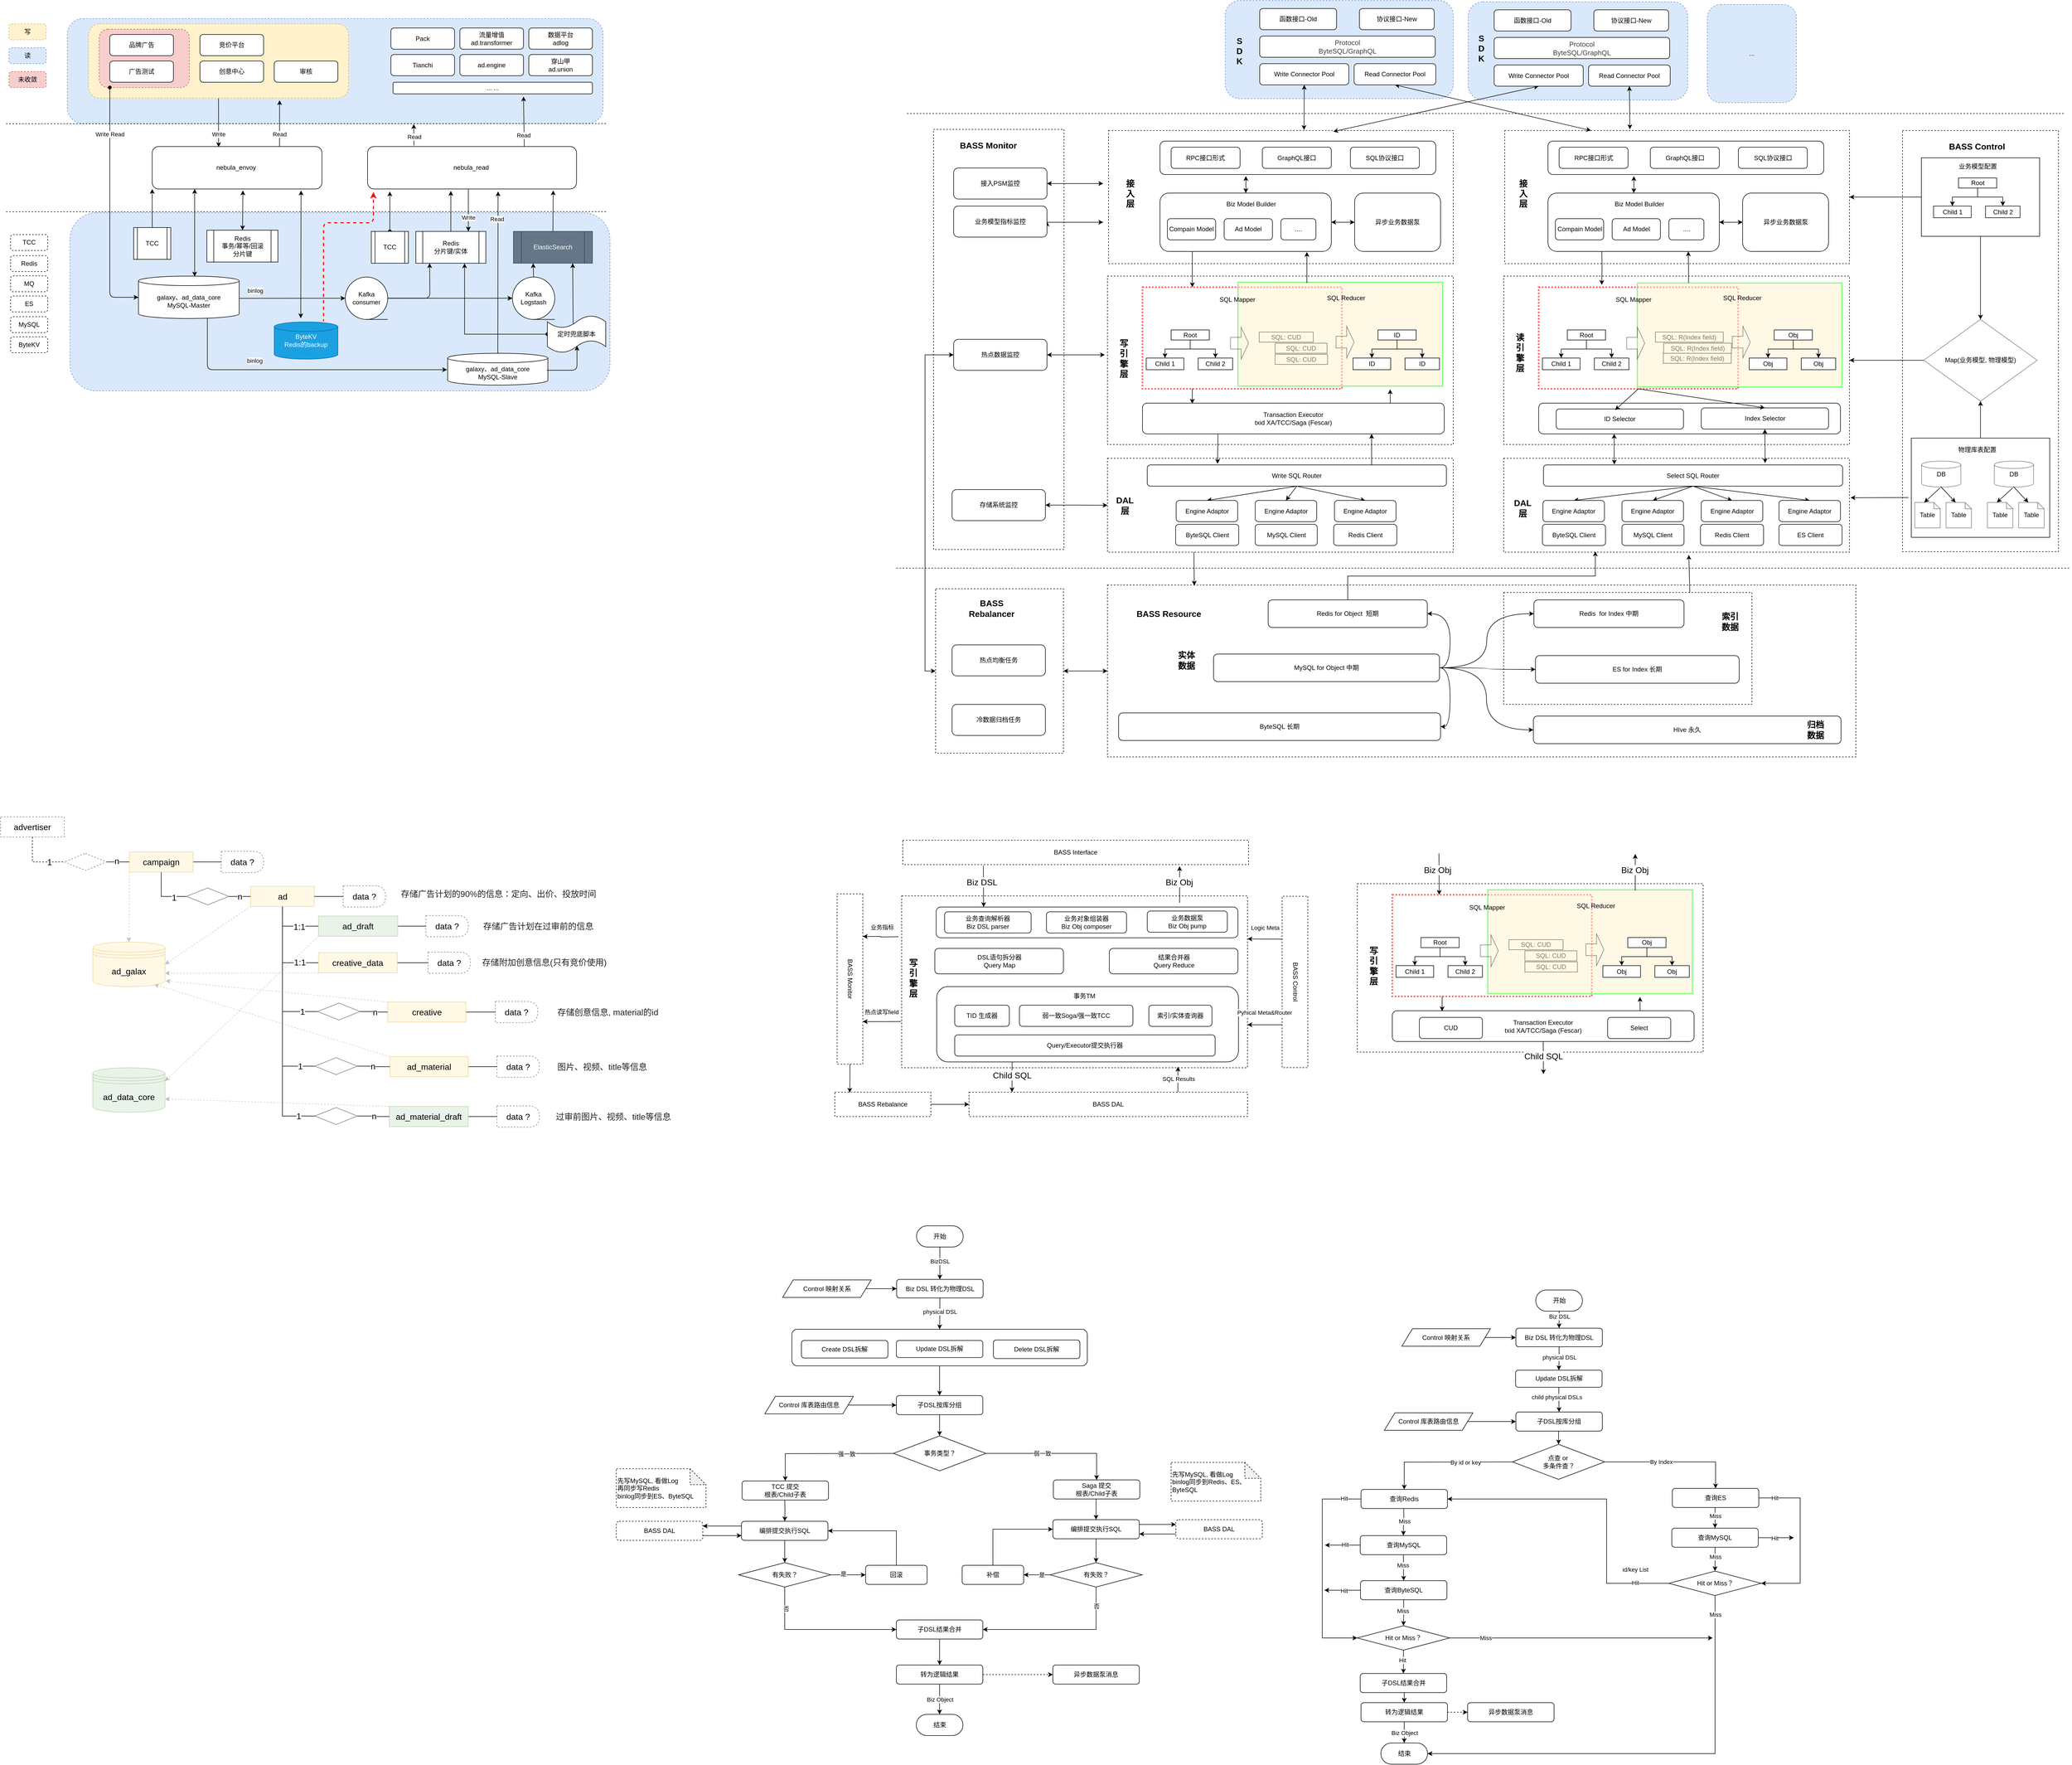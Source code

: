 <mxfile version="13.8.6" type="github">
  <diagram id="uCK1sygjS2s6QOBToBT4" name="Page-1">
    <mxGraphModel dx="2239" dy="727" grid="0" gridSize="10" guides="1" tooltips="1" connect="1" arrows="1" fold="1" page="1" pageScale="1" pageWidth="827" pageHeight="1169" math="0" shadow="0">
      <root>
        <mxCell id="0" />
        <mxCell id="1" parent="0" />
        <mxCell id="ess3S70ygO3KHPN-saK1-9" value="" style="rounded=1;whiteSpace=wrap;html=1;fillColor=#dae8fc;dashed=1;strokeColor=#6c8ebf;shadow=0;" parent="1" vertex="1">
          <mxGeometry x="-691" y="445" width="1018" height="336" as="geometry" />
        </mxCell>
        <mxCell id="Wf43FNyR2-f-HZP9SnfN-187" value="" style="rounded=0;whiteSpace=wrap;html=1;fillColor=none;dashed=1;" parent="1" vertex="1">
          <mxGeometry x="1265" y="1147" width="1411" height="324" as="geometry" />
        </mxCell>
        <mxCell id="Wf43FNyR2-f-HZP9SnfN-118" value="" style="rounded=0;whiteSpace=wrap;html=1;fillColor=none;dashed=1;" parent="1" vertex="1">
          <mxGeometry x="2764" y="290" width="294" height="794" as="geometry" />
        </mxCell>
        <mxCell id="Wf43FNyR2-f-HZP9SnfN-139" value="" style="rounded=0;whiteSpace=wrap;html=1;fillColor=none;" parent="1" vertex="1">
          <mxGeometry x="2780.5" y="870" width="261" height="187" as="geometry" />
        </mxCell>
        <mxCell id="Wf43FNyR2-f-HZP9SnfN-192" style="edgeStyle=none;rounded=0;orthogonalLoop=1;jettySize=auto;html=1;fontSize=16;exitX=0.75;exitY=0;exitDx=0;exitDy=0;" parent="1" source="Wf43FNyR2-f-HZP9SnfN-188" edge="1">
          <mxGeometry relative="1" as="geometry">
            <mxPoint x="2361" y="1090" as="targetPoint" />
          </mxGeometry>
        </mxCell>
        <mxCell id="Wf43FNyR2-f-HZP9SnfN-188" value="" style="rounded=0;whiteSpace=wrap;html=1;fillColor=none;dashed=1;" parent="1" vertex="1">
          <mxGeometry x="2012" y="1161" width="468" height="211" as="geometry" />
        </mxCell>
        <mxCell id="Wf43FNyR2-f-HZP9SnfN-193" style="edgeStyle=orthogonalEdgeStyle;rounded=0;orthogonalLoop=1;jettySize=auto;html=1;exitX=0.5;exitY=0;exitDx=0;exitDy=0;entryX=0.265;entryY=0.992;entryDx=0;entryDy=0;entryPerimeter=0;fontSize=16;" parent="1" source="Wf43FNyR2-f-HZP9SnfN-159" target="Wf43FNyR2-f-HZP9SnfN-95" edge="1">
          <mxGeometry relative="1" as="geometry" />
        </mxCell>
        <mxCell id="Wf43FNyR2-f-HZP9SnfN-24" value="" style="rounded=0;whiteSpace=wrap;html=1;fillColor=none;dashed=1;" parent="1" vertex="1">
          <mxGeometry x="1267" y="290" width="650" height="251" as="geometry" />
        </mxCell>
        <mxCell id="Wf43FNyR2-f-HZP9SnfN-105" value="SQL: R(Index field)" style="whiteSpace=wrap;html=1;" parent="1" vertex="1">
          <mxGeometry x="2313" y="710" width="128" height="19" as="geometry" />
        </mxCell>
        <mxCell id="Wf43FNyR2-f-HZP9SnfN-55" value="" style="rounded=0;whiteSpace=wrap;html=1;fillColor=none;dashed=1;" parent="1" vertex="1">
          <mxGeometry x="1265" y="564.5" width="652" height="317.5" as="geometry" />
        </mxCell>
        <mxCell id="BCNHPvnMM_rRCqIXTzES-61" value="" style="rounded=1;whiteSpace=wrap;html=1;fillColor=#dae8fc;dashed=1;strokeColor=#6c8ebf;shadow=0;" parent="1" vertex="1">
          <mxGeometry x="-696" y="79" width="1010" height="198" as="geometry" />
        </mxCell>
        <mxCell id="BCNHPvnMM_rRCqIXTzES-70" value="Write" style="edgeStyle=none;rounded=0;orthogonalLoop=1;jettySize=auto;html=1;exitX=0.5;exitY=1;exitDx=0;exitDy=0;entryX=0.391;entryY=0.013;entryDx=0;entryDy=0;entryPerimeter=0;startArrow=none;startFill=0;" parent="1" source="BCNHPvnMM_rRCqIXTzES-58" target="BCNHPvnMM_rRCqIXTzES-6" edge="1">
          <mxGeometry x="0.481" relative="1" as="geometry">
            <mxPoint as="offset" />
          </mxGeometry>
        </mxCell>
        <mxCell id="BCNHPvnMM_rRCqIXTzES-58" value="" style="rounded=1;whiteSpace=wrap;html=1;fillColor=#fff2cc;dashed=1;strokeColor=#d6b656;shadow=0;" parent="1" vertex="1">
          <mxGeometry x="-656" y="89" width="490" height="140" as="geometry" />
        </mxCell>
        <mxCell id="BCNHPvnMM_rRCqIXTzES-60" value="" style="rounded=1;whiteSpace=wrap;html=1;fillColor=#f8cecc;dashed=1;strokeColor=#b85450;shadow=0;" parent="1" vertex="1">
          <mxGeometry x="-636" y="99" width="170" height="110" as="geometry" />
        </mxCell>
        <mxCell id="BCNHPvnMM_rRCqIXTzES-2" value="竞价平台" style="rounded=1;whiteSpace=wrap;html=1;" parent="1" vertex="1">
          <mxGeometry x="-446" y="109" width="120" height="40" as="geometry" />
        </mxCell>
        <mxCell id="BCNHPvnMM_rRCqIXTzES-3" value="品牌广告" style="rounded=1;whiteSpace=wrap;html=1;" parent="1" vertex="1">
          <mxGeometry x="-616" y="109" width="120" height="40" as="geometry" />
        </mxCell>
        <mxCell id="BCNHPvnMM_rRCqIXTzES-5" value="创意中心" style="rounded=1;whiteSpace=wrap;html=1;" parent="1" vertex="1">
          <mxGeometry x="-446" y="159" width="120" height="40" as="geometry" />
        </mxCell>
        <mxCell id="BCNHPvnMM_rRCqIXTzES-20" style="rounded=0;orthogonalLoop=1;jettySize=auto;html=1;entryX=0.558;entryY=0.009;entryDx=0;entryDy=0;entryPerimeter=0;startArrow=classic;startFill=1;exitX=0.25;exitY=1;exitDx=0;exitDy=0;" parent="1" source="BCNHPvnMM_rRCqIXTzES-6" target="BCNHPvnMM_rRCqIXTzES-10" edge="1">
          <mxGeometry relative="1" as="geometry">
            <mxPoint x="-496" y="401.25" as="sourcePoint" />
          </mxGeometry>
        </mxCell>
        <mxCell id="BCNHPvnMM_rRCqIXTzES-44" style="rounded=0;orthogonalLoop=1;jettySize=auto;html=1;startArrow=classic;startFill=1;" parent="1" target="BCNHPvnMM_rRCqIXTzES-19" edge="1">
          <mxGeometry relative="1" as="geometry">
            <mxPoint x="-365" y="403" as="sourcePoint" />
          </mxGeometry>
        </mxCell>
        <mxCell id="BCNHPvnMM_rRCqIXTzES-71" style="edgeStyle=none;rounded=0;orthogonalLoop=1;jettySize=auto;html=1;exitX=0.75;exitY=0;exitDx=0;exitDy=0;entryX=0.735;entryY=1.029;entryDx=0;entryDy=0;entryPerimeter=0;startArrow=none;startFill=0;" parent="1" source="BCNHPvnMM_rRCqIXTzES-6" target="BCNHPvnMM_rRCqIXTzES-58" edge="1">
          <mxGeometry relative="1" as="geometry" />
        </mxCell>
        <mxCell id="BCNHPvnMM_rRCqIXTzES-72" value="Read" style="edgeLabel;html=1;align=center;verticalAlign=middle;resizable=0;points=[];" parent="BCNHPvnMM_rRCqIXTzES-71" vertex="1" connectable="0">
          <mxGeometry x="-0.368" relative="1" as="geometry">
            <mxPoint y="4" as="offset" />
          </mxGeometry>
        </mxCell>
        <mxCell id="BCNHPvnMM_rRCqIXTzES-6" value="nebula_envoy&amp;nbsp;" style="rounded=1;whiteSpace=wrap;html=1;" parent="1" vertex="1">
          <mxGeometry x="-536" y="320.25" width="320" height="80" as="geometry" />
        </mxCell>
        <mxCell id="BCNHPvnMM_rRCqIXTzES-7" value="审核" style="rounded=1;whiteSpace=wrap;html=1;" parent="1" vertex="1">
          <mxGeometry x="-306" y="159" width="120" height="40" as="geometry" />
        </mxCell>
        <mxCell id="BCNHPvnMM_rRCqIXTzES-8" value="广告测试" style="rounded=1;whiteSpace=wrap;html=1;" parent="1" vertex="1">
          <mxGeometry x="-616" y="159" width="120" height="40" as="geometry" />
        </mxCell>
        <mxCell id="BCNHPvnMM_rRCqIXTzES-68" style="edgeStyle=none;rounded=0;orthogonalLoop=1;jettySize=auto;html=1;exitX=0.222;exitY=-0.025;exitDx=0;exitDy=0;startArrow=none;startFill=0;exitPerimeter=0;" parent="1" source="BCNHPvnMM_rRCqIXTzES-9" edge="1">
          <mxGeometry relative="1" as="geometry">
            <mxPoint x="-43" y="278" as="targetPoint" />
          </mxGeometry>
        </mxCell>
        <mxCell id="BCNHPvnMM_rRCqIXTzES-73" value="Read" style="edgeLabel;html=1;align=center;verticalAlign=middle;resizable=0;points=[];" parent="BCNHPvnMM_rRCqIXTzES-68" vertex="1" connectable="0">
          <mxGeometry x="0.231" y="1" relative="1" as="geometry">
            <mxPoint x="1.82" y="8.74" as="offset" />
          </mxGeometry>
        </mxCell>
        <mxCell id="BCNHPvnMM_rRCqIXTzES-69" style="edgeStyle=none;rounded=0;orthogonalLoop=1;jettySize=auto;html=1;exitX=0.75;exitY=0;exitDx=0;exitDy=0;startArrow=none;startFill=0;" parent="1" source="BCNHPvnMM_rRCqIXTzES-9" edge="1">
          <mxGeometry relative="1" as="geometry">
            <mxPoint x="164" y="226" as="targetPoint" />
          </mxGeometry>
        </mxCell>
        <mxCell id="BCNHPvnMM_rRCqIXTzES-74" value="Read" style="edgeLabel;html=1;align=center;verticalAlign=middle;resizable=0;points=[];" parent="BCNHPvnMM_rRCqIXTzES-69" vertex="1" connectable="0">
          <mxGeometry x="0.282" y="-2" relative="1" as="geometry">
            <mxPoint x="-2.54" y="38.77" as="offset" />
          </mxGeometry>
        </mxCell>
        <mxCell id="BCNHPvnMM_rRCqIXTzES-9" value="nebula_read&amp;nbsp;" style="rounded=1;whiteSpace=wrap;html=1;" parent="1" vertex="1">
          <mxGeometry x="-130" y="320.25" width="394" height="80" as="geometry" />
        </mxCell>
        <mxCell id="BCNHPvnMM_rRCqIXTzES-10" value="&lt;br&gt;galaxy、ad_data_core&lt;br&gt;MySQL-Master" style="shape=cylinder2;whiteSpace=wrap;html=1;boundedLbl=1;backgroundOutline=1;size=9;" parent="1" vertex="1">
          <mxGeometry x="-562" y="564.5" width="190" height="80" as="geometry" />
        </mxCell>
        <mxCell id="BCNHPvnMM_rRCqIXTzES-37" style="rounded=0;orthogonalLoop=1;jettySize=auto;html=1;exitX=0.5;exitY=0;exitDx=0;exitDy=0;" parent="1" source="BCNHPvnMM_rRCqIXTzES-13" edge="1">
          <mxGeometry relative="1" as="geometry">
            <mxPoint x="27" y="404" as="targetPoint" />
          </mxGeometry>
        </mxCell>
        <mxCell id="BCNHPvnMM_rRCqIXTzES-13" value="Redis&lt;br&gt;分片键/实体" style="shape=process;whiteSpace=wrap;html=1;backgroundOutline=1;" parent="1" vertex="1">
          <mxGeometry x="-39.0" y="480.25" width="132" height="60" as="geometry" />
        </mxCell>
        <mxCell id="BCNHPvnMM_rRCqIXTzES-38" style="rounded=0;orthogonalLoop=1;jettySize=auto;html=1;exitX=0.5;exitY=0;exitDx=0;exitDy=0;" parent="1" source="BCNHPvnMM_rRCqIXTzES-14" edge="1">
          <mxGeometry relative="1" as="geometry">
            <mxPoint x="220" y="403" as="targetPoint" />
          </mxGeometry>
        </mxCell>
        <mxCell id="BCNHPvnMM_rRCqIXTzES-14" value="ElasticSearch" style="shape=process;whiteSpace=wrap;html=1;backgroundOutline=1;fillColor=#647687;strokeColor=#314354;fontColor=#ffffff;" parent="1" vertex="1">
          <mxGeometry x="145" y="480.25" width="149" height="60" as="geometry" />
        </mxCell>
        <mxCell id="BCNHPvnMM_rRCqIXTzES-15" value="ByteKV&lt;br&gt;Redis的backup" style="shape=cylinder2;whiteSpace=wrap;html=1;boundedLbl=1;backgroundOutline=1;size=9;fillColor=#1ba1e2;strokeColor=#006EAF;fontColor=#ffffff;" parent="1" vertex="1">
          <mxGeometry x="-306" y="651" width="120" height="70" as="geometry" />
        </mxCell>
        <mxCell id="BCNHPvnMM_rRCqIXTzES-19" value="Redis&lt;br&gt;事务/幂等/回滚&lt;br&gt;分片键" style="shape=process;whiteSpace=wrap;html=1;backgroundOutline=1;" parent="1" vertex="1">
          <mxGeometry x="-433" y="478" width="134" height="60" as="geometry" />
        </mxCell>
        <mxCell id="BCNHPvnMM_rRCqIXTzES-22" value="" style="endArrow=classic;html=1;entryX=0.5;entryY=1;entryDx=0;entryDy=0;edgeStyle=orthogonalEdgeStyle;" parent="1" source="BCNHPvnMM_rRCqIXTzES-27" edge="1">
          <mxGeometry width="50" height="50" relative="1" as="geometry">
            <mxPoint x="-89" y="682.25" as="sourcePoint" />
            <mxPoint x="-13" y="540.25" as="targetPoint" />
          </mxGeometry>
        </mxCell>
        <mxCell id="BCNHPvnMM_rRCqIXTzES-25" style="edgeStyle=none;rounded=0;orthogonalLoop=1;jettySize=auto;html=1;exitX=0.442;exitY=0.243;exitDx=0;exitDy=0;entryX=0.75;entryY=1;entryDx=0;entryDy=0;exitPerimeter=0;" parent="1" source="BCNHPvnMM_rRCqIXTzES-30" target="BCNHPvnMM_rRCqIXTzES-14" edge="1">
          <mxGeometry relative="1" as="geometry">
            <mxPoint x="164.0" y="665.25" as="sourcePoint" />
          </mxGeometry>
        </mxCell>
        <mxCell id="BCNHPvnMM_rRCqIXTzES-53" style="edgeStyle=orthogonalEdgeStyle;rounded=0;orthogonalLoop=1;jettySize=auto;html=1;exitX=1;exitY=0.5;exitDx=0;exitDy=0;entryX=0;entryY=0.5;entryDx=0;entryDy=0;startArrow=none;startFill=0;" parent="1" source="BCNHPvnMM_rRCqIXTzES-27" target="BCNHPvnMM_rRCqIXTzES-51" edge="1">
          <mxGeometry relative="1" as="geometry" />
        </mxCell>
        <mxCell id="BCNHPvnMM_rRCqIXTzES-82" style="edgeStyle=orthogonalEdgeStyle;rounded=0;orthogonalLoop=1;jettySize=auto;html=1;exitX=0;exitY=0.5;exitDx=0;exitDy=0;exitPerimeter=0;entryX=0.696;entryY=1.006;entryDx=0;entryDy=0;entryPerimeter=0;startArrow=oval;startFill=1;" parent="1" source="BCNHPvnMM_rRCqIXTzES-30" target="BCNHPvnMM_rRCqIXTzES-13" edge="1">
          <mxGeometry relative="1" as="geometry" />
        </mxCell>
        <mxCell id="BCNHPvnMM_rRCqIXTzES-30" value="定时兜底脚本" style="shape=tape;whiteSpace=wrap;html=1;size=0.333;" parent="1" vertex="1">
          <mxGeometry x="209" y="639" width="110" height="70" as="geometry" />
        </mxCell>
        <mxCell id="BCNHPvnMM_rRCqIXTzES-35" style="edgeStyle=orthogonalEdgeStyle;rounded=0;orthogonalLoop=1;jettySize=auto;html=1;exitX=0.5;exitY=0;exitDx=0;exitDy=0;entryX=0;entryY=1;entryDx=0;entryDy=0;" parent="1" source="BCNHPvnMM_rRCqIXTzES-33" target="BCNHPvnMM_rRCqIXTzES-6" edge="1">
          <mxGeometry relative="1" as="geometry">
            <mxPoint x="-508" y="402" as="targetPoint" />
          </mxGeometry>
        </mxCell>
        <mxCell id="BCNHPvnMM_rRCqIXTzES-33" value="TCC" style="shape=process;whiteSpace=wrap;html=1;backgroundOutline=1;" parent="1" vertex="1">
          <mxGeometry x="-571" y="473" width="70" height="60" as="geometry" />
        </mxCell>
        <mxCell id="BCNHPvnMM_rRCqIXTzES-81" style="edgeStyle=orthogonalEdgeStyle;rounded=0;orthogonalLoop=1;jettySize=auto;html=1;exitX=0.5;exitY=0;exitDx=0;exitDy=0;startArrow=oval;startFill=1;" parent="1" source="BCNHPvnMM_rRCqIXTzES-34" edge="1">
          <mxGeometry relative="1" as="geometry">
            <mxPoint x="-88" y="405" as="targetPoint" />
          </mxGeometry>
        </mxCell>
        <mxCell id="BCNHPvnMM_rRCqIXTzES-34" value="TCC" style="shape=process;whiteSpace=wrap;html=1;backgroundOutline=1;" parent="1" vertex="1">
          <mxGeometry x="-123" y="480.25" width="70" height="60" as="geometry" />
        </mxCell>
        <mxCell id="BCNHPvnMM_rRCqIXTzES-40" value="&lt;br&gt;galaxy、ad_data_core&lt;br&gt;MySQL-Slave" style="shape=cylinder2;whiteSpace=wrap;html=1;boundedLbl=1;backgroundOutline=1;size=9;" parent="1" vertex="1">
          <mxGeometry x="21" y="710" width="189" height="60" as="geometry" />
        </mxCell>
        <mxCell id="BCNHPvnMM_rRCqIXTzES-41" value="" style="endArrow=classic;html=1;exitX=0.684;exitY=1;exitDx=0;exitDy=0;exitPerimeter=0;entryX=-0.006;entryY=0.517;entryDx=0;entryDy=0;edgeStyle=orthogonalEdgeStyle;entryPerimeter=0;" parent="1" source="BCNHPvnMM_rRCqIXTzES-10" target="BCNHPvnMM_rRCqIXTzES-40" edge="1">
          <mxGeometry width="50" height="50" relative="1" as="geometry">
            <mxPoint x="-366" y="692.25" as="sourcePoint" />
            <mxPoint x="-6" y="550.25" as="targetPoint" />
            <Array as="points">
              <mxPoint x="-432" y="741" />
            </Array>
          </mxGeometry>
        </mxCell>
        <mxCell id="BCNHPvnMM_rRCqIXTzES-42" value="binlog" style="edgeLabel;html=1;align=center;verticalAlign=middle;resizable=0;points=[];" parent="BCNHPvnMM_rRCqIXTzES-41" vertex="1" connectable="0">
          <mxGeometry x="-0.261" y="-2" relative="1" as="geometry">
            <mxPoint x="-17.5" y="-19.75" as="offset" />
          </mxGeometry>
        </mxCell>
        <mxCell id="BCNHPvnMM_rRCqIXTzES-43" style="edgeStyle=none;rounded=0;orthogonalLoop=1;jettySize=auto;html=1;" parent="1" source="BCNHPvnMM_rRCqIXTzES-40" edge="1">
          <mxGeometry relative="1" as="geometry">
            <mxPoint x="207.04" y="837.26" as="sourcePoint" />
            <mxPoint x="116" y="405" as="targetPoint" />
          </mxGeometry>
        </mxCell>
        <mxCell id="BCNHPvnMM_rRCqIXTzES-56" value="Read" style="edgeLabel;html=1;align=center;verticalAlign=middle;resizable=0;points=[];" parent="BCNHPvnMM_rRCqIXTzES-43" vertex="1" connectable="0">
          <mxGeometry x="0.759" y="-1" relative="1" as="geometry">
            <mxPoint x="-3.1" y="14.25" as="offset" />
          </mxGeometry>
        </mxCell>
        <mxCell id="BCNHPvnMM_rRCqIXTzES-46" value="Write" style="rounded=0;orthogonalLoop=1;jettySize=auto;html=1;entryX=0.75;entryY=0;entryDx=0;entryDy=0;" parent="1" target="BCNHPvnMM_rRCqIXTzES-13" edge="1">
          <mxGeometry x="0.338" relative="1" as="geometry">
            <mxPoint x="60" y="401" as="sourcePoint" />
            <mxPoint x="208.84" y="413.29" as="targetPoint" />
            <mxPoint as="offset" />
          </mxGeometry>
        </mxCell>
        <mxCell id="BCNHPvnMM_rRCqIXTzES-47" value="" style="endArrow=classic;html=1;exitX=0.992;exitY=0.533;exitDx=0;exitDy=0;exitPerimeter=0;entryX=0.508;entryY=0.814;entryDx=0;entryDy=0;edgeStyle=orthogonalEdgeStyle;entryPerimeter=0;" parent="1" source="BCNHPvnMM_rRCqIXTzES-40" target="BCNHPvnMM_rRCqIXTzES-30" edge="1">
          <mxGeometry width="50" height="50" relative="1" as="geometry">
            <mxPoint x="-103.13" y="900.25" as="sourcePoint" />
            <mxPoint x="351.13" y="951.27" as="targetPoint" />
            <Array as="points">
              <mxPoint x="265" y="742" />
            </Array>
          </mxGeometry>
        </mxCell>
        <mxCell id="BCNHPvnMM_rRCqIXTzES-54" style="rounded=0;orthogonalLoop=1;jettySize=auto;html=1;exitX=0.5;exitY=0;exitDx=0;exitDy=0;entryX=0.25;entryY=1;entryDx=0;entryDy=0;startArrow=none;startFill=0;" parent="1" source="BCNHPvnMM_rRCqIXTzES-51" target="BCNHPvnMM_rRCqIXTzES-14" edge="1">
          <mxGeometry relative="1" as="geometry" />
        </mxCell>
        <mxCell id="BCNHPvnMM_rRCqIXTzES-51" value="Kafka&lt;br&gt;Logstash" style="shape=tapeData;whiteSpace=wrap;html=1;perimeter=ellipsePerimeter;" parent="1" vertex="1">
          <mxGeometry x="143" y="566.25" width="80" height="80" as="geometry" />
        </mxCell>
        <mxCell id="BCNHPvnMM_rRCqIXTzES-57" value="" style="endArrow=none;dashed=1;html=1;" parent="1" edge="1">
          <mxGeometry width="50" height="50" relative="1" as="geometry">
            <mxPoint x="-811.5" y="277.25" as="sourcePoint" />
            <mxPoint x="319.5" y="277" as="targetPoint" />
          </mxGeometry>
        </mxCell>
        <mxCell id="BCNHPvnMM_rRCqIXTzES-59" style="rounded=0;orthogonalLoop=1;jettySize=auto;html=1;exitX=0.534;exitY=1.038;exitDx=0;exitDy=0;startArrow=classic;startFill=1;exitPerimeter=0;entryX=0.417;entryY=-0.1;entryDx=0;entryDy=0;entryPerimeter=0;" parent="1" target="BCNHPvnMM_rRCqIXTzES-15" edge="1">
          <mxGeometry relative="1" as="geometry">
            <mxPoint x="-255.37" y="403.29" as="sourcePoint" />
            <mxPoint x="-256.003" y="480.25" as="targetPoint" />
          </mxGeometry>
        </mxCell>
        <mxCell id="BCNHPvnMM_rRCqIXTzES-62" value="Pack" style="rounded=1;whiteSpace=wrap;html=1;" parent="1" vertex="1">
          <mxGeometry x="-86" y="96.75" width="120" height="40" as="geometry" />
        </mxCell>
        <mxCell id="BCNHPvnMM_rRCqIXTzES-63" value="Tianchi" style="rounded=1;whiteSpace=wrap;html=1;" parent="1" vertex="1">
          <mxGeometry x="-86" y="146.75" width="120" height="40" as="geometry" />
        </mxCell>
        <mxCell id="BCNHPvnMM_rRCqIXTzES-64" value="流量增值&lt;br&gt;ad.transformer" style="rounded=1;whiteSpace=wrap;html=1;align=center;" parent="1" vertex="1">
          <mxGeometry x="44" y="96.75" width="120" height="40" as="geometry" />
        </mxCell>
        <mxCell id="BCNHPvnMM_rRCqIXTzES-65" value="ad.engine" style="rounded=1;whiteSpace=wrap;html=1;" parent="1" vertex="1">
          <mxGeometry x="44" y="146.75" width="120" height="40" as="geometry" />
        </mxCell>
        <mxCell id="BCNHPvnMM_rRCqIXTzES-66" value="穿山甲&lt;br&gt;ad.union" style="rounded=1;whiteSpace=wrap;html=1;" parent="1" vertex="1">
          <mxGeometry x="174" y="146.75" width="120" height="40" as="geometry" />
        </mxCell>
        <mxCell id="BCNHPvnMM_rRCqIXTzES-67" value="数据平台&lt;br&gt;adlog" style="rounded=1;whiteSpace=wrap;html=1;" parent="1" vertex="1">
          <mxGeometry x="174" y="96.75" width="120" height="40" as="geometry" />
        </mxCell>
        <mxCell id="BCNHPvnMM_rRCqIXTzES-76" value="" style="endArrow=classic;html=1;entryX=0;entryY=0.5;entryDx=0;entryDy=0;edgeStyle=orthogonalEdgeStyle;entryPerimeter=0;startArrow=oval;startFill=1;" parent="1" source="BCNHPvnMM_rRCqIXTzES-60" target="BCNHPvnMM_rRCqIXTzES-10" edge="1">
          <mxGeometry width="50" height="50" relative="1" as="geometry">
            <mxPoint x="-757.94" y="555.25" as="sourcePoint" />
            <mxPoint x="-636.02" y="480.25" as="targetPoint" />
            <Array as="points">
              <mxPoint x="-616" y="605" />
            </Array>
          </mxGeometry>
        </mxCell>
        <mxCell id="BCNHPvnMM_rRCqIXTzES-77" value="Write Read" style="edgeLabel;html=1;align=center;verticalAlign=middle;resizable=0;points=[];" parent="BCNHPvnMM_rRCqIXTzES-76" vertex="1" connectable="0">
          <mxGeometry x="-0.008" y="2" relative="1" as="geometry">
            <mxPoint x="-2" y="-135.25" as="offset" />
          </mxGeometry>
        </mxCell>
        <mxCell id="BCNHPvnMM_rRCqIXTzES-78" value="写" style="rounded=1;whiteSpace=wrap;html=1;shadow=0;dashed=1;fillColor=#fff2cc;strokeColor=#d6b656;" parent="1" vertex="1">
          <mxGeometry x="-806" y="89" width="70" height="30" as="geometry" />
        </mxCell>
        <mxCell id="BCNHPvnMM_rRCqIXTzES-79" value="读" style="rounded=1;whiteSpace=wrap;html=1;shadow=0;dashed=1;fillColor=#dae8fc;strokeColor=#6c8ebf;" parent="1" vertex="1">
          <mxGeometry x="-806" y="134" width="70" height="30" as="geometry" />
        </mxCell>
        <mxCell id="BCNHPvnMM_rRCqIXTzES-80" value="未收敛" style="rounded=1;whiteSpace=wrap;html=1;shadow=0;dashed=1;fillColor=#f8cecc;strokeColor=#b85450;" parent="1" vertex="1">
          <mxGeometry x="-806" y="179" width="70" height="30" as="geometry" />
        </mxCell>
        <mxCell id="BCNHPvnMM_rRCqIXTzES-27" value="Kafka&lt;br&gt;consumer" style="shape=tapeData;whiteSpace=wrap;html=1;perimeter=ellipsePerimeter;" parent="1" vertex="1">
          <mxGeometry x="-172" y="566.25" width="80" height="80" as="geometry" />
        </mxCell>
        <mxCell id="BCNHPvnMM_rRCqIXTzES-83" value="" style="endArrow=classic;html=1;exitX=1;exitY=0.525;exitDx=0;exitDy=0;exitPerimeter=0;entryX=0;entryY=0.5;entryDx=0;entryDy=0;" parent="1" source="BCNHPvnMM_rRCqIXTzES-10" target="BCNHPvnMM_rRCqIXTzES-27" edge="1">
          <mxGeometry width="50" height="50" relative="1" as="geometry">
            <mxPoint x="-376" y="682.25" as="sourcePoint" />
            <mxPoint x="-16" y="540.25" as="targetPoint" />
          </mxGeometry>
        </mxCell>
        <mxCell id="BCNHPvnMM_rRCqIXTzES-84" value="binlog" style="edgeLabel;html=1;align=center;verticalAlign=middle;resizable=0;points=[];" parent="BCNHPvnMM_rRCqIXTzES-83" vertex="1" connectable="0">
          <mxGeometry x="-0.261" y="-2" relative="1" as="geometry">
            <mxPoint x="-44.0" y="-16.41" as="offset" />
          </mxGeometry>
        </mxCell>
        <mxCell id="Wf43FNyR2-f-HZP9SnfN-1" value="" style="rounded=1;whiteSpace=wrap;html=1;fillColor=#dae8fc;dashed=1;strokeColor=#6c8ebf;shadow=0;" parent="1" vertex="1">
          <mxGeometry x="1487" y="45" width="430" height="185" as="geometry" />
        </mxCell>
        <mxCell id="Wf43FNyR2-f-HZP9SnfN-3" value="函数接口-Old" style="rounded=1;whiteSpace=wrap;html=1;" parent="1" vertex="1">
          <mxGeometry x="1552" y="60" width="145" height="40" as="geometry" />
        </mxCell>
        <mxCell id="Wf43FNyR2-f-HZP9SnfN-4" value="协议接口-New" style="rounded=1;whiteSpace=wrap;html=1;" parent="1" vertex="1">
          <mxGeometry x="1740" y="60" width="141" height="40" as="geometry" />
        </mxCell>
        <mxCell id="Wf43FNyR2-f-HZP9SnfN-5" value="&lt;span style=&quot;color: rgb(61 , 61 , 61) ; font-family: &amp;#34;arial&amp;#34; , sans-serif ; font-size: 13px ; text-align: left&quot;&gt;Protocol&lt;br&gt;ByteSQL/GraphQL&lt;br&gt;&lt;/span&gt;" style="rounded=1;whiteSpace=wrap;html=1;" parent="1" vertex="1">
          <mxGeometry x="1552" y="112" width="331" height="40" as="geometry" />
        </mxCell>
        <mxCell id="Wf43FNyR2-f-HZP9SnfN-114" style="rounded=0;orthogonalLoop=1;jettySize=auto;html=1;exitX=0.5;exitY=1;exitDx=0;exitDy=0;entryX=0.567;entryY=-0.004;entryDx=0;entryDy=0;entryPerimeter=0;startArrow=classic;startFill=1;" parent="1" source="Wf43FNyR2-f-HZP9SnfN-6" target="Wf43FNyR2-f-HZP9SnfN-24" edge="1">
          <mxGeometry relative="1" as="geometry" />
        </mxCell>
        <mxCell id="Wf43FNyR2-f-HZP9SnfN-6" value="Write Connector Pool" style="rounded=1;whiteSpace=wrap;html=1;" parent="1" vertex="1">
          <mxGeometry x="1552" y="164" width="168" height="40" as="geometry" />
        </mxCell>
        <mxCell id="Wf43FNyR2-f-HZP9SnfN-116" style="edgeStyle=none;rounded=0;orthogonalLoop=1;jettySize=auto;html=1;exitX=0.5;exitY=1;exitDx=0;exitDy=0;entryX=0.25;entryY=0;entryDx=0;entryDy=0;startArrow=classic;startFill=1;" parent="1" source="Wf43FNyR2-f-HZP9SnfN-7" target="Wf43FNyR2-f-HZP9SnfN-67" edge="1">
          <mxGeometry relative="1" as="geometry" />
        </mxCell>
        <mxCell id="Wf43FNyR2-f-HZP9SnfN-7" value="Read Connector Pool" style="rounded=1;whiteSpace=wrap;html=1;" parent="1" vertex="1">
          <mxGeometry x="1730" y="164" width="154" height="40" as="geometry" />
        </mxCell>
        <mxCell id="Wf43FNyR2-f-HZP9SnfN-8" value="" style="endArrow=none;dashed=1;html=1;" parent="1" edge="1">
          <mxGeometry width="50" height="50" relative="1" as="geometry">
            <mxPoint x="887" y="258" as="sourcePoint" />
            <mxPoint x="3069" y="258" as="targetPoint" />
          </mxGeometry>
        </mxCell>
        <mxCell id="Wf43FNyR2-f-HZP9SnfN-9" value="" style="rounded=1;whiteSpace=wrap;html=1;fillColor=#dae8fc;dashed=1;strokeColor=#6c8ebf;shadow=0;" parent="1" vertex="1">
          <mxGeometry x="1945" y="47.5" width="414" height="185" as="geometry" />
        </mxCell>
        <mxCell id="Wf43FNyR2-f-HZP9SnfN-10" value="函数接口-Old" style="rounded=1;whiteSpace=wrap;html=1;" parent="1" vertex="1">
          <mxGeometry x="1994" y="62.5" width="145" height="40" as="geometry" />
        </mxCell>
        <mxCell id="Wf43FNyR2-f-HZP9SnfN-11" value="协议接口-New" style="rounded=1;whiteSpace=wrap;html=1;" parent="1" vertex="1">
          <mxGeometry x="2182" y="62.5" width="141" height="40" as="geometry" />
        </mxCell>
        <mxCell id="Wf43FNyR2-f-HZP9SnfN-12" value="&lt;span style=&quot;color: rgb(61 , 61 , 61) ; font-family: &amp;#34;arial&amp;#34; , sans-serif ; font-size: 13px ; text-align: left&quot;&gt;Protocol&lt;br&gt;ByteSQL/GraphQL&lt;br&gt;&lt;/span&gt;" style="rounded=1;whiteSpace=wrap;html=1;" parent="1" vertex="1">
          <mxGeometry x="1994" y="114.5" width="331" height="40" as="geometry" />
        </mxCell>
        <mxCell id="Wf43FNyR2-f-HZP9SnfN-115" style="edgeStyle=none;rounded=0;orthogonalLoop=1;jettySize=auto;html=1;exitX=0.5;exitY=1;exitDx=0;exitDy=0;entryX=0.652;entryY=0.008;entryDx=0;entryDy=0;entryPerimeter=0;startArrow=classic;startFill=1;" parent="1" source="Wf43FNyR2-f-HZP9SnfN-13" target="Wf43FNyR2-f-HZP9SnfN-24" edge="1">
          <mxGeometry relative="1" as="geometry" />
        </mxCell>
        <mxCell id="Wf43FNyR2-f-HZP9SnfN-13" value="Write Connector Pool" style="rounded=1;whiteSpace=wrap;html=1;" parent="1" vertex="1">
          <mxGeometry x="1994" y="166.5" width="168" height="40" as="geometry" />
        </mxCell>
        <mxCell id="Wf43FNyR2-f-HZP9SnfN-117" style="edgeStyle=none;rounded=0;orthogonalLoop=1;jettySize=auto;html=1;exitX=0.5;exitY=1;exitDx=0;exitDy=0;entryX=0.363;entryY=-0.009;entryDx=0;entryDy=0;startArrow=classic;startFill=1;entryPerimeter=0;" parent="1" source="Wf43FNyR2-f-HZP9SnfN-14" target="Wf43FNyR2-f-HZP9SnfN-67" edge="1">
          <mxGeometry relative="1" as="geometry" />
        </mxCell>
        <mxCell id="Wf43FNyR2-f-HZP9SnfN-14" value="Read Connector Pool" style="rounded=1;whiteSpace=wrap;html=1;" parent="1" vertex="1">
          <mxGeometry x="2172" y="166.5" width="154" height="40" as="geometry" />
        </mxCell>
        <mxCell id="Wf43FNyR2-f-HZP9SnfN-15" value="..." style="rounded=1;whiteSpace=wrap;html=1;fillColor=#dae8fc;dashed=1;strokeColor=#6c8ebf;shadow=0;" parent="1" vertex="1">
          <mxGeometry x="2396" y="52.5" width="168" height="185" as="geometry" />
        </mxCell>
        <mxCell id="Wf43FNyR2-f-HZP9SnfN-17" value="" style="rounded=1;whiteSpace=wrap;html=1;" parent="1" vertex="1">
          <mxGeometry x="1364" y="310" width="520" height="63" as="geometry" />
        </mxCell>
        <mxCell id="Wf43FNyR2-f-HZP9SnfN-150" style="edgeStyle=none;rounded=0;orthogonalLoop=1;jettySize=auto;html=1;entryX=0.25;entryY=0;entryDx=0;entryDy=0;fontSize=16;" parent="1" target="Wf43FNyR2-f-HZP9SnfN-25" edge="1">
          <mxGeometry relative="1" as="geometry">
            <mxPoint x="1425" y="517" as="sourcePoint" />
          </mxGeometry>
        </mxCell>
        <mxCell id="Wf43FNyR2-f-HZP9SnfN-228" style="edgeStyle=orthogonalEdgeStyle;rounded=0;orthogonalLoop=1;jettySize=auto;html=1;exitX=1;exitY=0.5;exitDx=0;exitDy=0;entryX=0;entryY=0.5;entryDx=0;entryDy=0;startArrow=classic;startFill=1;fontSize=16;" parent="1" source="Wf43FNyR2-f-HZP9SnfN-18" target="Wf43FNyR2-f-HZP9SnfN-227" edge="1">
          <mxGeometry relative="1" as="geometry" />
        </mxCell>
        <mxCell id="Wf43FNyR2-f-HZP9SnfN-18" value="" style="rounded=1;whiteSpace=wrap;html=1;" parent="1" vertex="1">
          <mxGeometry x="1364" y="408" width="323" height="110" as="geometry" />
        </mxCell>
        <mxCell id="Wf43FNyR2-f-HZP9SnfN-19" value="Compain Model" style="rounded=1;whiteSpace=wrap;html=1;" parent="1" vertex="1">
          <mxGeometry x="1378" y="456.25" width="91" height="40" as="geometry" />
        </mxCell>
        <mxCell id="Wf43FNyR2-f-HZP9SnfN-20" value="Ad Model" style="rounded=1;whiteSpace=wrap;html=1;" parent="1" vertex="1">
          <mxGeometry x="1485" y="456.25" width="91" height="40" as="geometry" />
        </mxCell>
        <mxCell id="Wf43FNyR2-f-HZP9SnfN-21" value="...." style="rounded=1;whiteSpace=wrap;html=1;" parent="1" vertex="1">
          <mxGeometry x="1592" y="456.25" width="66" height="40" as="geometry" />
        </mxCell>
        <mxCell id="Wf43FNyR2-f-HZP9SnfN-22" value="Biz Model Builder" style="text;html=1;strokeColor=none;fillColor=none;align=center;verticalAlign=middle;whiteSpace=wrap;rounded=0;" parent="1" vertex="1">
          <mxGeometry x="1462" y="419" width="148" height="20" as="geometry" />
        </mxCell>
        <mxCell id="Wf43FNyR2-f-HZP9SnfN-149" style="edgeStyle=none;rounded=0;orthogonalLoop=1;jettySize=auto;html=1;fontSize=16;startArrow=classic;startFill=1;" parent="1" target="Wf43FNyR2-f-HZP9SnfN-18" edge="1">
          <mxGeometry relative="1" as="geometry">
            <mxPoint x="1526" y="376" as="sourcePoint" />
          </mxGeometry>
        </mxCell>
        <mxCell id="Wf43FNyR2-f-HZP9SnfN-151" style="edgeStyle=none;rounded=0;orthogonalLoop=1;jettySize=auto;html=1;exitX=0.25;exitY=1;exitDx=0;exitDy=0;entryX=0.165;entryY=0.017;entryDx=0;entryDy=0;fontSize=16;entryPerimeter=0;" parent="1" source="Wf43FNyR2-f-HZP9SnfN-25" target="Wf43FNyR2-f-HZP9SnfN-49" edge="1">
          <mxGeometry relative="1" as="geometry" />
        </mxCell>
        <mxCell id="Wf43FNyR2-f-HZP9SnfN-25" value="" style="rounded=0;whiteSpace=wrap;html=1;strokeWidth=3;dashed=1;dashPattern=1 1;strokeColor=#FF6666;fillColor=none;" parent="1" vertex="1">
          <mxGeometry x="1331" y="585.5" width="376" height="191.5" as="geometry" />
        </mxCell>
        <mxCell id="Wf43FNyR2-f-HZP9SnfN-32" value="Root" style="whiteSpace=wrap;html=1;" parent="1" vertex="1">
          <mxGeometry x="1385" y="666" width="72" height="19" as="geometry" />
        </mxCell>
        <mxCell id="Wf43FNyR2-f-HZP9SnfN-33" value="Child 1" style="whiteSpace=wrap;html=1;" parent="1" vertex="1">
          <mxGeometry x="1338" y="719" width="71" height="22" as="geometry" />
        </mxCell>
        <mxCell id="Wf43FNyR2-f-HZP9SnfN-34" value="" style="edgeStyle=elbowEdgeStyle;elbow=vertical;html=1;rounded=0;" parent="1" source="Wf43FNyR2-f-HZP9SnfN-32" target="Wf43FNyR2-f-HZP9SnfN-33" edge="1">
          <mxGeometry relative="1" as="geometry" />
        </mxCell>
        <mxCell id="Wf43FNyR2-f-HZP9SnfN-35" value="Child 2" style="whiteSpace=wrap;html=1;" parent="1" vertex="1">
          <mxGeometry x="1436" y="719" width="65" height="22" as="geometry" />
        </mxCell>
        <mxCell id="Wf43FNyR2-f-HZP9SnfN-36" value="" style="edgeStyle=elbowEdgeStyle;elbow=vertical;html=1;rounded=0;" parent="1" source="Wf43FNyR2-f-HZP9SnfN-32" target="Wf43FNyR2-f-HZP9SnfN-35" edge="1">
          <mxGeometry relative="1" as="geometry" />
        </mxCell>
        <mxCell id="Wf43FNyR2-f-HZP9SnfN-37" value="SQL: CUD" style="whiteSpace=wrap;html=1;" parent="1" vertex="1">
          <mxGeometry x="1551" y="670" width="102" height="19" as="geometry" />
        </mxCell>
        <mxCell id="Wf43FNyR2-f-HZP9SnfN-38" value="SQL: CUD" style="whiteSpace=wrap;html=1;" parent="1" vertex="1">
          <mxGeometry x="1581" y="691" width="98" height="19" as="geometry" />
        </mxCell>
        <mxCell id="Wf43FNyR2-f-HZP9SnfN-39" value="SQL: CUD" style="whiteSpace=wrap;html=1;" parent="1" vertex="1">
          <mxGeometry x="1581" y="712" width="99" height="19" as="geometry" />
        </mxCell>
        <mxCell id="Wf43FNyR2-f-HZP9SnfN-41" value="" style="rounded=0;whiteSpace=wrap;html=1;fillColor=#fff2cc;opacity=50;strokeWidth=2;strokeColor=#00FF00;" parent="1" vertex="1">
          <mxGeometry x="1511" y="576" width="386" height="196" as="geometry" />
        </mxCell>
        <mxCell id="Wf43FNyR2-f-HZP9SnfN-42" value="ID" style="whiteSpace=wrap;html=1;" parent="1" vertex="1">
          <mxGeometry x="1775" y="666" width="72" height="19" as="geometry" />
        </mxCell>
        <mxCell id="Wf43FNyR2-f-HZP9SnfN-43" value="ID" style="whiteSpace=wrap;html=1;" parent="1" vertex="1">
          <mxGeometry x="1728" y="719" width="71" height="22" as="geometry" />
        </mxCell>
        <mxCell id="Wf43FNyR2-f-HZP9SnfN-44" value="" style="edgeStyle=elbowEdgeStyle;elbow=vertical;html=1;rounded=0;" parent="1" source="Wf43FNyR2-f-HZP9SnfN-42" target="Wf43FNyR2-f-HZP9SnfN-43" edge="1">
          <mxGeometry relative="1" as="geometry" />
        </mxCell>
        <mxCell id="Wf43FNyR2-f-HZP9SnfN-45" value="ID" style="whiteSpace=wrap;html=1;" parent="1" vertex="1">
          <mxGeometry x="1826" y="719" width="65" height="22" as="geometry" />
        </mxCell>
        <mxCell id="Wf43FNyR2-f-HZP9SnfN-46" value="" style="edgeStyle=elbowEdgeStyle;elbow=vertical;html=1;rounded=0;" parent="1" source="Wf43FNyR2-f-HZP9SnfN-42" target="Wf43FNyR2-f-HZP9SnfN-45" edge="1">
          <mxGeometry relative="1" as="geometry" />
        </mxCell>
        <mxCell id="Wf43FNyR2-f-HZP9SnfN-47" value="SQL Mapper" style="text;html=1;strokeColor=none;fillColor=none;align=center;verticalAlign=middle;whiteSpace=wrap;rounded=0;" parent="1" vertex="1">
          <mxGeometry x="1436" y="599" width="148" height="20" as="geometry" />
        </mxCell>
        <mxCell id="Wf43FNyR2-f-HZP9SnfN-48" value="SQL Reducer" style="text;html=1;strokeColor=none;fillColor=none;align=center;verticalAlign=middle;whiteSpace=wrap;rounded=0;" parent="1" vertex="1">
          <mxGeometry x="1641" y="596" width="148" height="20" as="geometry" />
        </mxCell>
        <mxCell id="Wf43FNyR2-f-HZP9SnfN-152" style="edgeStyle=none;rounded=0;orthogonalLoop=1;jettySize=auto;html=1;exitX=0.25;exitY=1;exitDx=0;exitDy=0;entryX=0.235;entryY=-0.054;entryDx=0;entryDy=0;fontSize=16;entryPerimeter=0;" parent="1" source="Wf43FNyR2-f-HZP9SnfN-49" target="Wf43FNyR2-f-HZP9SnfN-57" edge="1">
          <mxGeometry relative="1" as="geometry" />
        </mxCell>
        <mxCell id="Wf43FNyR2-f-HZP9SnfN-158" style="edgeStyle=none;rounded=0;orthogonalLoop=1;jettySize=auto;html=1;exitX=0.821;exitY=-0.006;exitDx=0;exitDy=0;fontSize=16;exitPerimeter=0;" parent="1" source="Wf43FNyR2-f-HZP9SnfN-49" edge="1">
          <mxGeometry relative="1" as="geometry">
            <mxPoint x="1798" y="778" as="targetPoint" />
          </mxGeometry>
        </mxCell>
        <mxCell id="Wf43FNyR2-f-HZP9SnfN-49" value="Transaction Executor&lt;br&gt;txid XA/TCC/Saga (Fescar)" style="rounded=1;whiteSpace=wrap;html=1;" parent="1" vertex="1">
          <mxGeometry x="1331" y="804" width="569" height="58" as="geometry" />
        </mxCell>
        <mxCell id="Wf43FNyR2-f-HZP9SnfN-52" value="" style="shape=singleArrow;whiteSpace=wrap;html=1;strokeColor=#000000;strokeWidth=1;fillColor=none;opacity=50;arrowWidth=0.367;arrowSize=0.412;" parent="1" vertex="1">
          <mxGeometry x="1497" y="661" width="34" height="60" as="geometry" />
        </mxCell>
        <mxCell id="Wf43FNyR2-f-HZP9SnfN-53" value="" style="shape=singleArrow;whiteSpace=wrap;html=1;strokeColor=#000000;strokeWidth=1;fillColor=none;opacity=50;arrowWidth=0.367;arrowSize=0.412;" parent="1" vertex="1">
          <mxGeometry x="1696" y="659" width="34" height="60" as="geometry" />
        </mxCell>
        <mxCell id="Wf43FNyR2-f-HZP9SnfN-194" style="edgeStyle=none;rounded=0;orthogonalLoop=1;jettySize=auto;html=1;exitX=0.25;exitY=1;exitDx=0;exitDy=0;entryX=0.116;entryY=0.003;entryDx=0;entryDy=0;entryPerimeter=0;fontSize=16;" parent="1" source="Wf43FNyR2-f-HZP9SnfN-56" target="Wf43FNyR2-f-HZP9SnfN-187" edge="1">
          <mxGeometry relative="1" as="geometry" />
        </mxCell>
        <mxCell id="Wf43FNyR2-f-HZP9SnfN-56" value="" style="rounded=0;whiteSpace=wrap;html=1;fillColor=none;dashed=1;" parent="1" vertex="1">
          <mxGeometry x="1265" y="908" width="652" height="177" as="geometry" />
        </mxCell>
        <mxCell id="Wf43FNyR2-f-HZP9SnfN-153" style="edgeStyle=none;rounded=0;orthogonalLoop=1;jettySize=auto;html=1;exitX=0.5;exitY=1;exitDx=0;exitDy=0;entryX=0.5;entryY=0;entryDx=0;entryDy=0;fontSize=16;" parent="1" source="Wf43FNyR2-f-HZP9SnfN-57" target="Wf43FNyR2-f-HZP9SnfN-61" edge="1">
          <mxGeometry relative="1" as="geometry" />
        </mxCell>
        <mxCell id="Wf43FNyR2-f-HZP9SnfN-154" style="edgeStyle=none;rounded=0;orthogonalLoop=1;jettySize=auto;html=1;exitX=0.5;exitY=1;exitDx=0;exitDy=0;entryX=0.5;entryY=0;entryDx=0;entryDy=0;fontSize=16;" parent="1" source="Wf43FNyR2-f-HZP9SnfN-57" target="Wf43FNyR2-f-HZP9SnfN-63" edge="1">
          <mxGeometry relative="1" as="geometry" />
        </mxCell>
        <mxCell id="Wf43FNyR2-f-HZP9SnfN-155" style="edgeStyle=none;rounded=0;orthogonalLoop=1;jettySize=auto;html=1;exitX=0.5;exitY=1;exitDx=0;exitDy=0;entryX=0.5;entryY=0;entryDx=0;entryDy=0;fontSize=16;" parent="1" source="Wf43FNyR2-f-HZP9SnfN-57" target="Wf43FNyR2-f-HZP9SnfN-64" edge="1">
          <mxGeometry relative="1" as="geometry" />
        </mxCell>
        <mxCell id="Wf43FNyR2-f-HZP9SnfN-157" style="edgeStyle=none;rounded=0;orthogonalLoop=1;jettySize=auto;html=1;exitX=0.75;exitY=0;exitDx=0;exitDy=0;fontSize=16;" parent="1" source="Wf43FNyR2-f-HZP9SnfN-57" edge="1">
          <mxGeometry relative="1" as="geometry">
            <mxPoint x="1763" y="862" as="targetPoint" />
          </mxGeometry>
        </mxCell>
        <mxCell id="Wf43FNyR2-f-HZP9SnfN-57" value="Write SQL Router" style="rounded=1;whiteSpace=wrap;html=1;" parent="1" vertex="1">
          <mxGeometry x="1340" y="920.5" width="564" height="40" as="geometry" />
        </mxCell>
        <mxCell id="Wf43FNyR2-f-HZP9SnfN-58" value="ByteSQL Client" style="rounded=1;whiteSpace=wrap;html=1;" parent="1" vertex="1">
          <mxGeometry x="1393.5" y="1032.5" width="119" height="40" as="geometry" />
        </mxCell>
        <mxCell id="Wf43FNyR2-f-HZP9SnfN-59" value="MySQL Client" style="rounded=1;whiteSpace=wrap;html=1;" parent="1" vertex="1">
          <mxGeometry x="1543.5" y="1032.5" width="117" height="40" as="geometry" />
        </mxCell>
        <mxCell id="Wf43FNyR2-f-HZP9SnfN-60" value="Redis Client" style="rounded=1;whiteSpace=wrap;html=1;" parent="1" vertex="1">
          <mxGeometry x="1691.5" y="1032.5" width="119" height="40" as="geometry" />
        </mxCell>
        <mxCell id="Wf43FNyR2-f-HZP9SnfN-61" value="Engine Adaptor" style="rounded=1;whiteSpace=wrap;html=1;" parent="1" vertex="1">
          <mxGeometry x="1394.5" y="987.5" width="116" height="40" as="geometry" />
        </mxCell>
        <mxCell id="Wf43FNyR2-f-HZP9SnfN-63" value="Engine Adaptor" style="rounded=1;whiteSpace=wrap;html=1;" parent="1" vertex="1">
          <mxGeometry x="1543.5" y="987.5" width="116" height="40" as="geometry" />
        </mxCell>
        <mxCell id="Wf43FNyR2-f-HZP9SnfN-64" value="Engine Adaptor" style="rounded=1;whiteSpace=wrap;html=1;" parent="1" vertex="1">
          <mxGeometry x="1693" y="987.5" width="116" height="40" as="geometry" />
        </mxCell>
        <mxCell id="Wf43FNyR2-f-HZP9SnfN-66" value="" style="rounded=0;whiteSpace=wrap;html=1;fillColor=none;dashed=1;" parent="1" vertex="1">
          <mxGeometry x="2012" y="564.5" width="652" height="317.5" as="geometry" />
        </mxCell>
        <mxCell id="Wf43FNyR2-f-HZP9SnfN-67" value="" style="rounded=0;whiteSpace=wrap;html=1;fillColor=none;dashed=1;" parent="1" vertex="1">
          <mxGeometry x="2014" y="290" width="650" height="251" as="geometry" />
        </mxCell>
        <mxCell id="Wf43FNyR2-f-HZP9SnfN-201" style="edgeStyle=orthogonalEdgeStyle;rounded=0;orthogonalLoop=1;jettySize=auto;html=1;exitX=0.25;exitY=1;exitDx=0;exitDy=0;entryX=0.316;entryY=-0.023;entryDx=0;entryDy=0;entryPerimeter=0;startArrow=none;startFill=0;fontSize=16;" parent="1" target="Wf43FNyR2-f-HZP9SnfN-75" edge="1">
          <mxGeometry relative="1" as="geometry">
            <mxPoint x="2197" y="518" as="sourcePoint" />
          </mxGeometry>
        </mxCell>
        <mxCell id="Wf43FNyR2-f-HZP9SnfN-75" value="" style="rounded=0;whiteSpace=wrap;html=1;strokeWidth=3;dashed=1;dashPattern=1 1;strokeColor=#FF6666;fillColor=none;" parent="1" vertex="1">
          <mxGeometry x="2078" y="585.5" width="376" height="191.5" as="geometry" />
        </mxCell>
        <mxCell id="Wf43FNyR2-f-HZP9SnfN-76" value="Root" style="whiteSpace=wrap;html=1;" parent="1" vertex="1">
          <mxGeometry x="2132" y="666" width="72" height="19" as="geometry" />
        </mxCell>
        <mxCell id="Wf43FNyR2-f-HZP9SnfN-77" value="Child 1" style="whiteSpace=wrap;html=1;" parent="1" vertex="1">
          <mxGeometry x="2085" y="719" width="71" height="22" as="geometry" />
        </mxCell>
        <mxCell id="Wf43FNyR2-f-HZP9SnfN-78" value="" style="edgeStyle=elbowEdgeStyle;elbow=vertical;html=1;rounded=0;" parent="1" source="Wf43FNyR2-f-HZP9SnfN-76" target="Wf43FNyR2-f-HZP9SnfN-77" edge="1">
          <mxGeometry relative="1" as="geometry" />
        </mxCell>
        <mxCell id="Wf43FNyR2-f-HZP9SnfN-79" value="Child 2" style="whiteSpace=wrap;html=1;" parent="1" vertex="1">
          <mxGeometry x="2183" y="719" width="65" height="22" as="geometry" />
        </mxCell>
        <mxCell id="Wf43FNyR2-f-HZP9SnfN-80" value="" style="edgeStyle=elbowEdgeStyle;elbow=vertical;html=1;rounded=0;" parent="1" source="Wf43FNyR2-f-HZP9SnfN-76" target="Wf43FNyR2-f-HZP9SnfN-79" edge="1">
          <mxGeometry relative="1" as="geometry" />
        </mxCell>
        <mxCell id="Wf43FNyR2-f-HZP9SnfN-81" value="SQL: R(Index field)" style="whiteSpace=wrap;html=1;" parent="1" vertex="1">
          <mxGeometry x="2298" y="670" width="128" height="19" as="geometry" />
        </mxCell>
        <mxCell id="Wf43FNyR2-f-HZP9SnfN-82" value="SQL: R(Index field)" style="whiteSpace=wrap;html=1;" parent="1" vertex="1">
          <mxGeometry x="2313.5" y="691" width="128" height="19" as="geometry" />
        </mxCell>
        <mxCell id="8mCT2KA8zwZvzA6OqCu1-65" style="edgeStyle=orthogonalEdgeStyle;rounded=0;orthogonalLoop=1;jettySize=auto;html=1;exitX=0.25;exitY=0;exitDx=0;exitDy=0;entryX=0.819;entryY=1;entryDx=0;entryDy=0;entryPerimeter=0;startArrow=none;startFill=0;endArrow=classic;endFill=1;" parent="1" source="Wf43FNyR2-f-HZP9SnfN-84" target="Wf43FNyR2-f-HZP9SnfN-235" edge="1">
          <mxGeometry relative="1" as="geometry" />
        </mxCell>
        <mxCell id="Wf43FNyR2-f-HZP9SnfN-84" value="" style="rounded=0;whiteSpace=wrap;html=1;fillColor=#fff2cc;opacity=50;strokeWidth=2;strokeColor=#00FF00;" parent="1" vertex="1">
          <mxGeometry x="2264" y="577.5" width="386" height="196" as="geometry" />
        </mxCell>
        <mxCell id="Wf43FNyR2-f-HZP9SnfN-85" value="Obj" style="whiteSpace=wrap;html=1;" parent="1" vertex="1">
          <mxGeometry x="2522" y="666" width="72" height="19" as="geometry" />
        </mxCell>
        <mxCell id="Wf43FNyR2-f-HZP9SnfN-86" value="Obj" style="whiteSpace=wrap;html=1;" parent="1" vertex="1">
          <mxGeometry x="2475" y="719" width="71" height="22" as="geometry" />
        </mxCell>
        <mxCell id="Wf43FNyR2-f-HZP9SnfN-87" value="" style="edgeStyle=elbowEdgeStyle;elbow=vertical;html=1;rounded=0;" parent="1" source="Wf43FNyR2-f-HZP9SnfN-85" target="Wf43FNyR2-f-HZP9SnfN-86" edge="1">
          <mxGeometry relative="1" as="geometry" />
        </mxCell>
        <mxCell id="Wf43FNyR2-f-HZP9SnfN-88" value="Obj" style="whiteSpace=wrap;html=1;" parent="1" vertex="1">
          <mxGeometry x="2573" y="719" width="65" height="22" as="geometry" />
        </mxCell>
        <mxCell id="Wf43FNyR2-f-HZP9SnfN-89" value="" style="edgeStyle=elbowEdgeStyle;elbow=vertical;html=1;rounded=0;" parent="1" source="Wf43FNyR2-f-HZP9SnfN-85" target="Wf43FNyR2-f-HZP9SnfN-88" edge="1">
          <mxGeometry relative="1" as="geometry" />
        </mxCell>
        <mxCell id="Wf43FNyR2-f-HZP9SnfN-90" value="SQL Mapper" style="text;html=1;strokeColor=none;fillColor=none;align=center;verticalAlign=middle;whiteSpace=wrap;rounded=0;" parent="1" vertex="1">
          <mxGeometry x="2183" y="599" width="148" height="20" as="geometry" />
        </mxCell>
        <mxCell id="Wf43FNyR2-f-HZP9SnfN-91" value="SQL Reducer" style="text;html=1;strokeColor=none;fillColor=none;align=center;verticalAlign=middle;whiteSpace=wrap;rounded=0;" parent="1" vertex="1">
          <mxGeometry x="2388" y="596" width="148" height="20" as="geometry" />
        </mxCell>
        <mxCell id="Wf43FNyR2-f-HZP9SnfN-202" style="edgeStyle=orthogonalEdgeStyle;rounded=0;orthogonalLoop=1;jettySize=auto;html=1;exitX=0.25;exitY=1;exitDx=0;exitDy=0;entryX=0.237;entryY=-0.021;entryDx=0;entryDy=0;entryPerimeter=0;startArrow=classic;startFill=1;fontSize=16;" parent="1" source="Wf43FNyR2-f-HZP9SnfN-92" target="Wf43FNyR2-f-HZP9SnfN-96" edge="1">
          <mxGeometry relative="1" as="geometry" />
        </mxCell>
        <mxCell id="Wf43FNyR2-f-HZP9SnfN-92" value="" style="rounded=1;whiteSpace=wrap;html=1;" parent="1" vertex="1">
          <mxGeometry x="2078" y="804" width="569" height="58" as="geometry" />
        </mxCell>
        <mxCell id="Wf43FNyR2-f-HZP9SnfN-93" value="" style="shape=singleArrow;whiteSpace=wrap;html=1;strokeColor=#000000;strokeWidth=1;fillColor=none;opacity=50;arrowWidth=0.367;arrowSize=0.412;" parent="1" vertex="1">
          <mxGeometry x="2244" y="661" width="34" height="60" as="geometry" />
        </mxCell>
        <mxCell id="Wf43FNyR2-f-HZP9SnfN-94" value="" style="shape=singleArrow;whiteSpace=wrap;html=1;strokeColor=#000000;strokeWidth=1;fillColor=none;opacity=50;arrowWidth=0.367;arrowSize=0.412;" parent="1" vertex="1">
          <mxGeometry x="2443" y="659" width="34" height="60" as="geometry" />
        </mxCell>
        <mxCell id="Wf43FNyR2-f-HZP9SnfN-95" value="" style="rounded=0;whiteSpace=wrap;html=1;fillColor=none;dashed=1;" parent="1" vertex="1">
          <mxGeometry x="2012" y="908" width="652" height="177" as="geometry" />
        </mxCell>
        <mxCell id="Wf43FNyR2-f-HZP9SnfN-203" style="rounded=0;orthogonalLoop=1;jettySize=auto;html=1;exitX=0.5;exitY=1;exitDx=0;exitDy=0;startArrow=none;startFill=0;fontSize=16;entryX=0.5;entryY=0;entryDx=0;entryDy=0;" parent="1" source="Wf43FNyR2-f-HZP9SnfN-96" target="Wf43FNyR2-f-HZP9SnfN-100" edge="1">
          <mxGeometry relative="1" as="geometry" />
        </mxCell>
        <mxCell id="Wf43FNyR2-f-HZP9SnfN-204" style="edgeStyle=none;rounded=0;orthogonalLoop=1;jettySize=auto;html=1;exitX=0.5;exitY=1;exitDx=0;exitDy=0;entryX=0.5;entryY=0;entryDx=0;entryDy=0;startArrow=none;startFill=0;fontSize=16;" parent="1" source="Wf43FNyR2-f-HZP9SnfN-96" target="Wf43FNyR2-f-HZP9SnfN-102" edge="1">
          <mxGeometry relative="1" as="geometry" />
        </mxCell>
        <mxCell id="Wf43FNyR2-f-HZP9SnfN-205" style="edgeStyle=none;rounded=0;orthogonalLoop=1;jettySize=auto;html=1;exitX=0.5;exitY=1;exitDx=0;exitDy=0;entryX=0.5;entryY=0;entryDx=0;entryDy=0;startArrow=none;startFill=0;fontSize=16;" parent="1" source="Wf43FNyR2-f-HZP9SnfN-96" target="Wf43FNyR2-f-HZP9SnfN-103" edge="1">
          <mxGeometry relative="1" as="geometry" />
        </mxCell>
        <mxCell id="Wf43FNyR2-f-HZP9SnfN-206" style="edgeStyle=none;rounded=0;orthogonalLoop=1;jettySize=auto;html=1;exitX=0.5;exitY=1;exitDx=0;exitDy=0;entryX=0.5;entryY=0;entryDx=0;entryDy=0;startArrow=none;startFill=0;fontSize=16;" parent="1" source="Wf43FNyR2-f-HZP9SnfN-96" target="Wf43FNyR2-f-HZP9SnfN-104" edge="1">
          <mxGeometry relative="1" as="geometry" />
        </mxCell>
        <mxCell id="Wf43FNyR2-f-HZP9SnfN-96" value="Select SQL Router" style="rounded=1;whiteSpace=wrap;html=1;" parent="1" vertex="1">
          <mxGeometry x="2087" y="920.5" width="564" height="40" as="geometry" />
        </mxCell>
        <mxCell id="Wf43FNyR2-f-HZP9SnfN-97" value="ByteSQL Client" style="rounded=1;whiteSpace=wrap;html=1;" parent="1" vertex="1">
          <mxGeometry x="2085" y="1032.5" width="119" height="40" as="geometry" />
        </mxCell>
        <mxCell id="Wf43FNyR2-f-HZP9SnfN-98" value="MySQL Client" style="rounded=1;whiteSpace=wrap;html=1;" parent="1" vertex="1">
          <mxGeometry x="2235" y="1032.5" width="117" height="40" as="geometry" />
        </mxCell>
        <mxCell id="Wf43FNyR2-f-HZP9SnfN-99" value="Redis Client" style="rounded=1;whiteSpace=wrap;html=1;" parent="1" vertex="1">
          <mxGeometry x="2383" y="1032.5" width="119" height="40" as="geometry" />
        </mxCell>
        <mxCell id="Wf43FNyR2-f-HZP9SnfN-100" value="Engine Adaptor" style="rounded=1;whiteSpace=wrap;html=1;" parent="1" vertex="1">
          <mxGeometry x="2086" y="987.5" width="116" height="40" as="geometry" />
        </mxCell>
        <mxCell id="Wf43FNyR2-f-HZP9SnfN-101" value="ES Client" style="rounded=1;whiteSpace=wrap;html=1;" parent="1" vertex="1">
          <mxGeometry x="2531" y="1032.5" width="119" height="40" as="geometry" />
        </mxCell>
        <mxCell id="Wf43FNyR2-f-HZP9SnfN-102" value="Engine Adaptor" style="rounded=1;whiteSpace=wrap;html=1;" parent="1" vertex="1">
          <mxGeometry x="2235" y="987.5" width="116" height="40" as="geometry" />
        </mxCell>
        <mxCell id="Wf43FNyR2-f-HZP9SnfN-103" value="Engine Adaptor" style="rounded=1;whiteSpace=wrap;html=1;" parent="1" vertex="1">
          <mxGeometry x="2384.5" y="987.5" width="116" height="40" as="geometry" />
        </mxCell>
        <mxCell id="Wf43FNyR2-f-HZP9SnfN-104" value="Engine Adaptor" style="rounded=1;whiteSpace=wrap;html=1;" parent="1" vertex="1">
          <mxGeometry x="2531" y="987.5" width="116" height="40" as="geometry" />
        </mxCell>
        <mxCell id="Wf43FNyR2-f-HZP9SnfN-106" value="ID Selector" style="rounded=1;whiteSpace=wrap;html=1;" parent="1" vertex="1">
          <mxGeometry x="2111" y="815" width="240" height="38" as="geometry" />
        </mxCell>
        <mxCell id="Wf43FNyR2-f-HZP9SnfN-195" style="edgeStyle=none;rounded=0;orthogonalLoop=1;jettySize=auto;html=1;exitX=0.5;exitY=1;exitDx=0;exitDy=0;entryX=0.756;entryY=0.051;entryDx=0;entryDy=0;entryPerimeter=0;startArrow=classic;startFill=1;fontSize=16;" parent="1" source="Wf43FNyR2-f-HZP9SnfN-107" target="Wf43FNyR2-f-HZP9SnfN-95" edge="1">
          <mxGeometry relative="1" as="geometry" />
        </mxCell>
        <mxCell id="Wf43FNyR2-f-HZP9SnfN-107" value="Index Selector" style="rounded=1;whiteSpace=wrap;html=1;" parent="1" vertex="1">
          <mxGeometry x="2384.5" y="813" width="240" height="40" as="geometry" />
        </mxCell>
        <mxCell id="Wf43FNyR2-f-HZP9SnfN-108" value="接&lt;br style=&quot;font-size: 16px&quot;&gt;入&lt;br style=&quot;font-size: 16px&quot;&gt;层" style="text;html=1;strokeColor=none;fillColor=none;align=center;verticalAlign=middle;whiteSpace=wrap;rounded=0;opacity=50;fontSize=16;fontStyle=1" parent="1" vertex="1">
          <mxGeometry x="1288" y="326" width="40" height="166" as="geometry" />
        </mxCell>
        <mxCell id="Wf43FNyR2-f-HZP9SnfN-109" value="写&lt;br&gt;引&lt;br style=&quot;font-size: 16px&quot;&gt;擎&lt;br style=&quot;font-size: 16px&quot;&gt;层" style="text;html=1;strokeColor=none;fillColor=none;align=center;verticalAlign=middle;whiteSpace=wrap;rounded=0;opacity=50;fontSize=16;fontStyle=1" parent="1" vertex="1">
          <mxGeometry x="1276" y="636.5" width="40" height="166" as="geometry" />
        </mxCell>
        <mxCell id="Wf43FNyR2-f-HZP9SnfN-110" value="DAL&lt;br style=&quot;font-size: 16px;&quot;&gt;层" style="text;html=1;strokeColor=none;fillColor=none;align=center;verticalAlign=middle;whiteSpace=wrap;rounded=0;opacity=50;fontSize=16;fontStyle=1" parent="1" vertex="1">
          <mxGeometry x="1278" y="913.5" width="40" height="166" as="geometry" />
        </mxCell>
        <mxCell id="Wf43FNyR2-f-HZP9SnfN-111" value="DAL&lt;br style=&quot;font-size: 16px;&quot;&gt;层" style="text;html=1;strokeColor=none;fillColor=none;align=center;verticalAlign=middle;whiteSpace=wrap;rounded=0;opacity=50;fontSize=16;fontStyle=1" parent="1" vertex="1">
          <mxGeometry x="2028" y="919" width="40" height="166" as="geometry" />
        </mxCell>
        <mxCell id="Wf43FNyR2-f-HZP9SnfN-112" value="读&lt;br&gt;引&lt;br style=&quot;font-size: 16px&quot;&gt;擎&lt;br style=&quot;font-size: 16px&quot;&gt;层" style="text;html=1;strokeColor=none;fillColor=none;align=center;verticalAlign=middle;whiteSpace=wrap;rounded=0;opacity=50;fontSize=16;fontStyle=1" parent="1" vertex="1">
          <mxGeometry x="2023" y="626" width="40" height="166" as="geometry" />
        </mxCell>
        <mxCell id="Wf43FNyR2-f-HZP9SnfN-119" value="BASS Control" style="text;html=1;strokeColor=none;fillColor=none;align=center;verticalAlign=middle;whiteSpace=wrap;rounded=0;opacity=50;fontSize=16;fontStyle=1" parent="1" vertex="1">
          <mxGeometry x="2794" y="304" width="221" height="32" as="geometry" />
        </mxCell>
        <mxCell id="Wf43FNyR2-f-HZP9SnfN-120" value="Root" style="whiteSpace=wrap;html=1;" parent="1" vertex="1">
          <mxGeometry x="2869.5" y="379.5" width="72" height="19" as="geometry" />
        </mxCell>
        <mxCell id="Wf43FNyR2-f-HZP9SnfN-121" value="Child 1" style="whiteSpace=wrap;html=1;" parent="1" vertex="1">
          <mxGeometry x="2822.5" y="432.5" width="71" height="22" as="geometry" />
        </mxCell>
        <mxCell id="Wf43FNyR2-f-HZP9SnfN-122" value="" style="edgeStyle=elbowEdgeStyle;elbow=vertical;html=1;rounded=0;" parent="1" source="Wf43FNyR2-f-HZP9SnfN-120" target="Wf43FNyR2-f-HZP9SnfN-121" edge="1">
          <mxGeometry relative="1" as="geometry" />
        </mxCell>
        <mxCell id="Wf43FNyR2-f-HZP9SnfN-123" value="Child 2" style="whiteSpace=wrap;html=1;" parent="1" vertex="1">
          <mxGeometry x="2920.5" y="432.5" width="65" height="22" as="geometry" />
        </mxCell>
        <mxCell id="Wf43FNyR2-f-HZP9SnfN-124" value="" style="edgeStyle=elbowEdgeStyle;elbow=vertical;html=1;rounded=0;" parent="1" source="Wf43FNyR2-f-HZP9SnfN-120" target="Wf43FNyR2-f-HZP9SnfN-123" edge="1">
          <mxGeometry relative="1" as="geometry" />
        </mxCell>
        <mxCell id="Wf43FNyR2-f-HZP9SnfN-141" style="edgeStyle=none;rounded=0;orthogonalLoop=1;jettySize=auto;html=1;exitX=0;exitY=0.5;exitDx=0;exitDy=0;entryX=1;entryY=0.5;entryDx=0;entryDy=0;" parent="1" source="Wf43FNyR2-f-HZP9SnfN-125" target="Wf43FNyR2-f-HZP9SnfN-66" edge="1">
          <mxGeometry relative="1" as="geometry" />
        </mxCell>
        <mxCell id="Wf43FNyR2-f-HZP9SnfN-125" value="Map(业务模型, 物理模型)" style="rhombus;whiteSpace=wrap;html=1;strokeColor=#000000;strokeWidth=1;fillColor=none;opacity=50;" parent="1" vertex="1">
          <mxGeometry x="2804" y="646.25" width="214" height="154" as="geometry" />
        </mxCell>
        <mxCell id="Wf43FNyR2-f-HZP9SnfN-126" value="DB" style="shape=cylinder2;whiteSpace=wrap;html=1;boundedLbl=1;backgroundOutline=1;size=7.0;strokeColor=#000000;strokeWidth=1;fillColor=none;opacity=50;" parent="1" vertex="1">
          <mxGeometry x="2800" y="913.25" width="74" height="49" as="geometry" />
        </mxCell>
        <mxCell id="Wf43FNyR2-f-HZP9SnfN-127" value="Table" style="shape=note;whiteSpace=wrap;html=1;backgroundOutline=1;darkOpacity=0.05;strokeColor=#000000;strokeWidth=1;fillColor=none;opacity=50;size=12;" parent="1" vertex="1">
          <mxGeometry x="2787" y="991.25" width="48" height="48" as="geometry" />
        </mxCell>
        <mxCell id="Wf43FNyR2-f-HZP9SnfN-128" value="Table" style="shape=note;whiteSpace=wrap;html=1;backgroundOutline=1;darkOpacity=0.05;strokeColor=#000000;strokeWidth=1;fillColor=none;opacity=50;size=12;" parent="1" vertex="1">
          <mxGeometry x="2846" y="991.25" width="48" height="48" as="geometry" />
        </mxCell>
        <mxCell id="Wf43FNyR2-f-HZP9SnfN-129" value="" style="endArrow=classic;html=1;exitX=0.468;exitY=1.034;exitDx=0;exitDy=0;exitPerimeter=0;entryX=0;entryY=0;entryDx=18;entryDy=0;entryPerimeter=0;" parent="1" source="Wf43FNyR2-f-HZP9SnfN-126" target="Wf43FNyR2-f-HZP9SnfN-127" edge="1">
          <mxGeometry width="50" height="50" relative="1" as="geometry">
            <mxPoint x="2427" y="812.25" as="sourcePoint" />
            <mxPoint x="2477" y="762.25" as="targetPoint" />
          </mxGeometry>
        </mxCell>
        <mxCell id="Wf43FNyR2-f-HZP9SnfN-130" value="" style="endArrow=classic;html=1;exitX=0.486;exitY=0.98;exitDx=0;exitDy=0;exitPerimeter=0;entryX=0;entryY=0;entryDx=18;entryDy=0;entryPerimeter=0;" parent="1" source="Wf43FNyR2-f-HZP9SnfN-126" target="Wf43FNyR2-f-HZP9SnfN-128" edge="1">
          <mxGeometry width="50" height="50" relative="1" as="geometry">
            <mxPoint x="2844.632" y="973.916" as="sourcePoint" />
            <mxPoint x="2815" y="1001.25" as="targetPoint" />
          </mxGeometry>
        </mxCell>
        <mxCell id="Wf43FNyR2-f-HZP9SnfN-131" value="DB" style="shape=cylinder2;whiteSpace=wrap;html=1;boundedLbl=1;backgroundOutline=1;size=7.0;strokeColor=#000000;strokeWidth=1;fillColor=none;opacity=50;" parent="1" vertex="1">
          <mxGeometry x="2937" y="913.25" width="74" height="49" as="geometry" />
        </mxCell>
        <mxCell id="Wf43FNyR2-f-HZP9SnfN-132" value="Table" style="shape=note;whiteSpace=wrap;html=1;backgroundOutline=1;darkOpacity=0.05;strokeColor=#000000;strokeWidth=1;fillColor=none;opacity=50;size=12;" parent="1" vertex="1">
          <mxGeometry x="2924" y="991.25" width="48" height="48" as="geometry" />
        </mxCell>
        <mxCell id="Wf43FNyR2-f-HZP9SnfN-133" value="Table" style="shape=note;whiteSpace=wrap;html=1;backgroundOutline=1;darkOpacity=0.05;strokeColor=#000000;strokeWidth=1;fillColor=none;opacity=50;size=12;" parent="1" vertex="1">
          <mxGeometry x="2983" y="991.25" width="48" height="48" as="geometry" />
        </mxCell>
        <mxCell id="Wf43FNyR2-f-HZP9SnfN-134" value="" style="endArrow=classic;html=1;exitX=0.468;exitY=1.034;exitDx=0;exitDy=0;exitPerimeter=0;entryX=0;entryY=0;entryDx=18;entryDy=0;entryPerimeter=0;" parent="1" source="Wf43FNyR2-f-HZP9SnfN-131" target="Wf43FNyR2-f-HZP9SnfN-132" edge="1">
          <mxGeometry width="50" height="50" relative="1" as="geometry">
            <mxPoint x="2564" y="812.25" as="sourcePoint" />
            <mxPoint x="2614" y="762.25" as="targetPoint" />
          </mxGeometry>
        </mxCell>
        <mxCell id="Wf43FNyR2-f-HZP9SnfN-135" value="" style="endArrow=classic;html=1;exitX=0.486;exitY=0.98;exitDx=0;exitDy=0;exitPerimeter=0;entryX=0;entryY=0;entryDx=18;entryDy=0;entryPerimeter=0;" parent="1" source="Wf43FNyR2-f-HZP9SnfN-131" target="Wf43FNyR2-f-HZP9SnfN-133" edge="1">
          <mxGeometry width="50" height="50" relative="1" as="geometry">
            <mxPoint x="2981.632" y="973.916" as="sourcePoint" />
            <mxPoint x="2952" y="1001.25" as="targetPoint" />
          </mxGeometry>
        </mxCell>
        <mxCell id="Wf43FNyR2-f-HZP9SnfN-140" style="edgeStyle=none;rounded=0;orthogonalLoop=1;jettySize=auto;html=1;exitX=0;exitY=0.5;exitDx=0;exitDy=0;entryX=1;entryY=0.5;entryDx=0;entryDy=0;" parent="1" source="Wf43FNyR2-f-HZP9SnfN-138" target="Wf43FNyR2-f-HZP9SnfN-67" edge="1">
          <mxGeometry relative="1" as="geometry" />
        </mxCell>
        <mxCell id="Wf43FNyR2-f-HZP9SnfN-143" style="edgeStyle=none;rounded=0;orthogonalLoop=1;jettySize=auto;html=1;exitX=0.5;exitY=1;exitDx=0;exitDy=0;entryX=0.5;entryY=0;entryDx=0;entryDy=0;" parent="1" source="Wf43FNyR2-f-HZP9SnfN-138" target="Wf43FNyR2-f-HZP9SnfN-125" edge="1">
          <mxGeometry relative="1" as="geometry" />
        </mxCell>
        <mxCell id="Wf43FNyR2-f-HZP9SnfN-138" value="" style="rounded=0;whiteSpace=wrap;html=1;fillColor=none;" parent="1" vertex="1">
          <mxGeometry x="2799.5" y="341.5" width="223" height="148" as="geometry" />
        </mxCell>
        <mxCell id="Wf43FNyR2-f-HZP9SnfN-142" style="edgeStyle=none;rounded=0;orthogonalLoop=1;jettySize=auto;html=1;entryX=1.003;entryY=0.42;entryDx=0;entryDy=0;exitX=-0.02;exitY=0.599;exitDx=0;exitDy=0;exitPerimeter=0;entryPerimeter=0;" parent="1" source="Wf43FNyR2-f-HZP9SnfN-139" target="Wf43FNyR2-f-HZP9SnfN-95" edge="1">
          <mxGeometry relative="1" as="geometry">
            <mxPoint x="2774" y="997" as="sourcePoint" />
          </mxGeometry>
        </mxCell>
        <mxCell id="Wf43FNyR2-f-HZP9SnfN-144" style="edgeStyle=none;rounded=0;orthogonalLoop=1;jettySize=auto;html=1;exitX=0.5;exitY=0;exitDx=0;exitDy=0;entryX=0.5;entryY=1;entryDx=0;entryDy=0;" parent="1" source="Wf43FNyR2-f-HZP9SnfN-139" target="Wf43FNyR2-f-HZP9SnfN-125" edge="1">
          <mxGeometry relative="1" as="geometry" />
        </mxCell>
        <mxCell id="Wf43FNyR2-f-HZP9SnfN-145" value="S&lt;br&gt;D&lt;br&gt;K" style="text;html=1;strokeColor=none;fillColor=none;align=center;verticalAlign=middle;whiteSpace=wrap;rounded=0;opacity=50;fontSize=16;fontStyle=1" parent="1" vertex="1">
          <mxGeometry x="1950" y="51.5" width="40" height="166" as="geometry" />
        </mxCell>
        <mxCell id="Wf43FNyR2-f-HZP9SnfN-146" value="S&lt;br&gt;D&lt;br&gt;K" style="text;html=1;strokeColor=none;fillColor=none;align=center;verticalAlign=middle;whiteSpace=wrap;rounded=0;opacity=50;fontSize=16;fontStyle=1" parent="1" vertex="1">
          <mxGeometry x="1494" y="57" width="40" height="166" as="geometry" />
        </mxCell>
        <mxCell id="Wf43FNyR2-f-HZP9SnfN-147" value="" style="endArrow=none;html=1;dashed=1;" parent="1" edge="1">
          <mxGeometry width="50" height="50" relative="1" as="geometry">
            <mxPoint x="867" y="1115" as="sourcePoint" />
            <mxPoint x="3081" y="1115" as="targetPoint" />
          </mxGeometry>
        </mxCell>
        <mxCell id="Wf43FNyR2-f-HZP9SnfN-159" value="Redis for Object&amp;nbsp; 短期" style="rounded=1;whiteSpace=wrap;html=1;" parent="1" vertex="1">
          <mxGeometry x="1568" y="1175" width="300" height="52" as="geometry" />
        </mxCell>
        <mxCell id="Wf43FNyR2-f-HZP9SnfN-160" value="Redis&amp;nbsp; for Index 中期" style="rounded=1;whiteSpace=wrap;html=1;" parent="1" vertex="1">
          <mxGeometry x="2069" y="1175" width="283" height="52" as="geometry" />
        </mxCell>
        <mxCell id="Wf43FNyR2-f-HZP9SnfN-166" style="edgeStyle=orthogonalEdgeStyle;curved=1;rounded=0;orthogonalLoop=1;jettySize=auto;html=1;exitX=1;exitY=0.5;exitDx=0;exitDy=0;entryX=0;entryY=0.5;entryDx=0;entryDy=0;fontSize=16;" parent="1" source="Wf43FNyR2-f-HZP9SnfN-161" target="Wf43FNyR2-f-HZP9SnfN-160" edge="1">
          <mxGeometry relative="1" as="geometry" />
        </mxCell>
        <mxCell id="Wf43FNyR2-f-HZP9SnfN-167" style="edgeStyle=orthogonalEdgeStyle;curved=1;rounded=0;orthogonalLoop=1;jettySize=auto;html=1;exitX=1;exitY=0.5;exitDx=0;exitDy=0;entryX=0;entryY=0.5;entryDx=0;entryDy=0;fontSize=16;" parent="1" source="Wf43FNyR2-f-HZP9SnfN-161" target="Wf43FNyR2-f-HZP9SnfN-162" edge="1">
          <mxGeometry relative="1" as="geometry" />
        </mxCell>
        <mxCell id="Wf43FNyR2-f-HZP9SnfN-168" style="edgeStyle=orthogonalEdgeStyle;curved=1;rounded=0;orthogonalLoop=1;jettySize=auto;html=1;exitX=1;exitY=0.5;exitDx=0;exitDy=0;entryX=0;entryY=0.5;entryDx=0;entryDy=0;fontSize=16;" parent="1" source="Wf43FNyR2-f-HZP9SnfN-161" target="Wf43FNyR2-f-HZP9SnfN-164" edge="1">
          <mxGeometry relative="1" as="geometry" />
        </mxCell>
        <mxCell id="Wf43FNyR2-f-HZP9SnfN-208" style="edgeStyle=orthogonalEdgeStyle;rounded=0;orthogonalLoop=1;jettySize=auto;html=1;exitX=1;exitY=0.5;exitDx=0;exitDy=0;entryX=1;entryY=0.5;entryDx=0;entryDy=0;startArrow=none;startFill=0;fontSize=16;elbow=vertical;curved=1;" parent="1" source="Wf43FNyR2-f-HZP9SnfN-161" target="Wf43FNyR2-f-HZP9SnfN-159" edge="1">
          <mxGeometry relative="1" as="geometry" />
        </mxCell>
        <mxCell id="Wf43FNyR2-f-HZP9SnfN-209" style="edgeStyle=orthogonalEdgeStyle;curved=1;rounded=0;orthogonalLoop=1;jettySize=auto;html=1;exitX=1;exitY=0.5;exitDx=0;exitDy=0;entryX=1;entryY=0.5;entryDx=0;entryDy=0;startArrow=none;startFill=0;fontSize=16;" parent="1" source="Wf43FNyR2-f-HZP9SnfN-161" target="Wf43FNyR2-f-HZP9SnfN-163" edge="1">
          <mxGeometry relative="1" as="geometry" />
        </mxCell>
        <mxCell id="Wf43FNyR2-f-HZP9SnfN-161" value="MySQL for Object 中期" style="rounded=1;whiteSpace=wrap;html=1;" parent="1" vertex="1">
          <mxGeometry x="1465" y="1277" width="426" height="52" as="geometry" />
        </mxCell>
        <mxCell id="Wf43FNyR2-f-HZP9SnfN-162" value="ES for Index 长期" style="rounded=1;whiteSpace=wrap;html=1;" parent="1" vertex="1">
          <mxGeometry x="2072" y="1280" width="384" height="52" as="geometry" />
        </mxCell>
        <mxCell id="Wf43FNyR2-f-HZP9SnfN-163" value="ByteSQL 长期" style="rounded=1;whiteSpace=wrap;html=1;" parent="1" vertex="1">
          <mxGeometry x="1286" y="1388" width="607" height="52" as="geometry" />
        </mxCell>
        <mxCell id="Wf43FNyR2-f-HZP9SnfN-164" value="HIve 永久" style="rounded=1;whiteSpace=wrap;html=1;" parent="1" vertex="1">
          <mxGeometry x="2068" y="1394" width="580" height="52" as="geometry" />
        </mxCell>
        <mxCell id="Wf43FNyR2-f-HZP9SnfN-189" value="实体数据" style="text;html=1;strokeColor=none;fillColor=none;align=center;verticalAlign=middle;whiteSpace=wrap;rounded=0;opacity=50;fontSize=16;fontStyle=1" parent="1" vertex="1">
          <mxGeometry x="1393.5" y="1206" width="40" height="166" as="geometry" />
        </mxCell>
        <mxCell id="Wf43FNyR2-f-HZP9SnfN-190" value="索引数据" style="text;html=1;strokeColor=none;fillColor=none;align=center;verticalAlign=middle;whiteSpace=wrap;rounded=0;opacity=50;fontSize=16;fontStyle=1" parent="1" vertex="1">
          <mxGeometry x="2418.5" y="1167" width="40" height="98" as="geometry" />
        </mxCell>
        <mxCell id="Wf43FNyR2-f-HZP9SnfN-191" value="归档数据" style="text;html=1;strokeColor=none;fillColor=none;align=center;verticalAlign=middle;whiteSpace=wrap;rounded=0;opacity=50;fontSize=16;fontStyle=1" parent="1" vertex="1">
          <mxGeometry x="2580" y="1386.5" width="40" height="67" as="geometry" />
        </mxCell>
        <mxCell id="Wf43FNyR2-f-HZP9SnfN-196" style="edgeStyle=none;rounded=0;orthogonalLoop=1;jettySize=auto;html=1;exitX=0.5;exitY=1;exitDx=0;exitDy=0;entryX=0.5;entryY=0;entryDx=0;entryDy=0;startArrow=none;startFill=0;fontSize=16;" parent="1" source="Wf43FNyR2-f-HZP9SnfN-75" target="Wf43FNyR2-f-HZP9SnfN-107" edge="1">
          <mxGeometry relative="1" as="geometry" />
        </mxCell>
        <mxCell id="Wf43FNyR2-f-HZP9SnfN-197" style="edgeStyle=none;rounded=0;orthogonalLoop=1;jettySize=auto;html=1;exitX=0.5;exitY=1;exitDx=0;exitDy=0;entryX=0.463;entryY=0.053;entryDx=0;entryDy=0;entryPerimeter=0;startArrow=none;startFill=0;fontSize=16;" parent="1" source="Wf43FNyR2-f-HZP9SnfN-75" target="Wf43FNyR2-f-HZP9SnfN-106" edge="1">
          <mxGeometry relative="1" as="geometry" />
        </mxCell>
        <mxCell id="Wf43FNyR2-f-HZP9SnfN-214" style="edgeStyle=none;rounded=0;orthogonalLoop=1;jettySize=auto;html=1;exitX=0.75;exitY=0;exitDx=0;exitDy=0;fontSize=16;" parent="1" edge="1">
          <mxGeometry relative="1" as="geometry">
            <mxPoint x="1641" y="577.5" as="sourcePoint" />
            <mxPoint x="1641" y="519" as="targetPoint" />
          </mxGeometry>
        </mxCell>
        <mxCell id="Wf43FNyR2-f-HZP9SnfN-216" value="" style="rounded=0;whiteSpace=wrap;html=1;fillColor=none;dashed=1;" parent="1" vertex="1">
          <mxGeometry x="937" y="288" width="246" height="792" as="geometry" />
        </mxCell>
        <mxCell id="Wf43FNyR2-f-HZP9SnfN-217" value="BASS Monitor" style="text;html=1;strokeColor=none;fillColor=none;align=center;verticalAlign=middle;whiteSpace=wrap;rounded=0;opacity=50;fontSize=16;fontStyle=1" parent="1" vertex="1">
          <mxGeometry x="930" y="302" width="221" height="32" as="geometry" />
        </mxCell>
        <mxCell id="Wf43FNyR2-f-HZP9SnfN-218" value="业务模型配置" style="text;html=1;strokeColor=none;fillColor=none;align=center;verticalAlign=middle;whiteSpace=wrap;rounded=0;" parent="1" vertex="1">
          <mxGeometry x="2831.5" y="348" width="148" height="20" as="geometry" />
        </mxCell>
        <mxCell id="Wf43FNyR2-f-HZP9SnfN-219" value="物理库表配置" style="text;html=1;strokeColor=none;fillColor=none;align=center;verticalAlign=middle;whiteSpace=wrap;rounded=0;" parent="1" vertex="1">
          <mxGeometry x="2830.5" y="882" width="148" height="20" as="geometry" />
        </mxCell>
        <mxCell id="Wf43FNyR2-f-HZP9SnfN-250" style="edgeStyle=orthogonalEdgeStyle;rounded=0;orthogonalLoop=1;jettySize=auto;html=1;exitX=1;exitY=0.5;exitDx=0;exitDy=0;startArrow=classic;startFill=1;fontSize=16;" parent="1" source="Wf43FNyR2-f-HZP9SnfN-220" edge="1">
          <mxGeometry relative="1" as="geometry">
            <mxPoint x="1257" y="390" as="targetPoint" />
          </mxGeometry>
        </mxCell>
        <mxCell id="Wf43FNyR2-f-HZP9SnfN-220" value="接入PSM监控" style="rounded=1;whiteSpace=wrap;html=1;" parent="1" vertex="1">
          <mxGeometry x="975" y="360.75" width="176" height="58.5" as="geometry" />
        </mxCell>
        <mxCell id="Wf43FNyR2-f-HZP9SnfN-247" style="edgeStyle=orthogonalEdgeStyle;rounded=0;orthogonalLoop=1;jettySize=auto;html=1;exitX=1;exitY=0.5;exitDx=0;exitDy=0;startArrow=classic;startFill=1;fontSize=16;" parent="1" source="Wf43FNyR2-f-HZP9SnfN-222" edge="1">
          <mxGeometry relative="1" as="geometry">
            <mxPoint x="1257" y="463" as="targetPoint" />
            <Array as="points">
              <mxPoint x="1151" y="463" />
            </Array>
          </mxGeometry>
        </mxCell>
        <mxCell id="Wf43FNyR2-f-HZP9SnfN-222" value="业务模型指标监控" style="rounded=1;whiteSpace=wrap;html=1;" parent="1" vertex="1">
          <mxGeometry x="975" y="432.5" width="176" height="58.5" as="geometry" />
        </mxCell>
        <mxCell id="Wf43FNyR2-f-HZP9SnfN-226" style="edgeStyle=orthogonalEdgeStyle;rounded=0;orthogonalLoop=1;jettySize=auto;html=1;exitX=1;exitY=0.5;exitDx=0;exitDy=0;startArrow=classic;startFill=1;fontSize=16;" parent="1" source="Wf43FNyR2-f-HZP9SnfN-223" edge="1">
          <mxGeometry relative="1" as="geometry">
            <mxPoint x="1260" y="713" as="targetPoint" />
          </mxGeometry>
        </mxCell>
        <mxCell id="Wf43FNyR2-f-HZP9SnfN-254" style="edgeStyle=orthogonalEdgeStyle;rounded=0;orthogonalLoop=1;jettySize=auto;html=1;exitX=0;exitY=0.5;exitDx=0;exitDy=0;entryX=0;entryY=0.5;entryDx=0;entryDy=0;startArrow=classic;startFill=1;fontSize=16;" parent="1" source="Wf43FNyR2-f-HZP9SnfN-223" target="Wf43FNyR2-f-HZP9SnfN-251" edge="1">
          <mxGeometry relative="1" as="geometry" />
        </mxCell>
        <mxCell id="Wf43FNyR2-f-HZP9SnfN-223" value="热点数据监控" style="rounded=1;whiteSpace=wrap;html=1;" parent="1" vertex="1">
          <mxGeometry x="975" y="683.75" width="176" height="58.5" as="geometry" />
        </mxCell>
        <mxCell id="Wf43FNyR2-f-HZP9SnfN-248" style="edgeStyle=orthogonalEdgeStyle;rounded=0;orthogonalLoop=1;jettySize=auto;html=1;exitX=1;exitY=0.5;exitDx=0;exitDy=0;entryX=0;entryY=0.5;entryDx=0;entryDy=0;startArrow=classic;startFill=1;fontSize=16;" parent="1" source="Wf43FNyR2-f-HZP9SnfN-224" target="Wf43FNyR2-f-HZP9SnfN-56" edge="1">
          <mxGeometry relative="1" as="geometry" />
        </mxCell>
        <mxCell id="Wf43FNyR2-f-HZP9SnfN-224" value="存储系统监控" style="rounded=1;whiteSpace=wrap;html=1;" parent="1" vertex="1">
          <mxGeometry x="972" y="967" width="176" height="58.5" as="geometry" />
        </mxCell>
        <mxCell id="Wf43FNyR2-f-HZP9SnfN-227" value="异步业务数据泵" style="rounded=1;whiteSpace=wrap;html=1;" parent="1" vertex="1">
          <mxGeometry x="1731" y="408" width="162" height="110" as="geometry" />
        </mxCell>
        <mxCell id="Wf43FNyR2-f-HZP9SnfN-229" value="RPC接口形式" style="rounded=1;whiteSpace=wrap;html=1;" parent="1" vertex="1">
          <mxGeometry x="1385" y="321.5" width="130" height="40" as="geometry" />
        </mxCell>
        <mxCell id="Wf43FNyR2-f-HZP9SnfN-230" value="GraphQL接口" style="rounded=1;whiteSpace=wrap;html=1;" parent="1" vertex="1">
          <mxGeometry x="1557" y="321.5" width="130" height="40" as="geometry" />
        </mxCell>
        <mxCell id="Wf43FNyR2-f-HZP9SnfN-231" value="SQL协议接口" style="rounded=1;whiteSpace=wrap;html=1;" parent="1" vertex="1">
          <mxGeometry x="1723" y="321.5" width="130" height="40" as="geometry" />
        </mxCell>
        <mxCell id="Wf43FNyR2-f-HZP9SnfN-233" value="" style="rounded=1;whiteSpace=wrap;html=1;" parent="1" vertex="1">
          <mxGeometry x="2095.5" y="310" width="520" height="63" as="geometry" />
        </mxCell>
        <mxCell id="Wf43FNyR2-f-HZP9SnfN-234" style="edgeStyle=orthogonalEdgeStyle;rounded=0;orthogonalLoop=1;jettySize=auto;html=1;exitX=1;exitY=0.5;exitDx=0;exitDy=0;entryX=0;entryY=0.5;entryDx=0;entryDy=0;startArrow=classic;startFill=1;fontSize=16;" parent="1" source="Wf43FNyR2-f-HZP9SnfN-235" target="Wf43FNyR2-f-HZP9SnfN-241" edge="1">
          <mxGeometry relative="1" as="geometry" />
        </mxCell>
        <mxCell id="Wf43FNyR2-f-HZP9SnfN-235" value="" style="rounded=1;whiteSpace=wrap;html=1;" parent="1" vertex="1">
          <mxGeometry x="2095.5" y="408" width="323" height="110" as="geometry" />
        </mxCell>
        <mxCell id="Wf43FNyR2-f-HZP9SnfN-236" value="Compain Model" style="rounded=1;whiteSpace=wrap;html=1;" parent="1" vertex="1">
          <mxGeometry x="2109.5" y="456.25" width="91" height="40" as="geometry" />
        </mxCell>
        <mxCell id="Wf43FNyR2-f-HZP9SnfN-237" value="Ad Model" style="rounded=1;whiteSpace=wrap;html=1;" parent="1" vertex="1">
          <mxGeometry x="2216.5" y="456.25" width="91" height="40" as="geometry" />
        </mxCell>
        <mxCell id="Wf43FNyR2-f-HZP9SnfN-238" value="...." style="rounded=1;whiteSpace=wrap;html=1;" parent="1" vertex="1">
          <mxGeometry x="2323.5" y="456.25" width="66" height="40" as="geometry" />
        </mxCell>
        <mxCell id="Wf43FNyR2-f-HZP9SnfN-239" value="Biz Model Builder" style="text;html=1;strokeColor=none;fillColor=none;align=center;verticalAlign=middle;whiteSpace=wrap;rounded=0;" parent="1" vertex="1">
          <mxGeometry x="2193.5" y="419" width="148" height="20" as="geometry" />
        </mxCell>
        <mxCell id="Wf43FNyR2-f-HZP9SnfN-240" style="edgeStyle=none;rounded=0;orthogonalLoop=1;jettySize=auto;html=1;fontSize=16;startArrow=classic;startFill=1;" parent="1" target="Wf43FNyR2-f-HZP9SnfN-235" edge="1">
          <mxGeometry relative="1" as="geometry">
            <mxPoint x="2257.5" y="376" as="sourcePoint" />
          </mxGeometry>
        </mxCell>
        <mxCell id="Wf43FNyR2-f-HZP9SnfN-241" value="异步业务数据泵" style="rounded=1;whiteSpace=wrap;html=1;" parent="1" vertex="1">
          <mxGeometry x="2462.5" y="408" width="162" height="110" as="geometry" />
        </mxCell>
        <mxCell id="Wf43FNyR2-f-HZP9SnfN-242" value="RPC接口形式" style="rounded=1;whiteSpace=wrap;html=1;" parent="1" vertex="1">
          <mxGeometry x="2116.5" y="321.5" width="130" height="40" as="geometry" />
        </mxCell>
        <mxCell id="Wf43FNyR2-f-HZP9SnfN-243" value="GraphQL接口" style="rounded=1;whiteSpace=wrap;html=1;" parent="1" vertex="1">
          <mxGeometry x="2288.5" y="321.5" width="130" height="40" as="geometry" />
        </mxCell>
        <mxCell id="Wf43FNyR2-f-HZP9SnfN-244" value="SQL协议接口" style="rounded=1;whiteSpace=wrap;html=1;" parent="1" vertex="1">
          <mxGeometry x="2454.5" y="321.5" width="130" height="40" as="geometry" />
        </mxCell>
        <mxCell id="Wf43FNyR2-f-HZP9SnfN-245" value="接&lt;br style=&quot;font-size: 16px&quot;&gt;入&lt;br style=&quot;font-size: 16px&quot;&gt;层" style="text;html=1;strokeColor=none;fillColor=none;align=center;verticalAlign=middle;whiteSpace=wrap;rounded=0;opacity=50;fontSize=16;fontStyle=1" parent="1" vertex="1">
          <mxGeometry x="2029" y="326" width="40" height="166" as="geometry" />
        </mxCell>
        <mxCell id="Wf43FNyR2-f-HZP9SnfN-249" value="BASS Resource&amp;nbsp;" style="text;html=1;strokeColor=none;fillColor=none;align=center;verticalAlign=middle;whiteSpace=wrap;rounded=0;opacity=50;fontSize=16;fontStyle=1" parent="1" vertex="1">
          <mxGeometry x="1313" y="1169" width="140" height="64" as="geometry" />
        </mxCell>
        <mxCell id="Wf43FNyR2-f-HZP9SnfN-255" style="edgeStyle=orthogonalEdgeStyle;rounded=0;orthogonalLoop=1;jettySize=auto;html=1;exitX=1;exitY=0.5;exitDx=0;exitDy=0;entryX=0;entryY=0.5;entryDx=0;entryDy=0;startArrow=classic;startFill=1;fontSize=16;" parent="1" source="Wf43FNyR2-f-HZP9SnfN-251" target="Wf43FNyR2-f-HZP9SnfN-187" edge="1">
          <mxGeometry relative="1" as="geometry" />
        </mxCell>
        <mxCell id="Wf43FNyR2-f-HZP9SnfN-251" value="" style="rounded=0;whiteSpace=wrap;html=1;fillColor=none;dashed=1;" parent="1" vertex="1">
          <mxGeometry x="941" y="1154" width="241" height="310" as="geometry" />
        </mxCell>
        <mxCell id="Wf43FNyR2-f-HZP9SnfN-252" value="热点均衡任务" style="rounded=1;whiteSpace=wrap;html=1;" parent="1" vertex="1">
          <mxGeometry x="972" y="1259.75" width="176" height="58.5" as="geometry" />
        </mxCell>
        <mxCell id="Wf43FNyR2-f-HZP9SnfN-253" value="冷数据归档任务" style="rounded=1;whiteSpace=wrap;html=1;" parent="1" vertex="1">
          <mxGeometry x="972" y="1372" width="176" height="58.5" as="geometry" />
        </mxCell>
        <mxCell id="Wf43FNyR2-f-HZP9SnfN-256" value="BASS&amp;nbsp; Rebalancer&amp;nbsp;" style="text;html=1;strokeColor=none;fillColor=none;align=center;verticalAlign=middle;whiteSpace=wrap;rounded=0;opacity=50;fontSize=16;fontStyle=1" parent="1" vertex="1">
          <mxGeometry x="979" y="1159" width="140" height="64" as="geometry" />
        </mxCell>
        <mxCell id="Wf43FNyR2-f-HZP9SnfN-269" style="edgeStyle=orthogonalEdgeStyle;rounded=0;orthogonalLoop=1;jettySize=auto;html=1;exitX=0.5;exitY=1;exitDx=0;exitDy=0;entryX=0;entryY=0.5;entryDx=0;entryDy=0;startArrow=none;startFill=0;fontSize=16;endArrow=none;endFill=0;" parent="1" source="Wf43FNyR2-f-HZP9SnfN-264" target="Wf43FNyR2-f-HZP9SnfN-266" edge="1">
          <mxGeometry relative="1" as="geometry" />
        </mxCell>
        <mxCell id="Wf43FNyR2-f-HZP9SnfN-283" value="1" style="edgeLabel;html=1;align=center;verticalAlign=middle;resizable=0;points=[];fontSize=16;" parent="Wf43FNyR2-f-HZP9SnfN-269" vertex="1" connectable="0">
          <mxGeometry x="0.477" y="-2" relative="1" as="geometry">
            <mxPoint x="1" as="offset" />
          </mxGeometry>
        </mxCell>
        <mxCell id="Wf43FNyR2-f-HZP9SnfN-324" style="edgeStyle=orthogonalEdgeStyle;rounded=0;orthogonalLoop=1;jettySize=auto;html=1;exitX=1;exitY=0.5;exitDx=0;exitDy=0;entryX=0;entryY=0.5;entryDx=0;entryDy=0;startArrow=none;startFill=0;endArrow=none;endFill=0;fontSize=16;" parent="1" source="Wf43FNyR2-f-HZP9SnfN-264" target="Wf43FNyR2-f-HZP9SnfN-323" edge="1">
          <mxGeometry relative="1" as="geometry" />
        </mxCell>
        <mxCell id="Wf43FNyR2-f-HZP9SnfN-341" style="rounded=0;orthogonalLoop=1;jettySize=auto;html=1;exitX=0;exitY=1;exitDx=0;exitDy=0;entryX=0.5;entryY=0;entryDx=0;entryDy=0;startArrow=none;startFill=0;endArrow=classic;endFill=1;fontSize=16;dashed=1;opacity=20;" parent="1" source="Wf43FNyR2-f-HZP9SnfN-264" target="Wf43FNyR2-f-HZP9SnfN-340" edge="1">
          <mxGeometry relative="1" as="geometry" />
        </mxCell>
        <mxCell id="Wf43FNyR2-f-HZP9SnfN-264" value="campaign" style="rounded=0;whiteSpace=wrap;html=1;strokeColor=#d6b656;strokeWidth=1;fillColor=#fff2cc;fontSize=16;opacity=50;" parent="1" vertex="1">
          <mxGeometry x="-579" y="1650" width="120" height="38" as="geometry" />
        </mxCell>
        <mxCell id="Wf43FNyR2-f-HZP9SnfN-271" style="edgeStyle=orthogonalEdgeStyle;rounded=0;orthogonalLoop=1;jettySize=auto;html=1;exitX=0.5;exitY=1;exitDx=0;exitDy=0;entryX=0;entryY=0.5;entryDx=0;entryDy=0;startArrow=none;startFill=0;endArrow=none;endFill=0;fontSize=16;" parent="1" source="Wf43FNyR2-f-HZP9SnfN-265" target="Wf43FNyR2-f-HZP9SnfN-268" edge="1">
          <mxGeometry relative="1" as="geometry">
            <mxPoint x="-290.47" y="1905.0" as="sourcePoint" />
          </mxGeometry>
        </mxCell>
        <mxCell id="Wf43FNyR2-f-HZP9SnfN-319" value="1" style="edgeLabel;html=1;align=center;verticalAlign=middle;resizable=0;points=[];fontSize=16;" parent="Wf43FNyR2-f-HZP9SnfN-271" vertex="1" connectable="0">
          <mxGeometry x="0.859" y="-2" relative="1" as="geometry">
            <mxPoint x="-10.41" y="-2" as="offset" />
          </mxGeometry>
        </mxCell>
        <mxCell id="Wf43FNyR2-f-HZP9SnfN-308" style="edgeStyle=orthogonalEdgeStyle;rounded=0;orthogonalLoop=1;jettySize=auto;html=1;exitX=0.5;exitY=1;exitDx=0;exitDy=0;entryX=0;entryY=0.5;entryDx=0;entryDy=0;startArrow=none;startFill=0;endArrow=none;endFill=0;fontSize=16;" parent="1" source="Wf43FNyR2-f-HZP9SnfN-265" target="Wf43FNyR2-f-HZP9SnfN-295" edge="1">
          <mxGeometry relative="1" as="geometry" />
        </mxCell>
        <mxCell id="Wf43FNyR2-f-HZP9SnfN-314" value="1:1" style="edgeLabel;html=1;align=center;verticalAlign=middle;resizable=0;points=[];fontSize=16;" parent="Wf43FNyR2-f-HZP9SnfN-308" vertex="1" connectable="0">
          <mxGeometry x="0.306" y="-1" relative="1" as="geometry">
            <mxPoint as="offset" />
          </mxGeometry>
        </mxCell>
        <mxCell id="Wf43FNyR2-f-HZP9SnfN-309" style="edgeStyle=orthogonalEdgeStyle;rounded=0;orthogonalLoop=1;jettySize=auto;html=1;exitX=0.5;exitY=1;exitDx=0;exitDy=0;entryX=0;entryY=0.5;entryDx=0;entryDy=0;startArrow=none;startFill=0;endArrow=none;endFill=0;fontSize=16;" parent="1" source="Wf43FNyR2-f-HZP9SnfN-265" target="Wf43FNyR2-f-HZP9SnfN-289" edge="1">
          <mxGeometry relative="1" as="geometry" />
        </mxCell>
        <mxCell id="Wf43FNyR2-f-HZP9SnfN-315" value="1:1" style="edgeLabel;html=1;align=center;verticalAlign=middle;resizable=0;points=[];fontSize=16;" parent="Wf43FNyR2-f-HZP9SnfN-309" vertex="1" connectable="0">
          <mxGeometry x="0.595" y="1" relative="1" as="geometry">
            <mxPoint as="offset" />
          </mxGeometry>
        </mxCell>
        <mxCell id="Wf43FNyR2-f-HZP9SnfN-342" style="edgeStyle=none;rounded=0;orthogonalLoop=1;jettySize=auto;html=1;exitX=0;exitY=1;exitDx=0;exitDy=0;entryX=1;entryY=0.5;entryDx=0;entryDy=0;dashed=1;startArrow=none;startFill=0;endArrow=classic;endFill=1;fontSize=16;opacity=20;" parent="1" source="Wf43FNyR2-f-HZP9SnfN-265" target="Wf43FNyR2-f-HZP9SnfN-340" edge="1">
          <mxGeometry relative="1" as="geometry" />
        </mxCell>
        <mxCell id="Wf43FNyR2-f-HZP9SnfN-265" value="ad" style="rounded=0;whiteSpace=wrap;html=1;strokeColor=#d6b656;strokeWidth=1;fillColor=#fff2cc;fontSize=16;opacity=50;" parent="1" vertex="1">
          <mxGeometry x="-350.47" y="1715" width="120" height="38" as="geometry" />
        </mxCell>
        <mxCell id="Wf43FNyR2-f-HZP9SnfN-270" style="edgeStyle=orthogonalEdgeStyle;rounded=0;orthogonalLoop=1;jettySize=auto;html=1;exitX=1;exitY=0.5;exitDx=0;exitDy=0;entryX=0;entryY=0.5;entryDx=0;entryDy=0;startArrow=none;startFill=0;endArrow=none;endFill=0;fontSize=16;" parent="1" source="Wf43FNyR2-f-HZP9SnfN-266" target="Wf43FNyR2-f-HZP9SnfN-265" edge="1">
          <mxGeometry relative="1" as="geometry" />
        </mxCell>
        <mxCell id="Wf43FNyR2-f-HZP9SnfN-284" value="n" style="edgeLabel;html=1;align=center;verticalAlign=middle;resizable=0;points=[];fontSize=16;" parent="Wf43FNyR2-f-HZP9SnfN-270" vertex="1" connectable="0">
          <mxGeometry x="-0.22" y="4" relative="1" as="geometry">
            <mxPoint x="4" y="4" as="offset" />
          </mxGeometry>
        </mxCell>
        <mxCell id="Wf43FNyR2-f-HZP9SnfN-266" value="" style="rhombus;whiteSpace=wrap;html=1;strokeColor=#000000;strokeWidth=1;fillColor=none;fontSize=16;opacity=50;" parent="1" vertex="1">
          <mxGeometry x="-471.47" y="1718" width="80" height="32" as="geometry" />
        </mxCell>
        <mxCell id="Wf43FNyR2-f-HZP9SnfN-304" style="edgeStyle=orthogonalEdgeStyle;rounded=0;orthogonalLoop=1;jettySize=auto;html=1;exitX=0.5;exitY=1;exitDx=0;exitDy=0;entryX=0;entryY=0.5;entryDx=0;entryDy=0;startArrow=none;startFill=0;endArrow=none;endFill=0;fontSize=16;" parent="1" source="Wf43FNyR2-f-HZP9SnfN-265" target="Wf43FNyR2-f-HZP9SnfN-303" edge="1">
          <mxGeometry relative="1" as="geometry" />
        </mxCell>
        <mxCell id="Wf43FNyR2-f-HZP9SnfN-318" value="1" style="edgeLabel;html=1;align=center;verticalAlign=middle;resizable=0;points=[];fontSize=16;" parent="Wf43FNyR2-f-HZP9SnfN-304" vertex="1" connectable="0">
          <mxGeometry x="0.838" relative="1" as="geometry">
            <mxPoint x="6.53" y="-0.03" as="offset" />
          </mxGeometry>
        </mxCell>
        <mxCell id="Wf43FNyR2-f-HZP9SnfN-334" style="edgeStyle=orthogonalEdgeStyle;rounded=0;orthogonalLoop=1;jettySize=auto;html=1;exitX=1;exitY=0.5;exitDx=0;exitDy=0;entryX=0;entryY=0.5;entryDx=0;entryDy=0;startArrow=none;startFill=0;endArrow=none;endFill=0;fontSize=16;" parent="1" source="Wf43FNyR2-f-HZP9SnfN-267" target="Wf43FNyR2-f-HZP9SnfN-331" edge="1">
          <mxGeometry relative="1" as="geometry" />
        </mxCell>
        <mxCell id="Wf43FNyR2-f-HZP9SnfN-345" style="edgeStyle=none;rounded=0;orthogonalLoop=1;jettySize=auto;html=1;exitX=0;exitY=0;exitDx=0;exitDy=0;entryX=1.01;entryY=0.872;entryDx=0;entryDy=0;entryPerimeter=0;dashed=1;startArrow=none;startFill=0;endArrow=classic;endFill=1;fontSize=16;opacity=20;" parent="1" source="Wf43FNyR2-f-HZP9SnfN-267" target="Wf43FNyR2-f-HZP9SnfN-340" edge="1">
          <mxGeometry relative="1" as="geometry" />
        </mxCell>
        <mxCell id="Wf43FNyR2-f-HZP9SnfN-267" value="creative" style="rounded=0;whiteSpace=wrap;html=1;strokeColor=#d6b656;strokeWidth=1;fillColor=#fff2cc;fontSize=16;opacity=50;" parent="1" vertex="1">
          <mxGeometry x="-92" y="1933" width="147.53" height="38" as="geometry" />
        </mxCell>
        <mxCell id="Wf43FNyR2-f-HZP9SnfN-272" style="edgeStyle=orthogonalEdgeStyle;rounded=0;orthogonalLoop=1;jettySize=auto;html=1;exitX=1;exitY=0.5;exitDx=0;exitDy=0;entryX=0;entryY=0.5;entryDx=0;entryDy=0;startArrow=none;startFill=0;endArrow=none;endFill=0;fontSize=16;" parent="1" source="Wf43FNyR2-f-HZP9SnfN-268" target="Wf43FNyR2-f-HZP9SnfN-267" edge="1">
          <mxGeometry relative="1" as="geometry" />
        </mxCell>
        <mxCell id="Wf43FNyR2-f-HZP9SnfN-286" value="n" style="edgeLabel;html=1;align=center;verticalAlign=middle;resizable=0;points=[];fontSize=16;" parent="Wf43FNyR2-f-HZP9SnfN-272" vertex="1" connectable="0">
          <mxGeometry x="0.004" y="1" relative="1" as="geometry">
            <mxPoint x="1" as="offset" />
          </mxGeometry>
        </mxCell>
        <mxCell id="Wf43FNyR2-f-HZP9SnfN-268" value="" style="rhombus;whiteSpace=wrap;html=1;strokeColor=#000000;strokeWidth=1;fillColor=none;fontSize=16;opacity=50;" parent="1" vertex="1">
          <mxGeometry x="-224.06" y="1935" width="80" height="32" as="geometry" />
        </mxCell>
        <mxCell id="Wf43FNyR2-f-HZP9SnfN-276" style="edgeStyle=orthogonalEdgeStyle;rounded=0;orthogonalLoop=1;jettySize=auto;html=1;exitX=1;exitY=0.5;exitDx=0;exitDy=0;entryX=0;entryY=0.5;entryDx=0;entryDy=0;startArrow=none;startFill=0;endArrow=none;endFill=0;fontSize=16;" parent="1" source="Wf43FNyR2-f-HZP9SnfN-273" target="Wf43FNyR2-f-HZP9SnfN-264" edge="1">
          <mxGeometry relative="1" as="geometry" />
        </mxCell>
        <mxCell id="Wf43FNyR2-f-HZP9SnfN-278" value="n" style="edgeLabel;html=1;align=center;verticalAlign=middle;resizable=0;points=[];fontSize=16;" parent="Wf43FNyR2-f-HZP9SnfN-276" vertex="1" connectable="0">
          <mxGeometry x="-0.132" y="2" relative="1" as="geometry">
            <mxPoint as="offset" />
          </mxGeometry>
        </mxCell>
        <mxCell id="Wf43FNyR2-f-HZP9SnfN-273" value="" style="rhombus;whiteSpace=wrap;html=1;strokeColor=#000000;strokeWidth=1;fillColor=none;fontSize=16;opacity=50;dashed=1;" parent="1" vertex="1">
          <mxGeometry x="-702" y="1653" width="80" height="32" as="geometry" />
        </mxCell>
        <mxCell id="Wf43FNyR2-f-HZP9SnfN-275" style="edgeStyle=orthogonalEdgeStyle;rounded=0;orthogonalLoop=1;jettySize=auto;html=1;exitX=0.5;exitY=1;exitDx=0;exitDy=0;entryX=0;entryY=0.5;entryDx=0;entryDy=0;startArrow=none;startFill=0;endArrow=none;endFill=0;fontSize=16;dashed=1;" parent="1" source="Wf43FNyR2-f-HZP9SnfN-274" target="Wf43FNyR2-f-HZP9SnfN-273" edge="1">
          <mxGeometry relative="1" as="geometry" />
        </mxCell>
        <mxCell id="Wf43FNyR2-f-HZP9SnfN-277" value="1" style="edgeLabel;html=1;align=center;verticalAlign=middle;resizable=0;points=[];fontSize=16;" parent="Wf43FNyR2-f-HZP9SnfN-275" vertex="1" connectable="0">
          <mxGeometry x="0.446" relative="1" as="geometry">
            <mxPoint x="1" as="offset" />
          </mxGeometry>
        </mxCell>
        <mxCell id="Wf43FNyR2-f-HZP9SnfN-274" value="advertiser" style="rounded=0;whiteSpace=wrap;html=1;strokeColor=#000000;strokeWidth=1;fillColor=none;fontSize=16;opacity=50;dashed=1;" parent="1" vertex="1">
          <mxGeometry x="-822" y="1584" width="120" height="38" as="geometry" />
        </mxCell>
        <mxCell id="Wf43FNyR2-f-HZP9SnfN-335" style="edgeStyle=orthogonalEdgeStyle;rounded=0;orthogonalLoop=1;jettySize=auto;html=1;exitX=1;exitY=0.5;exitDx=0;exitDy=0;entryX=0;entryY=0.5;entryDx=0;entryDy=0;startArrow=none;startFill=0;endArrow=none;endFill=0;fontSize=16;" parent="1" source="Wf43FNyR2-f-HZP9SnfN-279" target="Wf43FNyR2-f-HZP9SnfN-332" edge="1">
          <mxGeometry relative="1" as="geometry" />
        </mxCell>
        <mxCell id="Wf43FNyR2-f-HZP9SnfN-347" style="edgeStyle=none;rounded=0;orthogonalLoop=1;jettySize=auto;html=1;exitX=0;exitY=0;exitDx=0;exitDy=0;entryX=0.85;entryY=0.95;entryDx=0;entryDy=0;dashed=1;startArrow=none;startFill=0;endArrow=classic;endFill=1;fontSize=16;entryPerimeter=0;opacity=20;" parent="1" source="Wf43FNyR2-f-HZP9SnfN-279" target="Wf43FNyR2-f-HZP9SnfN-340" edge="1">
          <mxGeometry relative="1" as="geometry" />
        </mxCell>
        <mxCell id="Wf43FNyR2-f-HZP9SnfN-279" value="ad_material" style="rounded=0;whiteSpace=wrap;html=1;strokeColor=#d6b656;strokeWidth=1;fillColor=#fff2cc;fontSize=16;opacity=50;" parent="1" vertex="1">
          <mxGeometry x="-87.86" y="2036" width="147.53" height="38" as="geometry" />
        </mxCell>
        <mxCell id="Wf43FNyR2-f-HZP9SnfN-280" style="edgeStyle=orthogonalEdgeStyle;rounded=0;orthogonalLoop=1;jettySize=auto;html=1;exitX=1;exitY=0.5;exitDx=0;exitDy=0;entryX=0;entryY=0.5;entryDx=0;entryDy=0;startArrow=none;startFill=0;endArrow=none;endFill=0;fontSize=16;" parent="1" source="Wf43FNyR2-f-HZP9SnfN-281" target="Wf43FNyR2-f-HZP9SnfN-279" edge="1">
          <mxGeometry relative="1" as="geometry" />
        </mxCell>
        <mxCell id="Wf43FNyR2-f-HZP9SnfN-288" value="n" style="edgeLabel;html=1;align=center;verticalAlign=middle;resizable=0;points=[];fontSize=16;" parent="Wf43FNyR2-f-HZP9SnfN-280" vertex="1" connectable="0">
          <mxGeometry x="-0.111" relative="1" as="geometry">
            <mxPoint x="1" as="offset" />
          </mxGeometry>
        </mxCell>
        <mxCell id="Wf43FNyR2-f-HZP9SnfN-282" style="edgeStyle=orthogonalEdgeStyle;rounded=0;orthogonalLoop=1;jettySize=auto;html=1;exitX=0;exitY=0.5;exitDx=0;exitDy=0;entryX=0.5;entryY=1;entryDx=0;entryDy=0;startArrow=none;startFill=0;endArrow=none;endFill=0;fontSize=16;" parent="1" source="Wf43FNyR2-f-HZP9SnfN-281" target="Wf43FNyR2-f-HZP9SnfN-265" edge="1">
          <mxGeometry relative="1" as="geometry" />
        </mxCell>
        <mxCell id="Wf43FNyR2-f-HZP9SnfN-317" value="1" style="edgeLabel;html=1;align=center;verticalAlign=middle;resizable=0;points=[];fontSize=16;" parent="Wf43FNyR2-f-HZP9SnfN-282" vertex="1" connectable="0">
          <mxGeometry x="-0.767" y="1" relative="1" as="geometry">
            <mxPoint x="14.35" y="-1" as="offset" />
          </mxGeometry>
        </mxCell>
        <mxCell id="Wf43FNyR2-f-HZP9SnfN-281" value="" style="rhombus;whiteSpace=wrap;html=1;strokeColor=#000000;strokeWidth=1;fillColor=none;fontSize=16;opacity=50;" parent="1" vertex="1">
          <mxGeometry x="-229.3" y="2038" width="80" height="32" as="geometry" />
        </mxCell>
        <mxCell id="Wf43FNyR2-f-HZP9SnfN-330" style="edgeStyle=orthogonalEdgeStyle;rounded=0;orthogonalLoop=1;jettySize=auto;html=1;exitX=1;exitY=0.5;exitDx=0;exitDy=0;entryX=0;entryY=0.5;entryDx=0;entryDy=0;startArrow=none;startFill=0;endArrow=none;endFill=0;fontSize=16;" parent="1" source="Wf43FNyR2-f-HZP9SnfN-289" target="Wf43FNyR2-f-HZP9SnfN-328" edge="1">
          <mxGeometry relative="1" as="geometry" />
        </mxCell>
        <mxCell id="Wf43FNyR2-f-HZP9SnfN-343" style="edgeStyle=none;rounded=0;orthogonalLoop=1;jettySize=auto;html=1;exitX=0;exitY=1;exitDx=0;exitDy=0;entryX=1;entryY=0.7;entryDx=0;entryDy=0;dashed=1;startArrow=none;startFill=0;endArrow=classic;endFill=1;fontSize=16;opacity=20;" parent="1" source="Wf43FNyR2-f-HZP9SnfN-289" target="Wf43FNyR2-f-HZP9SnfN-340" edge="1">
          <mxGeometry relative="1" as="geometry" />
        </mxCell>
        <mxCell id="Wf43FNyR2-f-HZP9SnfN-289" value="creative_data" style="rounded=0;whiteSpace=wrap;html=1;strokeColor=#d6b656;strokeWidth=1;fillColor=#fff2cc;fontSize=16;opacity=50;" parent="1" vertex="1">
          <mxGeometry x="-222.53" y="1840" width="148.53" height="38" as="geometry" />
        </mxCell>
        <mxCell id="Wf43FNyR2-f-HZP9SnfN-329" style="edgeStyle=orthogonalEdgeStyle;rounded=0;orthogonalLoop=1;jettySize=auto;html=1;exitX=1;exitY=0.5;exitDx=0;exitDy=0;entryX=0;entryY=0.5;entryDx=0;entryDy=0;startArrow=none;startFill=0;endArrow=none;endFill=0;fontSize=16;" parent="1" source="Wf43FNyR2-f-HZP9SnfN-295" target="Wf43FNyR2-f-HZP9SnfN-327" edge="1">
          <mxGeometry relative="1" as="geometry" />
        </mxCell>
        <mxCell id="Wf43FNyR2-f-HZP9SnfN-349" style="edgeStyle=none;rounded=0;orthogonalLoop=1;jettySize=auto;html=1;exitX=0;exitY=1;exitDx=0;exitDy=0;entryX=1;entryY=0.3;entryDx=0;entryDy=0;dashed=1;startArrow=none;startFill=0;endArrow=classic;endFill=1;fontSize=16;opacity=20;" parent="1" source="Wf43FNyR2-f-HZP9SnfN-295" target="Wf43FNyR2-f-HZP9SnfN-346" edge="1">
          <mxGeometry relative="1" as="geometry" />
        </mxCell>
        <mxCell id="Wf43FNyR2-f-HZP9SnfN-295" value="ad_draft" style="rounded=0;whiteSpace=wrap;html=1;strokeColor=#82b366;strokeWidth=1;fillColor=#d5e8d4;fontSize=16;opacity=50;" parent="1" vertex="1">
          <mxGeometry x="-222.53" y="1771" width="149.53" height="38" as="geometry" />
        </mxCell>
        <mxCell id="Wf43FNyR2-f-HZP9SnfN-336" style="edgeStyle=orthogonalEdgeStyle;rounded=0;orthogonalLoop=1;jettySize=auto;html=1;exitX=1;exitY=0.5;exitDx=0;exitDy=0;entryX=0;entryY=0.5;entryDx=0;entryDy=0;startArrow=none;startFill=0;endArrow=none;endFill=0;fontSize=16;" parent="1" source="Wf43FNyR2-f-HZP9SnfN-300" target="Wf43FNyR2-f-HZP9SnfN-333" edge="1">
          <mxGeometry relative="1" as="geometry" />
        </mxCell>
        <mxCell id="Wf43FNyR2-f-HZP9SnfN-348" style="edgeStyle=none;rounded=0;orthogonalLoop=1;jettySize=auto;html=1;exitX=0;exitY=0;exitDx=0;exitDy=0;entryX=1;entryY=0.7;entryDx=0;entryDy=0;dashed=1;startArrow=none;startFill=0;endArrow=classic;endFill=1;fontSize=16;opacity=20;" parent="1" source="Wf43FNyR2-f-HZP9SnfN-300" target="Wf43FNyR2-f-HZP9SnfN-346" edge="1">
          <mxGeometry relative="1" as="geometry" />
        </mxCell>
        <mxCell id="Wf43FNyR2-f-HZP9SnfN-300" value="ad_material_draft" style="rounded=0;whiteSpace=wrap;html=1;strokeColor=#82b366;strokeWidth=1;fillColor=#d5e8d4;fontSize=16;opacity=50;" parent="1" vertex="1">
          <mxGeometry x="-88.86" y="2130" width="148.53" height="38" as="geometry" />
        </mxCell>
        <mxCell id="Wf43FNyR2-f-HZP9SnfN-301" style="edgeStyle=orthogonalEdgeStyle;rounded=0;orthogonalLoop=1;jettySize=auto;html=1;exitX=1;exitY=0.5;exitDx=0;exitDy=0;entryX=0;entryY=0.5;entryDx=0;entryDy=0;startArrow=none;startFill=0;endArrow=none;endFill=0;fontSize=16;" parent="1" source="Wf43FNyR2-f-HZP9SnfN-303" target="Wf43FNyR2-f-HZP9SnfN-300" edge="1">
          <mxGeometry relative="1" as="geometry" />
        </mxCell>
        <mxCell id="Wf43FNyR2-f-HZP9SnfN-302" value="n" style="edgeLabel;html=1;align=center;verticalAlign=middle;resizable=0;points=[];fontSize=16;" parent="Wf43FNyR2-f-HZP9SnfN-301" vertex="1" connectable="0">
          <mxGeometry x="0.004" y="1" relative="1" as="geometry">
            <mxPoint x="1" as="offset" />
          </mxGeometry>
        </mxCell>
        <mxCell id="Wf43FNyR2-f-HZP9SnfN-303" value="" style="rhombus;whiteSpace=wrap;html=1;strokeColor=#000000;strokeWidth=1;fillColor=none;fontSize=16;opacity=50;" parent="1" vertex="1">
          <mxGeometry x="-229.3" y="2132" width="80" height="32" as="geometry" />
        </mxCell>
        <mxCell id="Wf43FNyR2-f-HZP9SnfN-320" value="&lt;meta charset=&quot;utf-8&quot;&gt;&lt;div id=&quot;magicdomid-1_35&quot; class=&quot;ace-line locate&quot; dir=&quot;auto&quot; style=&quot;background-color: rgba(0 , 0 , 0 , 0) ; font-size: 16px ; text-align: left ; font-weight: 400 ; line-height: 26.88px ; color: rgb(31 , 35 , 41)&quot;&gt;&lt;span&gt;存储广告计划的90%的信息：定向、出价、投放时间&lt;/span&gt;&lt;/div&gt;" style="text;whiteSpace=wrap;html=1;fontSize=16;" parent="1" vertex="1">
          <mxGeometry x="-68.998" y="1710.004" width="388" height="40" as="geometry" />
        </mxCell>
        <mxCell id="Wf43FNyR2-f-HZP9SnfN-321" value="&lt;meta charset=&quot;utf-8&quot;&gt;&lt;div id=&quot;magicdomid-1_36&quot; class=&quot;ace-line locate&quot; dir=&quot;auto&quot; style=&quot;background-color: rgba(0 , 0 , 0 , 0) ; font-size: 16px ; text-align: left ; font-weight: 400 ; line-height: 26.88px ; color: rgb(31 , 35 , 41)&quot;&gt;&lt;span&gt;存储广告计划在过审前的信息&lt;/span&gt;&lt;/div&gt;" style="text;whiteSpace=wrap;html=1;fontSize=16;" parent="1" vertex="1">
          <mxGeometry x="86.004" y="1770.999" width="228" height="40" as="geometry" />
        </mxCell>
        <mxCell id="Wf43FNyR2-f-HZP9SnfN-322" value="&lt;div id=&quot;magicdomid-1_37&quot; class=&quot;ace-line locate&quot; dir=&quot;auto&quot; style=&quot;background-color: rgba(0 , 0 , 0 , 0) ; font-size: 16px ; text-align: left ; font-weight: 400 ; line-height: 26.88px ; color: rgb(31 , 35 , 41)&quot;&gt;&lt;span&gt;存储附加创意信息(只有竞价使用)&lt;/span&gt;&lt;/div&gt;" style="text;whiteSpace=wrap;html=1;fontSize=16;" parent="1" vertex="1">
          <mxGeometry x="83.53" y="1839" width="265" height="40" as="geometry" />
        </mxCell>
        <mxCell id="Wf43FNyR2-f-HZP9SnfN-323" value="data ?" style="shape=delay;whiteSpace=wrap;html=1;dashed=1;strokeColor=#000000;strokeWidth=1;fillColor=none;fontSize=16;opacity=50;" parent="1" vertex="1">
          <mxGeometry x="-406" y="1649" width="80" height="40" as="geometry" />
        </mxCell>
        <mxCell id="Wf43FNyR2-f-HZP9SnfN-325" style="edgeStyle=orthogonalEdgeStyle;rounded=0;orthogonalLoop=1;jettySize=auto;html=1;exitX=1;exitY=0.5;exitDx=0;exitDy=0;entryX=0;entryY=0.5;entryDx=0;entryDy=0;startArrow=none;startFill=0;endArrow=none;endFill=0;fontSize=16;" parent="1" source="Wf43FNyR2-f-HZP9SnfN-265" target="Wf43FNyR2-f-HZP9SnfN-326" edge="1">
          <mxGeometry relative="1" as="geometry">
            <mxPoint x="-203" y="1730" as="sourcePoint" />
          </mxGeometry>
        </mxCell>
        <mxCell id="Wf43FNyR2-f-HZP9SnfN-326" value="data ?" style="shape=delay;whiteSpace=wrap;html=1;dashed=1;strokeColor=#000000;strokeWidth=1;fillColor=none;fontSize=16;opacity=50;" parent="1" vertex="1">
          <mxGeometry x="-176" y="1714" width="80" height="40" as="geometry" />
        </mxCell>
        <mxCell id="Wf43FNyR2-f-HZP9SnfN-327" value="data ?" style="shape=delay;whiteSpace=wrap;html=1;dashed=1;strokeColor=#000000;strokeWidth=1;fillColor=none;fontSize=16;opacity=50;" parent="1" vertex="1">
          <mxGeometry x="-20" y="1770" width="80" height="40" as="geometry" />
        </mxCell>
        <mxCell id="Wf43FNyR2-f-HZP9SnfN-328" value="data ?" style="shape=delay;whiteSpace=wrap;html=1;dashed=1;strokeColor=#000000;strokeWidth=1;fillColor=none;fontSize=16;opacity=50;" parent="1" vertex="1">
          <mxGeometry x="-16" y="1839" width="80" height="40" as="geometry" />
        </mxCell>
        <mxCell id="Wf43FNyR2-f-HZP9SnfN-331" value="data ?" style="shape=delay;whiteSpace=wrap;html=1;dashed=1;strokeColor=#000000;strokeWidth=1;fillColor=none;fontSize=16;opacity=50;" parent="1" vertex="1">
          <mxGeometry x="111" y="1932" width="80" height="40" as="geometry" />
        </mxCell>
        <mxCell id="Wf43FNyR2-f-HZP9SnfN-332" value="data ?" style="shape=delay;whiteSpace=wrap;html=1;dashed=1;strokeColor=#000000;strokeWidth=1;fillColor=none;fontSize=16;opacity=50;" parent="1" vertex="1">
          <mxGeometry x="114" y="2035" width="80" height="40" as="geometry" />
        </mxCell>
        <mxCell id="Wf43FNyR2-f-HZP9SnfN-333" value="data ?" style="shape=delay;whiteSpace=wrap;html=1;dashed=1;strokeColor=#000000;strokeWidth=1;fillColor=none;fontSize=16;opacity=50;" parent="1" vertex="1">
          <mxGeometry x="114" y="2129" width="80" height="40" as="geometry" />
        </mxCell>
        <mxCell id="Wf43FNyR2-f-HZP9SnfN-337" value="&lt;div id=&quot;magicdomid-1_59&quot; class=&quot;ace-line locate&quot; dir=&quot;auto&quot; style=&quot;background-color: rgba(0 , 0 , 0 , 0) ; font-size: 16px ; text-align: left ; font-weight: 400 ; line-height: 26.88px ; color: rgb(31 , 35 , 41)&quot;&gt;&lt;span&gt;存储创意信息, material的id&lt;/span&gt;&lt;/div&gt;" style="text;whiteSpace=wrap;html=1;fontSize=16;" parent="1" vertex="1">
          <mxGeometry x="226" y="1933" width="214" height="40" as="geometry" />
        </mxCell>
        <mxCell id="Wf43FNyR2-f-HZP9SnfN-338" value="&lt;meta charset=&quot;utf-8&quot;&gt;&lt;div id=&quot;magicdomid-1_79&quot; class=&quot;ace-line locate&quot; dir=&quot;auto&quot; style=&quot;background-color: rgba(0 , 0 , 0 , 0) ; font-size: 16px ; text-align: left ; font-weight: 400 ; line-height: 26.88px ; color: rgb(31 , 35 , 41)&quot;&gt;&lt;span&gt;图片、视频、title等信息&lt;/span&gt;&lt;/div&gt;" style="text;whiteSpace=wrap;html=1;fontSize=16;" parent="1" vertex="1">
          <mxGeometry x="226.001" y="2035.998" width="189" height="40" as="geometry" />
        </mxCell>
        <mxCell id="Wf43FNyR2-f-HZP9SnfN-339" value="&lt;div id=&quot;magicdomid-1_79&quot; class=&quot;ace-line locate&quot; dir=&quot;auto&quot; style=&quot;background-color: rgba(0 , 0 , 0 , 0) ; font-size: 16px ; text-align: left ; font-weight: 400 ; line-height: 26.88px ; color: rgb(31 , 35 , 41)&quot;&gt;&lt;span&gt;过审前图片、视频、title等信息&lt;/span&gt;&lt;/div&gt;" style="text;whiteSpace=wrap;html=1;fontSize=16;" parent="1" vertex="1">
          <mxGeometry x="223" y="2130" width="229" height="40" as="geometry" />
        </mxCell>
        <mxCell id="Wf43FNyR2-f-HZP9SnfN-340" value="ad_galax" style="shape=datastore;whiteSpace=wrap;html=1;strokeColor=#d6b656;strokeWidth=1;fillColor=#fff2cc;fontSize=16;opacity=50;" parent="1" vertex="1">
          <mxGeometry x="-648" y="1820" width="136" height="84" as="geometry" />
        </mxCell>
        <mxCell id="Wf43FNyR2-f-HZP9SnfN-346" value="ad_data_core" style="shape=datastore;whiteSpace=wrap;html=1;strokeColor=#82b366;strokeWidth=1;fillColor=#d5e8d4;fontSize=16;opacity=50;" parent="1" vertex="1">
          <mxGeometry x="-648" y="2057" width="136" height="84" as="geometry" />
        </mxCell>
        <mxCell id="Wf43FNyR2-f-HZP9SnfN-350" value="" style="rounded=0;whiteSpace=wrap;html=1;fillColor=none;dashed=1;" parent="1" vertex="1">
          <mxGeometry x="1736" y="1710" width="652" height="317.5" as="geometry" />
        </mxCell>
        <mxCell id="Wf43FNyR2-f-HZP9SnfN-351" style="edgeStyle=none;rounded=0;orthogonalLoop=1;jettySize=auto;html=1;exitX=0.25;exitY=1;exitDx=0;exitDy=0;entryX=0.165;entryY=0.017;entryDx=0;entryDy=0;fontSize=16;entryPerimeter=0;" parent="1" source="Wf43FNyR2-f-HZP9SnfN-352" target="Wf43FNyR2-f-HZP9SnfN-370" edge="1">
          <mxGeometry relative="1" as="geometry" />
        </mxCell>
        <mxCell id="Wf43FNyR2-f-HZP9SnfN-352" value="" style="rounded=0;whiteSpace=wrap;html=1;strokeWidth=3;dashed=1;dashPattern=1 1;strokeColor=#FF6666;fillColor=none;" parent="1" vertex="1">
          <mxGeometry x="1802" y="1731" width="376" height="191.5" as="geometry" />
        </mxCell>
        <mxCell id="Wf43FNyR2-f-HZP9SnfN-353" value="Root" style="whiteSpace=wrap;html=1;" parent="1" vertex="1">
          <mxGeometry x="1856" y="1811.5" width="72" height="19" as="geometry" />
        </mxCell>
        <mxCell id="Wf43FNyR2-f-HZP9SnfN-354" value="Child 1" style="whiteSpace=wrap;html=1;" parent="1" vertex="1">
          <mxGeometry x="1809" y="1864.5" width="71" height="22" as="geometry" />
        </mxCell>
        <mxCell id="Wf43FNyR2-f-HZP9SnfN-355" value="" style="edgeStyle=elbowEdgeStyle;elbow=vertical;html=1;rounded=0;" parent="1" source="Wf43FNyR2-f-HZP9SnfN-353" target="Wf43FNyR2-f-HZP9SnfN-354" edge="1">
          <mxGeometry relative="1" as="geometry" />
        </mxCell>
        <mxCell id="Wf43FNyR2-f-HZP9SnfN-356" value="Child 2" style="whiteSpace=wrap;html=1;" parent="1" vertex="1">
          <mxGeometry x="1907" y="1864.5" width="65" height="22" as="geometry" />
        </mxCell>
        <mxCell id="Wf43FNyR2-f-HZP9SnfN-357" value="" style="edgeStyle=elbowEdgeStyle;elbow=vertical;html=1;rounded=0;" parent="1" source="Wf43FNyR2-f-HZP9SnfN-353" target="Wf43FNyR2-f-HZP9SnfN-356" edge="1">
          <mxGeometry relative="1" as="geometry" />
        </mxCell>
        <mxCell id="Wf43FNyR2-f-HZP9SnfN-358" value="SQL: CUD" style="whiteSpace=wrap;html=1;" parent="1" vertex="1">
          <mxGeometry x="2022" y="1815.5" width="102" height="19" as="geometry" />
        </mxCell>
        <mxCell id="Wf43FNyR2-f-HZP9SnfN-359" value="SQL: CUD" style="whiteSpace=wrap;html=1;" parent="1" vertex="1">
          <mxGeometry x="2052" y="1836.5" width="98" height="19" as="geometry" />
        </mxCell>
        <mxCell id="Wf43FNyR2-f-HZP9SnfN-360" value="SQL: CUD" style="whiteSpace=wrap;html=1;" parent="1" vertex="1">
          <mxGeometry x="2052" y="1857.5" width="99" height="19" as="geometry" />
        </mxCell>
        <mxCell id="Wf43FNyR2-f-HZP9SnfN-361" value="" style="rounded=0;whiteSpace=wrap;html=1;fillColor=#fff2cc;opacity=50;strokeWidth=2;strokeColor=#00FF00;" parent="1" vertex="1">
          <mxGeometry x="1982" y="1721.5" width="386" height="196" as="geometry" />
        </mxCell>
        <mxCell id="Wf43FNyR2-f-HZP9SnfN-362" value="Obj" style="whiteSpace=wrap;html=1;" parent="1" vertex="1">
          <mxGeometry x="2246" y="1811.5" width="72" height="19" as="geometry" />
        </mxCell>
        <mxCell id="Wf43FNyR2-f-HZP9SnfN-363" value="Obj" style="whiteSpace=wrap;html=1;" parent="1" vertex="1">
          <mxGeometry x="2199" y="1864.5" width="71" height="22" as="geometry" />
        </mxCell>
        <mxCell id="Wf43FNyR2-f-HZP9SnfN-364" value="" style="edgeStyle=elbowEdgeStyle;elbow=vertical;html=1;rounded=0;" parent="1" source="Wf43FNyR2-f-HZP9SnfN-362" target="Wf43FNyR2-f-HZP9SnfN-363" edge="1">
          <mxGeometry relative="1" as="geometry" />
        </mxCell>
        <mxCell id="Wf43FNyR2-f-HZP9SnfN-365" value="Obj" style="whiteSpace=wrap;html=1;" parent="1" vertex="1">
          <mxGeometry x="2297" y="1864.5" width="65" height="22" as="geometry" />
        </mxCell>
        <mxCell id="Wf43FNyR2-f-HZP9SnfN-366" value="" style="edgeStyle=elbowEdgeStyle;elbow=vertical;html=1;rounded=0;" parent="1" source="Wf43FNyR2-f-HZP9SnfN-362" target="Wf43FNyR2-f-HZP9SnfN-365" edge="1">
          <mxGeometry relative="1" as="geometry" />
        </mxCell>
        <mxCell id="Wf43FNyR2-f-HZP9SnfN-367" value="SQL Mapper" style="text;html=1;strokeColor=none;fillColor=none;align=center;verticalAlign=middle;whiteSpace=wrap;rounded=0;" parent="1" vertex="1">
          <mxGeometry x="1907" y="1744.5" width="148" height="20" as="geometry" />
        </mxCell>
        <mxCell id="Wf43FNyR2-f-HZP9SnfN-368" value="SQL Reducer" style="text;html=1;strokeColor=none;fillColor=none;align=center;verticalAlign=middle;whiteSpace=wrap;rounded=0;" parent="1" vertex="1">
          <mxGeometry x="2112" y="1741.5" width="148" height="20" as="geometry" />
        </mxCell>
        <mxCell id="Wf43FNyR2-f-HZP9SnfN-369" style="edgeStyle=none;rounded=0;orthogonalLoop=1;jettySize=auto;html=1;exitX=0.821;exitY=-0.006;exitDx=0;exitDy=0;fontSize=16;exitPerimeter=0;" parent="1" source="Wf43FNyR2-f-HZP9SnfN-370" edge="1">
          <mxGeometry relative="1" as="geometry">
            <mxPoint x="2269" y="1923.5" as="targetPoint" />
          </mxGeometry>
        </mxCell>
        <mxCell id="Wf43FNyR2-f-HZP9SnfN-380" style="edgeStyle=none;rounded=0;orthogonalLoop=1;jettySize=auto;html=1;exitX=0.5;exitY=1;exitDx=0;exitDy=0;startArrow=none;startFill=0;endArrow=classic;endFill=1;fontSize=16;" parent="1" source="Wf43FNyR2-f-HZP9SnfN-370" edge="1">
          <mxGeometry relative="1" as="geometry">
            <mxPoint x="2087" y="2069" as="targetPoint" />
          </mxGeometry>
        </mxCell>
        <mxCell id="Wf43FNyR2-f-HZP9SnfN-381" value="Child SQL" style="edgeLabel;html=1;align=center;verticalAlign=middle;resizable=0;points=[];fontSize=16;" parent="Wf43FNyR2-f-HZP9SnfN-380" vertex="1" connectable="0">
          <mxGeometry x="-0.125" relative="1" as="geometry">
            <mxPoint as="offset" />
          </mxGeometry>
        </mxCell>
        <mxCell id="Wf43FNyR2-f-HZP9SnfN-370" value="Transaction Executor&lt;br&gt;txid XA/TCC/Saga (Fescar)" style="rounded=1;whiteSpace=wrap;html=1;" parent="1" vertex="1">
          <mxGeometry x="1802" y="1949.5" width="569" height="58" as="geometry" />
        </mxCell>
        <mxCell id="Wf43FNyR2-f-HZP9SnfN-371" value="" style="shape=singleArrow;whiteSpace=wrap;html=1;strokeColor=#000000;strokeWidth=1;fillColor=none;opacity=50;arrowWidth=0.367;arrowSize=0.412;" parent="1" vertex="1">
          <mxGeometry x="1968" y="1806.5" width="34" height="60" as="geometry" />
        </mxCell>
        <mxCell id="Wf43FNyR2-f-HZP9SnfN-372" value="" style="shape=singleArrow;whiteSpace=wrap;html=1;strokeColor=#000000;strokeWidth=1;fillColor=none;opacity=50;arrowWidth=0.367;arrowSize=0.412;" parent="1" vertex="1">
          <mxGeometry x="2167" y="1804.5" width="34" height="60" as="geometry" />
        </mxCell>
        <mxCell id="Wf43FNyR2-f-HZP9SnfN-373" value="写&lt;br&gt;引&lt;br style=&quot;font-size: 16px&quot;&gt;擎&lt;br style=&quot;font-size: 16px&quot;&gt;层" style="text;html=1;strokeColor=none;fillColor=none;align=center;verticalAlign=middle;whiteSpace=wrap;rounded=0;opacity=50;fontSize=16;fontStyle=1" parent="1" vertex="1">
          <mxGeometry x="1747" y="1782" width="40" height="166" as="geometry" />
        </mxCell>
        <mxCell id="Wf43FNyR2-f-HZP9SnfN-374" style="edgeStyle=none;rounded=0;orthogonalLoop=1;jettySize=auto;html=1;entryX=0.116;entryY=0.003;entryDx=0;entryDy=0;entryPerimeter=0;fontSize=16;" parent="1" edge="1">
          <mxGeometry relative="1" as="geometry">
            <mxPoint x="1890" y="1653" as="sourcePoint" />
            <mxPoint x="1890.496" y="1731.002" as="targetPoint" />
          </mxGeometry>
        </mxCell>
        <mxCell id="Wf43FNyR2-f-HZP9SnfN-376" value="Biz Obj" style="edgeLabel;html=1;align=center;verticalAlign=middle;resizable=0;points=[];fontSize=16;" parent="Wf43FNyR2-f-HZP9SnfN-374" vertex="1" connectable="0">
          <mxGeometry x="-0.21" y="-3" relative="1" as="geometry">
            <mxPoint as="offset" />
          </mxGeometry>
        </mxCell>
        <mxCell id="Wf43FNyR2-f-HZP9SnfN-375" style="edgeStyle=none;rounded=0;orthogonalLoop=1;jettySize=auto;html=1;fontSize=16;" parent="1" edge="1">
          <mxGeometry relative="1" as="geometry">
            <mxPoint x="2260" y="1654" as="targetPoint" />
            <mxPoint x="2260" y="1723" as="sourcePoint" />
          </mxGeometry>
        </mxCell>
        <mxCell id="Wf43FNyR2-f-HZP9SnfN-377" value="Biz Obj" style="edgeLabel;html=1;align=center;verticalAlign=middle;resizable=0;points=[];fontSize=16;" parent="Wf43FNyR2-f-HZP9SnfN-375" vertex="1" connectable="0">
          <mxGeometry x="0.136" y="1" relative="1" as="geometry">
            <mxPoint as="offset" />
          </mxGeometry>
        </mxCell>
        <mxCell id="Wf43FNyR2-f-HZP9SnfN-378" value="CUD" style="rounded=1;whiteSpace=wrap;html=1;" parent="1" vertex="1">
          <mxGeometry x="1853" y="1962" width="119" height="40" as="geometry" />
        </mxCell>
        <mxCell id="Wf43FNyR2-f-HZP9SnfN-379" value="Select" style="rounded=1;whiteSpace=wrap;html=1;" parent="1" vertex="1">
          <mxGeometry x="2208" y="1962" width="119" height="40" as="geometry" />
        </mxCell>
        <mxCell id="8mCT2KA8zwZvzA6OqCu1-1" value="" style="rounded=0;whiteSpace=wrap;html=1;fillColor=none;dashed=1;" parent="1" vertex="1">
          <mxGeometry x="877" y="1733" width="652" height="324" as="geometry" />
        </mxCell>
        <mxCell id="8mCT2KA8zwZvzA6OqCu1-21" style="edgeStyle=none;rounded=0;orthogonalLoop=1;jettySize=auto;html=1;exitX=0.25;exitY=1;exitDx=0;exitDy=0;startArrow=none;startFill=0;endArrow=classic;endFill=1;fontSize=16;" parent="1" source="8mCT2KA8zwZvzA6OqCu1-23" edge="1">
          <mxGeometry relative="1" as="geometry">
            <mxPoint x="1085" y="2103" as="targetPoint" />
          </mxGeometry>
        </mxCell>
        <mxCell id="8mCT2KA8zwZvzA6OqCu1-22" value="Child SQL" style="edgeLabel;html=1;align=center;verticalAlign=middle;resizable=0;points=[];fontSize=16;" parent="8mCT2KA8zwZvzA6OqCu1-21" vertex="1" connectable="0">
          <mxGeometry x="-0.125" relative="1" as="geometry">
            <mxPoint as="offset" />
          </mxGeometry>
        </mxCell>
        <mxCell id="8mCT2KA8zwZvzA6OqCu1-23" value="" style="rounded=1;whiteSpace=wrap;html=1;" parent="1" vertex="1">
          <mxGeometry x="943" y="1904" width="569" height="142" as="geometry" />
        </mxCell>
        <mxCell id="8mCT2KA8zwZvzA6OqCu1-26" value="写&lt;br&gt;引&lt;br style=&quot;font-size: 16px&quot;&gt;擎&lt;br style=&quot;font-size: 16px&quot;&gt;层" style="text;html=1;strokeColor=none;fillColor=none;align=center;verticalAlign=middle;whiteSpace=wrap;rounded=0;opacity=50;fontSize=16;fontStyle=1" parent="1" vertex="1">
          <mxGeometry x="879" y="1804.5" width="40" height="166" as="geometry" />
        </mxCell>
        <mxCell id="8mCT2KA8zwZvzA6OqCu1-27" style="edgeStyle=none;rounded=0;orthogonalLoop=1;jettySize=auto;html=1;entryX=0.116;entryY=0.003;entryDx=0;entryDy=0;entryPerimeter=0;fontSize=16;" parent="1" edge="1">
          <mxGeometry relative="1" as="geometry">
            <mxPoint x="1031" y="1676" as="sourcePoint" />
            <mxPoint x="1031.496" y="1754.002" as="targetPoint" />
          </mxGeometry>
        </mxCell>
        <mxCell id="8mCT2KA8zwZvzA6OqCu1-28" value="Biz DSL" style="edgeLabel;html=1;align=center;verticalAlign=middle;resizable=0;points=[];fontSize=16;" parent="8mCT2KA8zwZvzA6OqCu1-27" vertex="1" connectable="0">
          <mxGeometry x="-0.21" y="-3" relative="1" as="geometry">
            <mxPoint as="offset" />
          </mxGeometry>
        </mxCell>
        <mxCell id="8mCT2KA8zwZvzA6OqCu1-29" style="edgeStyle=none;rounded=0;orthogonalLoop=1;jettySize=auto;html=1;fontSize=16;" parent="1" edge="1">
          <mxGeometry relative="1" as="geometry">
            <mxPoint x="1401" y="1677" as="targetPoint" />
            <mxPoint x="1401" y="1746" as="sourcePoint" />
          </mxGeometry>
        </mxCell>
        <mxCell id="8mCT2KA8zwZvzA6OqCu1-30" value="Biz Obj" style="edgeLabel;html=1;align=center;verticalAlign=middle;resizable=0;points=[];fontSize=16;" parent="8mCT2KA8zwZvzA6OqCu1-29" vertex="1" connectable="0">
          <mxGeometry x="0.136" y="1" relative="1" as="geometry">
            <mxPoint as="offset" />
          </mxGeometry>
        </mxCell>
        <mxCell id="8mCT2KA8zwZvzA6OqCu1-31" value="TID 生成器" style="rounded=1;whiteSpace=wrap;html=1;" parent="1" vertex="1">
          <mxGeometry x="977" y="1939" width="103" height="40" as="geometry" />
        </mxCell>
        <mxCell id="8mCT2KA8zwZvzA6OqCu1-33" value="BASS Interface" style="rounded=0;whiteSpace=wrap;html=1;fillColor=none;dashed=1;" parent="1" vertex="1">
          <mxGeometry x="879" y="1628" width="652" height="46" as="geometry" />
        </mxCell>
        <mxCell id="8mCT2KA8zwZvzA6OqCu1-35" value="" style="rounded=1;whiteSpace=wrap;html=1;" parent="1" vertex="1">
          <mxGeometry x="942" y="1754" width="569" height="58" as="geometry" />
        </mxCell>
        <mxCell id="8mCT2KA8zwZvzA6OqCu1-36" value="业务查询解析器&lt;br&gt;Biz DSL parser" style="rounded=1;whiteSpace=wrap;html=1;" parent="1" vertex="1">
          <mxGeometry x="958" y="1763" width="163" height="40" as="geometry" />
        </mxCell>
        <mxCell id="8mCT2KA8zwZvzA6OqCu1-37" value="业务对象组装器&lt;br&gt;Biz Obj composer" style="rounded=1;whiteSpace=wrap;html=1;" parent="1" vertex="1">
          <mxGeometry x="1150" y="1763" width="151" height="40" as="geometry" />
        </mxCell>
        <mxCell id="8mCT2KA8zwZvzA6OqCu1-39" value="DSL语句拆分器&lt;br&gt;Query Map" style="rounded=1;whiteSpace=wrap;html=1;" parent="1" vertex="1">
          <mxGeometry x="939.5" y="1832" width="242.5" height="48" as="geometry" />
        </mxCell>
        <mxCell id="8mCT2KA8zwZvzA6OqCu1-40" value="结果合并器&lt;br&gt;Query Reduce" style="rounded=1;whiteSpace=wrap;html=1;" parent="1" vertex="1">
          <mxGeometry x="1268.5" y="1832" width="242.5" height="48" as="geometry" />
        </mxCell>
        <mxCell id="8mCT2KA8zwZvzA6OqCu1-41" value="事务TM" style="text;html=1;strokeColor=none;fillColor=none;align=center;verticalAlign=middle;whiteSpace=wrap;rounded=0;" parent="1" vertex="1">
          <mxGeometry x="1113" y="1912" width="217" height="20" as="geometry" />
        </mxCell>
        <mxCell id="8mCT2KA8zwZvzA6OqCu1-43" value="弱一致Soga/强一致TCC" style="rounded=1;whiteSpace=wrap;html=1;" parent="1" vertex="1">
          <mxGeometry x="1099" y="1939" width="214" height="40" as="geometry" />
        </mxCell>
        <mxCell id="8mCT2KA8zwZvzA6OqCu1-44" value="Query/Executor提交执行器" style="rounded=1;whiteSpace=wrap;html=1;" parent="1" vertex="1">
          <mxGeometry x="977" y="1995" width="491" height="40" as="geometry" />
        </mxCell>
        <mxCell id="8mCT2KA8zwZvzA6OqCu1-60" style="edgeStyle=orthogonalEdgeStyle;rounded=0;orthogonalLoop=1;jettySize=auto;html=1;exitX=0.75;exitY=0;exitDx=0;exitDy=0;startArrow=none;startFill=0;endArrow=classic;endFill=1;" parent="1" source="8mCT2KA8zwZvzA6OqCu1-45" edge="1">
          <mxGeometry relative="1" as="geometry">
            <mxPoint x="1398" y="2055" as="targetPoint" />
          </mxGeometry>
        </mxCell>
        <mxCell id="8mCT2KA8zwZvzA6OqCu1-61" value="SQL Results" style="edgeLabel;html=1;align=center;verticalAlign=middle;resizable=0;points=[];" parent="8mCT2KA8zwZvzA6OqCu1-60" vertex="1" connectable="0">
          <mxGeometry x="0.077" relative="1" as="geometry">
            <mxPoint as="offset" />
          </mxGeometry>
        </mxCell>
        <mxCell id="8mCT2KA8zwZvzA6OqCu1-45" value="BASS DAL" style="rounded=0;whiteSpace=wrap;html=1;fillColor=none;dashed=1;" parent="1" vertex="1">
          <mxGeometry x="1004" y="2103" width="525" height="46" as="geometry" />
        </mxCell>
        <mxCell id="8mCT2KA8zwZvzA6OqCu1-50" style="edgeStyle=orthogonalEdgeStyle;rounded=0;orthogonalLoop=1;jettySize=auto;html=1;exitX=0.25;exitY=1;exitDx=0;exitDy=0;entryX=1;entryY=0.25;entryDx=0;entryDy=0;" parent="1" source="8mCT2KA8zwZvzA6OqCu1-47" target="8mCT2KA8zwZvzA6OqCu1-1" edge="1">
          <mxGeometry relative="1" as="geometry" />
        </mxCell>
        <mxCell id="8mCT2KA8zwZvzA6OqCu1-51" value="Logic Meta" style="edgeLabel;html=1;align=center;verticalAlign=middle;resizable=0;points=[];" parent="8mCT2KA8zwZvzA6OqCu1-50" vertex="1" connectable="0">
          <mxGeometry x="-0.007" y="-1" relative="1" as="geometry">
            <mxPoint x="-1" y="-22" as="offset" />
          </mxGeometry>
        </mxCell>
        <mxCell id="8mCT2KA8zwZvzA6OqCu1-47" value="BASS Control" style="rounded=0;whiteSpace=wrap;html=1;fillColor=none;dashed=1;rotation=90;" parent="1" vertex="1">
          <mxGeometry x="1457" y="1871" width="323" height="48.5" as="geometry" />
        </mxCell>
        <mxCell id="8mCT2KA8zwZvzA6OqCu1-48" value="业务数据泵&lt;br&gt;Biz Obj pump" style="rounded=1;whiteSpace=wrap;html=1;" parent="1" vertex="1">
          <mxGeometry x="1340" y="1761.5" width="151" height="40" as="geometry" />
        </mxCell>
        <mxCell id="8mCT2KA8zwZvzA6OqCu1-49" value="索引/实体查询器" style="rounded=1;whiteSpace=wrap;html=1;" parent="1" vertex="1">
          <mxGeometry x="1343" y="1939" width="119" height="40" as="geometry" />
        </mxCell>
        <mxCell id="8mCT2KA8zwZvzA6OqCu1-52" style="edgeStyle=orthogonalEdgeStyle;rounded=0;orthogonalLoop=1;jettySize=auto;html=1;exitX=0.75;exitY=1;exitDx=0;exitDy=0;entryX=1;entryY=0.75;entryDx=0;entryDy=0;" parent="1" source="8mCT2KA8zwZvzA6OqCu1-47" target="8mCT2KA8zwZvzA6OqCu1-1" edge="1">
          <mxGeometry relative="1" as="geometry">
            <mxPoint x="1604.25" y="1823.5" as="sourcePoint" />
            <mxPoint x="1539" y="1824" as="targetPoint" />
          </mxGeometry>
        </mxCell>
        <mxCell id="8mCT2KA8zwZvzA6OqCu1-53" value="Pyhical Meta&amp;amp;Router" style="edgeLabel;html=1;align=center;verticalAlign=middle;resizable=0;points=[];" parent="8mCT2KA8zwZvzA6OqCu1-52" vertex="1" connectable="0">
          <mxGeometry x="-0.007" y="-1" relative="1" as="geometry">
            <mxPoint x="-1" y="-22" as="offset" />
          </mxGeometry>
        </mxCell>
        <mxCell id="8mCT2KA8zwZvzA6OqCu1-55" style="edgeStyle=orthogonalEdgeStyle;rounded=0;orthogonalLoop=1;jettySize=auto;html=1;exitX=0.25;exitY=0;exitDx=0;exitDy=0;startArrow=classic;startFill=1;endArrow=none;endFill=0;" parent="1" source="8mCT2KA8zwZvzA6OqCu1-54" edge="1">
          <mxGeometry relative="1" as="geometry">
            <mxPoint x="871" y="1810" as="targetPoint" />
          </mxGeometry>
        </mxCell>
        <mxCell id="8mCT2KA8zwZvzA6OqCu1-57" value="业务指标" style="edgeLabel;html=1;align=center;verticalAlign=middle;resizable=0;points=[];" parent="8mCT2KA8zwZvzA6OqCu1-55" vertex="1" connectable="0">
          <mxGeometry x="0.263" y="1" relative="1" as="geometry">
            <mxPoint x="-6.23" y="-18" as="offset" />
          </mxGeometry>
        </mxCell>
        <mxCell id="8mCT2KA8zwZvzA6OqCu1-64" style="edgeStyle=orthogonalEdgeStyle;rounded=0;orthogonalLoop=1;jettySize=auto;html=1;exitX=1;exitY=0.5;exitDx=0;exitDy=0;entryX=0.155;entryY=0.022;entryDx=0;entryDy=0;entryPerimeter=0;startArrow=none;startFill=0;endArrow=classic;endFill=1;" parent="1" source="8mCT2KA8zwZvzA6OqCu1-54" target="8mCT2KA8zwZvzA6OqCu1-62" edge="1">
          <mxGeometry relative="1" as="geometry" />
        </mxCell>
        <mxCell id="8mCT2KA8zwZvzA6OqCu1-54" value="BASS Monitor" style="rounded=0;whiteSpace=wrap;html=1;fillColor=none;dashed=1;rotation=90;" parent="1" vertex="1">
          <mxGeometry x="619" y="1865.5" width="321" height="48.5" as="geometry" />
        </mxCell>
        <mxCell id="8mCT2KA8zwZvzA6OqCu1-56" style="edgeStyle=orthogonalEdgeStyle;rounded=0;orthogonalLoop=1;jettySize=auto;html=1;exitX=0.75;exitY=0;exitDx=0;exitDy=0;startArrow=classic;startFill=1;endArrow=none;endFill=0;entryX=-0.002;entryY=0.731;entryDx=0;entryDy=0;entryPerimeter=0;" parent="1" source="8mCT2KA8zwZvzA6OqCu1-54" target="8mCT2KA8zwZvzA6OqCu1-1" edge="1">
          <mxGeometry relative="1" as="geometry">
            <mxPoint x="869" y="1972" as="targetPoint" />
            <mxPoint x="813.75" y="1820" as="sourcePoint" />
          </mxGeometry>
        </mxCell>
        <mxCell id="8mCT2KA8zwZvzA6OqCu1-58" value="热点读写field" style="edgeLabel;html=1;align=center;verticalAlign=middle;resizable=0;points=[];" parent="8mCT2KA8zwZvzA6OqCu1-56" vertex="1" connectable="0">
          <mxGeometry x="0.021" y="2" relative="1" as="geometry">
            <mxPoint x="-2" y="-15.76" as="offset" />
          </mxGeometry>
        </mxCell>
        <mxCell id="8mCT2KA8zwZvzA6OqCu1-63" style="edgeStyle=orthogonalEdgeStyle;rounded=0;orthogonalLoop=1;jettySize=auto;html=1;exitX=1;exitY=0.5;exitDx=0;exitDy=0;entryX=0;entryY=0.5;entryDx=0;entryDy=0;startArrow=none;startFill=0;endArrow=classic;endFill=1;" parent="1" source="8mCT2KA8zwZvzA6OqCu1-62" target="8mCT2KA8zwZvzA6OqCu1-45" edge="1">
          <mxGeometry relative="1" as="geometry" />
        </mxCell>
        <mxCell id="8mCT2KA8zwZvzA6OqCu1-62" value="BASS Rebalance" style="rounded=0;whiteSpace=wrap;html=1;fillColor=none;dashed=1;" parent="1" vertex="1">
          <mxGeometry x="751" y="2103" width="181" height="46" as="geometry" />
        </mxCell>
        <mxCell id="8mCT2KA8zwZvzA6OqCu1-70" style="edgeStyle=orthogonalEdgeStyle;rounded=0;orthogonalLoop=1;jettySize=auto;html=1;exitX=0.5;exitY=1;exitDx=0;exitDy=0;entryX=0.5;entryY=0;entryDx=0;entryDy=0;startArrow=none;startFill=0;endArrow=classic;endFill=1;" parent="1" source="8mCT2KA8zwZvzA6OqCu1-91" target="8mCT2KA8zwZvzA6OqCu1-146" edge="1">
          <mxGeometry relative="1" as="geometry">
            <mxPoint x="1249.5" y="2457" as="targetPoint" />
          </mxGeometry>
        </mxCell>
        <mxCell id="8mCT2KA8zwZvzA6OqCu1-72" value="physical DSL" style="edgeLabel;html=1;align=center;verticalAlign=middle;resizable=0;points=[];" parent="8mCT2KA8zwZvzA6OqCu1-70" vertex="1" connectable="0">
          <mxGeometry x="-0.123" relative="1" as="geometry">
            <mxPoint as="offset" />
          </mxGeometry>
        </mxCell>
        <mxCell id="8mCT2KA8zwZvzA6OqCu1-66" value="开始" style="rounded=1;whiteSpace=wrap;html=1;arcSize=50;" parent="1" vertex="1">
          <mxGeometry x="905" y="2355" width="88" height="40" as="geometry" />
        </mxCell>
        <mxCell id="8mCT2KA8zwZvzA6OqCu1-101" style="edgeStyle=orthogonalEdgeStyle;rounded=0;orthogonalLoop=1;jettySize=auto;html=1;exitX=0.5;exitY=1;exitDx=0;exitDy=0;entryX=0.5;entryY=0;entryDx=0;entryDy=0;startArrow=none;startFill=0;endArrow=classic;endFill=1;" parent="1" source="8mCT2KA8zwZvzA6OqCu1-90" target="8mCT2KA8zwZvzA6OqCu1-100" edge="1">
          <mxGeometry relative="1" as="geometry" />
        </mxCell>
        <mxCell id="8mCT2KA8zwZvzA6OqCu1-90" value="子DSL按库分组" style="rounded=1;whiteSpace=wrap;html=1;" parent="1" vertex="1">
          <mxGeometry x="867" y="2675" width="163" height="36" as="geometry" />
        </mxCell>
        <mxCell id="8mCT2KA8zwZvzA6OqCu1-91" value="Biz DSL 转化为物理DSL" style="rounded=1;whiteSpace=wrap;html=1;" parent="1" vertex="1">
          <mxGeometry x="867.5" y="2456" width="163" height="35" as="geometry" />
        </mxCell>
        <mxCell id="8mCT2KA8zwZvzA6OqCu1-92" style="edgeStyle=orthogonalEdgeStyle;rounded=0;orthogonalLoop=1;jettySize=auto;html=1;exitX=0.5;exitY=1;exitDx=0;exitDy=0;entryX=0.5;entryY=0;entryDx=0;entryDy=0;startArrow=none;startFill=0;endArrow=classic;endFill=1;" parent="1" source="8mCT2KA8zwZvzA6OqCu1-66" target="8mCT2KA8zwZvzA6OqCu1-91" edge="1">
          <mxGeometry relative="1" as="geometry">
            <mxPoint x="949" y="2391" as="sourcePoint" />
            <mxPoint x="949" y="2551" as="targetPoint" />
          </mxGeometry>
        </mxCell>
        <mxCell id="8mCT2KA8zwZvzA6OqCu1-93" value="BizDSL" style="edgeLabel;html=1;align=center;verticalAlign=middle;resizable=0;points=[];" parent="8mCT2KA8zwZvzA6OqCu1-92" vertex="1" connectable="0">
          <mxGeometry x="-0.123" relative="1" as="geometry">
            <mxPoint as="offset" />
          </mxGeometry>
        </mxCell>
        <mxCell id="8mCT2KA8zwZvzA6OqCu1-97" style="edgeStyle=orthogonalEdgeStyle;rounded=0;orthogonalLoop=1;jettySize=auto;html=1;exitX=1;exitY=0.5;exitDx=0;exitDy=0;entryX=0;entryY=0.5;entryDx=0;entryDy=0;startArrow=none;startFill=0;endArrow=classic;endFill=1;" parent="1" source="8mCT2KA8zwZvzA6OqCu1-96" target="8mCT2KA8zwZvzA6OqCu1-91" edge="1">
          <mxGeometry relative="1" as="geometry" />
        </mxCell>
        <mxCell id="8mCT2KA8zwZvzA6OqCu1-96" value="Control 映射关系" style="shape=parallelogram;perimeter=parallelogramPerimeter;whiteSpace=wrap;html=1;fixedSize=1;" parent="1" vertex="1">
          <mxGeometry x="652.5" y="2457" width="167" height="33" as="geometry" />
        </mxCell>
        <mxCell id="8mCT2KA8zwZvzA6OqCu1-99" style="edgeStyle=orthogonalEdgeStyle;rounded=0;orthogonalLoop=1;jettySize=auto;html=1;exitX=1;exitY=0.5;exitDx=0;exitDy=0;entryX=0;entryY=0.5;entryDx=0;entryDy=0;startArrow=none;startFill=0;endArrow=classic;endFill=1;" parent="1" source="8mCT2KA8zwZvzA6OqCu1-98" target="8mCT2KA8zwZvzA6OqCu1-90" edge="1">
          <mxGeometry relative="1" as="geometry" />
        </mxCell>
        <mxCell id="8mCT2KA8zwZvzA6OqCu1-98" value="Control 库表路由信息" style="shape=parallelogram;perimeter=parallelogramPerimeter;whiteSpace=wrap;html=1;fixedSize=1;" parent="1" vertex="1">
          <mxGeometry x="619" y="2676.5" width="167" height="33" as="geometry" />
        </mxCell>
        <mxCell id="8mCT2KA8zwZvzA6OqCu1-103" style="edgeStyle=orthogonalEdgeStyle;rounded=0;orthogonalLoop=1;jettySize=auto;html=1;exitX=0;exitY=0.5;exitDx=0;exitDy=0;startArrow=none;startFill=0;endArrow=classic;endFill=1;entryX=0.5;entryY=0;entryDx=0;entryDy=0;" parent="1" target="8mCT2KA8zwZvzA6OqCu1-115" edge="1">
          <mxGeometry relative="1" as="geometry">
            <mxPoint x="902.5" y="2784" as="sourcePoint" />
            <mxPoint x="787" y="2846" as="targetPoint" />
          </mxGeometry>
        </mxCell>
        <mxCell id="8mCT2KA8zwZvzA6OqCu1-105" value="强一致" style="edgeLabel;html=1;align=center;verticalAlign=middle;resizable=0;points=[];" parent="8mCT2KA8zwZvzA6OqCu1-103" vertex="1" connectable="0">
          <mxGeometry x="0.558" y="-2" relative="1" as="geometry">
            <mxPoint x="101.5" y="2" as="offset" />
          </mxGeometry>
        </mxCell>
        <mxCell id="8mCT2KA8zwZvzA6OqCu1-104" style="edgeStyle=orthogonalEdgeStyle;rounded=0;orthogonalLoop=1;jettySize=auto;html=1;exitX=1;exitY=0.5;exitDx=0;exitDy=0;entryX=0.5;entryY=0;entryDx=0;entryDy=0;startArrow=none;startFill=0;endArrow=classic;endFill=1;" parent="1" source="8mCT2KA8zwZvzA6OqCu1-100" target="8mCT2KA8zwZvzA6OqCu1-116" edge="1">
          <mxGeometry relative="1" as="geometry">
            <mxPoint x="1176.5" y="2866" as="targetPoint" />
          </mxGeometry>
        </mxCell>
        <mxCell id="8mCT2KA8zwZvzA6OqCu1-106" value="弱一致" style="edgeLabel;html=1;align=center;verticalAlign=middle;resizable=0;points=[];" parent="8mCT2KA8zwZvzA6OqCu1-104" vertex="1" connectable="0">
          <mxGeometry x="0.491" relative="1" as="geometry">
            <mxPoint x="-86.5" as="offset" />
          </mxGeometry>
        </mxCell>
        <mxCell id="8mCT2KA8zwZvzA6OqCu1-100" value="事务类型？" style="rhombus;whiteSpace=wrap;html=1;" parent="1" vertex="1">
          <mxGeometry x="861.5" y="2751" width="174" height="66" as="geometry" />
        </mxCell>
        <mxCell id="8mCT2KA8zwZvzA6OqCu1-128" style="edgeStyle=orthogonalEdgeStyle;rounded=0;orthogonalLoop=1;jettySize=auto;html=1;exitX=0.5;exitY=1;exitDx=0;exitDy=0;startArrow=none;startFill=0;endArrow=classic;endFill=1;" parent="1" target="8mCT2KA8zwZvzA6OqCu1-127" edge="1">
          <mxGeometry relative="1" as="geometry">
            <mxPoint x="656.5" y="2871" as="sourcePoint" />
          </mxGeometry>
        </mxCell>
        <mxCell id="8mCT2KA8zwZvzA6OqCu1-115" value="TCC 提交&lt;br&gt;根表/Child子表" style="rounded=1;whiteSpace=wrap;html=1;" parent="1" vertex="1">
          <mxGeometry x="576" y="2836" width="163" height="36" as="geometry" />
        </mxCell>
        <mxCell id="8mCT2KA8zwZvzA6OqCu1-138" style="edgeStyle=orthogonalEdgeStyle;rounded=0;orthogonalLoop=1;jettySize=auto;html=1;exitX=0.5;exitY=1;exitDx=0;exitDy=0;entryX=0.5;entryY=0;entryDx=0;entryDy=0;startArrow=none;startFill=0;endArrow=classic;endFill=1;" parent="1" source="8mCT2KA8zwZvzA6OqCu1-116" target="8mCT2KA8zwZvzA6OqCu1-136" edge="1">
          <mxGeometry relative="1" as="geometry" />
        </mxCell>
        <mxCell id="8mCT2KA8zwZvzA6OqCu1-116" value="Saga 提交&lt;br&gt;根表/Child子表" style="rounded=1;whiteSpace=wrap;html=1;" parent="1" vertex="1">
          <mxGeometry x="1163" y="2834" width="163" height="36" as="geometry" />
        </mxCell>
        <mxCell id="8mCT2KA8zwZvzA6OqCu1-143" style="edgeStyle=orthogonalEdgeStyle;rounded=0;orthogonalLoop=1;jettySize=auto;html=1;exitX=1;exitY=0.5;exitDx=0;exitDy=0;entryX=0;entryY=0.5;entryDx=0;entryDy=0;startArrow=none;startFill=0;endArrow=classic;endFill=1;" parent="1" source="8mCT2KA8zwZvzA6OqCu1-117" target="8mCT2KA8zwZvzA6OqCu1-121" edge="1">
          <mxGeometry relative="1" as="geometry" />
        </mxCell>
        <mxCell id="8mCT2KA8zwZvzA6OqCu1-145" value="是" style="edgeLabel;html=1;align=center;verticalAlign=middle;resizable=0;points=[];" parent="8mCT2KA8zwZvzA6OqCu1-143" vertex="1" connectable="0">
          <mxGeometry x="-0.313" y="2" relative="1" as="geometry">
            <mxPoint x="1" as="offset" />
          </mxGeometry>
        </mxCell>
        <mxCell id="8mCT2KA8zwZvzA6OqCu1-152" style="edgeStyle=orthogonalEdgeStyle;rounded=0;orthogonalLoop=1;jettySize=auto;html=1;exitX=0.5;exitY=1;exitDx=0;exitDy=0;entryX=0;entryY=0.5;entryDx=0;entryDy=0;startArrow=none;startFill=0;endArrow=classic;endFill=1;" parent="1" source="8mCT2KA8zwZvzA6OqCu1-117" target="8mCT2KA8zwZvzA6OqCu1-151" edge="1">
          <mxGeometry relative="1" as="geometry" />
        </mxCell>
        <mxCell id="8mCT2KA8zwZvzA6OqCu1-157" value="否" style="edgeLabel;html=1;align=center;verticalAlign=middle;resizable=0;points=[];" parent="8mCT2KA8zwZvzA6OqCu1-152" vertex="1" connectable="0">
          <mxGeometry x="-0.718" y="2" relative="1" as="geometry">
            <mxPoint as="offset" />
          </mxGeometry>
        </mxCell>
        <mxCell id="8mCT2KA8zwZvzA6OqCu1-117" value="有失败？" style="rhombus;whiteSpace=wrap;html=1;" parent="1" vertex="1">
          <mxGeometry x="569.5" y="2990" width="174" height="46" as="geometry" />
        </mxCell>
        <mxCell id="8mCT2KA8zwZvzA6OqCu1-124" style="edgeStyle=orthogonalEdgeStyle;rounded=0;orthogonalLoop=1;jettySize=auto;html=1;exitX=0;exitY=0.5;exitDx=0;exitDy=0;startArrow=none;startFill=0;endArrow=classic;endFill=1;" parent="1" source="8mCT2KA8zwZvzA6OqCu1-118" target="8mCT2KA8zwZvzA6OqCu1-123" edge="1">
          <mxGeometry relative="1" as="geometry" />
        </mxCell>
        <mxCell id="8mCT2KA8zwZvzA6OqCu1-126" value="是" style="edgeLabel;html=1;align=center;verticalAlign=middle;resizable=0;points=[];" parent="8mCT2KA8zwZvzA6OqCu1-124" vertex="1" connectable="0">
          <mxGeometry x="-0.307" relative="1" as="geometry">
            <mxPoint x="1" as="offset" />
          </mxGeometry>
        </mxCell>
        <mxCell id="8mCT2KA8zwZvzA6OqCu1-153" style="edgeStyle=orthogonalEdgeStyle;rounded=0;orthogonalLoop=1;jettySize=auto;html=1;exitX=0.5;exitY=1;exitDx=0;exitDy=0;entryX=1;entryY=0.5;entryDx=0;entryDy=0;startArrow=none;startFill=0;endArrow=classic;endFill=1;" parent="1" source="8mCT2KA8zwZvzA6OqCu1-118" target="8mCT2KA8zwZvzA6OqCu1-151" edge="1">
          <mxGeometry relative="1" as="geometry" />
        </mxCell>
        <mxCell id="8mCT2KA8zwZvzA6OqCu1-156" value="否" style="edgeLabel;html=1;align=center;verticalAlign=middle;resizable=0;points=[];" parent="8mCT2KA8zwZvzA6OqCu1-153" vertex="1" connectable="0">
          <mxGeometry x="-0.755" relative="1" as="geometry">
            <mxPoint as="offset" />
          </mxGeometry>
        </mxCell>
        <mxCell id="8mCT2KA8zwZvzA6OqCu1-118" value="有失败？" style="rhombus;whiteSpace=wrap;html=1;" parent="1" vertex="1">
          <mxGeometry x="1156.5" y="2990" width="174" height="46" as="geometry" />
        </mxCell>
        <mxCell id="8mCT2KA8zwZvzA6OqCu1-144" style="edgeStyle=orthogonalEdgeStyle;rounded=0;orthogonalLoop=1;jettySize=auto;html=1;exitX=0.5;exitY=0;exitDx=0;exitDy=0;entryX=1;entryY=0.5;entryDx=0;entryDy=0;startArrow=none;startFill=0;endArrow=classic;endFill=1;" parent="1" source="8mCT2KA8zwZvzA6OqCu1-121" target="8mCT2KA8zwZvzA6OqCu1-127" edge="1">
          <mxGeometry relative="1" as="geometry" />
        </mxCell>
        <mxCell id="8mCT2KA8zwZvzA6OqCu1-121" value="回滚" style="rounded=1;whiteSpace=wrap;html=1;" parent="1" vertex="1">
          <mxGeometry x="809" y="2995" width="116" height="36" as="geometry" />
        </mxCell>
        <mxCell id="8mCT2KA8zwZvzA6OqCu1-125" style="edgeStyle=orthogonalEdgeStyle;rounded=0;orthogonalLoop=1;jettySize=auto;html=1;exitX=0.5;exitY=0;exitDx=0;exitDy=0;entryX=0;entryY=0.5;entryDx=0;entryDy=0;startArrow=none;startFill=0;endArrow=classic;endFill=1;" parent="1" source="8mCT2KA8zwZvzA6OqCu1-123" target="8mCT2KA8zwZvzA6OqCu1-136" edge="1">
          <mxGeometry relative="1" as="geometry" />
        </mxCell>
        <mxCell id="8mCT2KA8zwZvzA6OqCu1-123" value="补偿" style="rounded=1;whiteSpace=wrap;html=1;" parent="1" vertex="1">
          <mxGeometry x="991" y="2995" width="116" height="36" as="geometry" />
        </mxCell>
        <mxCell id="8mCT2KA8zwZvzA6OqCu1-131" style="edgeStyle=orthogonalEdgeStyle;rounded=0;orthogonalLoop=1;jettySize=auto;html=1;exitX=0;exitY=0.25;exitDx=0;exitDy=0;entryX=1;entryY=0.25;entryDx=0;entryDy=0;startArrow=none;startFill=0;endArrow=classic;endFill=1;" parent="1" source="8mCT2KA8zwZvzA6OqCu1-127" target="8mCT2KA8zwZvzA6OqCu1-129" edge="1">
          <mxGeometry relative="1" as="geometry" />
        </mxCell>
        <mxCell id="8mCT2KA8zwZvzA6OqCu1-133" style="edgeStyle=orthogonalEdgeStyle;rounded=0;orthogonalLoop=1;jettySize=auto;html=1;exitX=0.5;exitY=1;exitDx=0;exitDy=0;startArrow=none;startFill=0;endArrow=classic;endFill=1;" parent="1" source="8mCT2KA8zwZvzA6OqCu1-127" target="8mCT2KA8zwZvzA6OqCu1-117" edge="1">
          <mxGeometry relative="1" as="geometry" />
        </mxCell>
        <mxCell id="8mCT2KA8zwZvzA6OqCu1-127" value="编排提交执行SQL" style="rounded=1;whiteSpace=wrap;html=1;" parent="1" vertex="1">
          <mxGeometry x="575" y="2912" width="163" height="36" as="geometry" />
        </mxCell>
        <mxCell id="8mCT2KA8zwZvzA6OqCu1-132" style="edgeStyle=orthogonalEdgeStyle;rounded=0;orthogonalLoop=1;jettySize=auto;html=1;exitX=1;exitY=0.75;exitDx=0;exitDy=0;entryX=0;entryY=0.75;entryDx=0;entryDy=0;startArrow=none;startFill=0;endArrow=classic;endFill=1;" parent="1" source="8mCT2KA8zwZvzA6OqCu1-129" target="8mCT2KA8zwZvzA6OqCu1-127" edge="1">
          <mxGeometry relative="1" as="geometry" />
        </mxCell>
        <mxCell id="8mCT2KA8zwZvzA6OqCu1-129" value="BASS DAL" style="rounded=1;whiteSpace=wrap;html=1;dashed=1;" parent="1" vertex="1">
          <mxGeometry x="339" y="2912" width="163" height="36" as="geometry" />
        </mxCell>
        <mxCell id="8mCT2KA8zwZvzA6OqCu1-139" style="edgeStyle=orthogonalEdgeStyle;rounded=0;orthogonalLoop=1;jettySize=auto;html=1;exitX=1;exitY=0.25;exitDx=0;exitDy=0;entryX=0;entryY=0.25;entryDx=0;entryDy=0;startArrow=none;startFill=0;endArrow=classic;endFill=1;" parent="1" source="8mCT2KA8zwZvzA6OqCu1-136" target="8mCT2KA8zwZvzA6OqCu1-137" edge="1">
          <mxGeometry relative="1" as="geometry" />
        </mxCell>
        <mxCell id="8mCT2KA8zwZvzA6OqCu1-141" style="edgeStyle=orthogonalEdgeStyle;rounded=0;orthogonalLoop=1;jettySize=auto;html=1;exitX=0.5;exitY=1;exitDx=0;exitDy=0;entryX=0.5;entryY=0;entryDx=0;entryDy=0;startArrow=none;startFill=0;endArrow=classic;endFill=1;" parent="1" source="8mCT2KA8zwZvzA6OqCu1-136" target="8mCT2KA8zwZvzA6OqCu1-118" edge="1">
          <mxGeometry relative="1" as="geometry" />
        </mxCell>
        <mxCell id="8mCT2KA8zwZvzA6OqCu1-136" value="编排提交执行SQL" style="rounded=1;whiteSpace=wrap;html=1;" parent="1" vertex="1">
          <mxGeometry x="1162" y="2909" width="163" height="36" as="geometry" />
        </mxCell>
        <mxCell id="8mCT2KA8zwZvzA6OqCu1-140" style="edgeStyle=orthogonalEdgeStyle;rounded=0;orthogonalLoop=1;jettySize=auto;html=1;exitX=0;exitY=0.75;exitDx=0;exitDy=0;entryX=1;entryY=0.75;entryDx=0;entryDy=0;startArrow=none;startFill=0;endArrow=classic;endFill=1;" parent="1" source="8mCT2KA8zwZvzA6OqCu1-137" target="8mCT2KA8zwZvzA6OqCu1-136" edge="1">
          <mxGeometry relative="1" as="geometry" />
        </mxCell>
        <mxCell id="8mCT2KA8zwZvzA6OqCu1-137" value="BASS DAL" style="rounded=1;whiteSpace=wrap;html=1;dashed=1;" parent="1" vertex="1">
          <mxGeometry x="1394" y="2909" width="163" height="36" as="geometry" />
        </mxCell>
        <mxCell id="8mCT2KA8zwZvzA6OqCu1-147" value="" style="group" parent="1" vertex="1" connectable="0">
          <mxGeometry x="670" y="2550" width="557" height="69" as="geometry" />
        </mxCell>
        <mxCell id="8mCT2KA8zwZvzA6OqCu1-74" value="Create DSL拆解" style="rounded=1;whiteSpace=wrap;html=1;" parent="8mCT2KA8zwZvzA6OqCu1-147" vertex="1">
          <mxGeometry x="18" y="21.16" width="163" height="33.12" as="geometry" />
        </mxCell>
        <mxCell id="8mCT2KA8zwZvzA6OqCu1-76" value="Update DSL拆解" style="rounded=1;whiteSpace=wrap;html=1;" parent="8mCT2KA8zwZvzA6OqCu1-147" vertex="1">
          <mxGeometry x="197" y="21.16" width="163" height="32.2" as="geometry" />
        </mxCell>
        <mxCell id="8mCT2KA8zwZvzA6OqCu1-80" value="Delete DSL拆解" style="rounded=1;whiteSpace=wrap;html=1;" parent="8mCT2KA8zwZvzA6OqCu1-147" vertex="1">
          <mxGeometry x="380" y="20.24" width="163" height="34.96" as="geometry" />
        </mxCell>
        <mxCell id="8mCT2KA8zwZvzA6OqCu1-146" value="" style="rounded=1;whiteSpace=wrap;html=1;fillColor=none;" parent="8mCT2KA8zwZvzA6OqCu1-147" vertex="1">
          <mxGeometry width="557" height="69" as="geometry" />
        </mxCell>
        <mxCell id="8mCT2KA8zwZvzA6OqCu1-148" style="edgeStyle=orthogonalEdgeStyle;rounded=0;orthogonalLoop=1;jettySize=auto;html=1;exitX=0.5;exitY=1;exitDx=0;exitDy=0;startArrow=none;startFill=0;endArrow=classic;endFill=1;" parent="1" source="8mCT2KA8zwZvzA6OqCu1-146" target="8mCT2KA8zwZvzA6OqCu1-90" edge="1">
          <mxGeometry relative="1" as="geometry" />
        </mxCell>
        <mxCell id="8mCT2KA8zwZvzA6OqCu1-149" value="先写MySQL, 看做Log&lt;br&gt;再同步写Redis&lt;br&gt;binlog同步到ES、ByteSQL&amp;nbsp;" style="shape=note;whiteSpace=wrap;html=1;backgroundOutline=1;darkOpacity=0.05;dashed=1;fillColor=none;align=left;" parent="1" vertex="1">
          <mxGeometry x="339" y="2813" width="169" height="73" as="geometry" />
        </mxCell>
        <mxCell id="8mCT2KA8zwZvzA6OqCu1-150" value="先写MySQL, 看做Log&lt;br&gt;binlog同步到Redis、ES、ByteSQL&amp;nbsp;" style="shape=note;whiteSpace=wrap;html=1;backgroundOutline=1;darkOpacity=0.05;dashed=1;fillColor=none;align=left;" parent="1" vertex="1">
          <mxGeometry x="1385" y="2801" width="169" height="73" as="geometry" />
        </mxCell>
        <mxCell id="8mCT2KA8zwZvzA6OqCu1-155" style="edgeStyle=orthogonalEdgeStyle;rounded=0;orthogonalLoop=1;jettySize=auto;html=1;exitX=0.5;exitY=1;exitDx=0;exitDy=0;entryX=0.5;entryY=0;entryDx=0;entryDy=0;startArrow=none;startFill=0;endArrow=classic;endFill=1;" parent="1" source="8mCT2KA8zwZvzA6OqCu1-151" target="8mCT2KA8zwZvzA6OqCu1-154" edge="1">
          <mxGeometry relative="1" as="geometry" />
        </mxCell>
        <mxCell id="8mCT2KA8zwZvzA6OqCu1-151" value="子DSL结果合并" style="rounded=1;whiteSpace=wrap;html=1;" parent="1" vertex="1">
          <mxGeometry x="867" y="3098" width="163" height="36" as="geometry" />
        </mxCell>
        <mxCell id="8mCT2KA8zwZvzA6OqCu1-159" style="edgeStyle=orthogonalEdgeStyle;rounded=0;orthogonalLoop=1;jettySize=auto;html=1;exitX=0.5;exitY=1;exitDx=0;exitDy=0;startArrow=none;startFill=0;endArrow=classic;endFill=1;" parent="1" source="8mCT2KA8zwZvzA6OqCu1-154" target="8mCT2KA8zwZvzA6OqCu1-163" edge="1">
          <mxGeometry relative="1" as="geometry">
            <mxPoint x="949" y="3261" as="targetPoint" />
          </mxGeometry>
        </mxCell>
        <mxCell id="8mCT2KA8zwZvzA6OqCu1-164" value="Biz Object" style="edgeLabel;html=1;align=center;verticalAlign=middle;resizable=0;points=[];" parent="8mCT2KA8zwZvzA6OqCu1-159" vertex="1" connectable="0">
          <mxGeometry x="0.022" relative="1" as="geometry">
            <mxPoint as="offset" />
          </mxGeometry>
        </mxCell>
        <mxCell id="8mCT2KA8zwZvzA6OqCu1-160" style="edgeStyle=orthogonalEdgeStyle;rounded=0;orthogonalLoop=1;jettySize=auto;html=1;exitX=1;exitY=0.5;exitDx=0;exitDy=0;startArrow=none;startFill=0;endArrow=classic;endFill=1;entryX=0;entryY=0.5;entryDx=0;entryDy=0;dashed=1;" parent="1" source="8mCT2KA8zwZvzA6OqCu1-154" target="8mCT2KA8zwZvzA6OqCu1-161" edge="1">
          <mxGeometry relative="1" as="geometry">
            <mxPoint x="1091" y="3201" as="targetPoint" />
          </mxGeometry>
        </mxCell>
        <mxCell id="8mCT2KA8zwZvzA6OqCu1-154" value="转为逻辑结果" style="rounded=1;whiteSpace=wrap;html=1;" parent="1" vertex="1">
          <mxGeometry x="867" y="3183" width="163" height="36" as="geometry" />
        </mxCell>
        <mxCell id="8mCT2KA8zwZvzA6OqCu1-161" value="异步数据泵消息" style="rounded=1;whiteSpace=wrap;html=1;" parent="1" vertex="1">
          <mxGeometry x="1162" y="3183" width="163" height="36" as="geometry" />
        </mxCell>
        <mxCell id="8mCT2KA8zwZvzA6OqCu1-163" value="结束" style="rounded=1;whiteSpace=wrap;html=1;arcSize=50;" parent="1" vertex="1">
          <mxGeometry x="904.5" y="3276" width="88" height="40" as="geometry" />
        </mxCell>
        <mxCell id="8mCT2KA8zwZvzA6OqCu1-165" style="edgeStyle=orthogonalEdgeStyle;rounded=0;orthogonalLoop=1;jettySize=auto;html=1;exitX=0.5;exitY=1;exitDx=0;exitDy=0;entryX=0.5;entryY=0;entryDx=0;entryDy=0;startArrow=none;startFill=0;endArrow=classic;endFill=1;" parent="1" source="8mCT2KA8zwZvzA6OqCu1-170" target="8mCT2KA8zwZvzA6OqCu1-212" edge="1">
          <mxGeometry relative="1" as="geometry">
            <mxPoint x="2116" y="2606.0" as="targetPoint" />
          </mxGeometry>
        </mxCell>
        <mxCell id="8mCT2KA8zwZvzA6OqCu1-166" value="physical DSL" style="edgeLabel;html=1;align=center;verticalAlign=middle;resizable=0;points=[];" parent="8mCT2KA8zwZvzA6OqCu1-165" vertex="1" connectable="0">
          <mxGeometry x="-0.123" relative="1" as="geometry">
            <mxPoint as="offset" />
          </mxGeometry>
        </mxCell>
        <mxCell id="8mCT2KA8zwZvzA6OqCu1-167" value="开始" style="rounded=1;whiteSpace=wrap;html=1;arcSize=50;" parent="1" vertex="1">
          <mxGeometry x="2072.5" y="2476" width="88" height="40" as="geometry" />
        </mxCell>
        <mxCell id="8mCT2KA8zwZvzA6OqCu1-168" style="edgeStyle=orthogonalEdgeStyle;rounded=0;orthogonalLoop=1;jettySize=auto;html=1;exitX=0.5;exitY=1;exitDx=0;exitDy=0;entryX=0.5;entryY=0;entryDx=0;entryDy=0;startArrow=none;startFill=0;endArrow=classic;endFill=1;" parent="1" source="8mCT2KA8zwZvzA6OqCu1-169" target="8mCT2KA8zwZvzA6OqCu1-181" edge="1">
          <mxGeometry relative="1" as="geometry" />
        </mxCell>
        <mxCell id="8mCT2KA8zwZvzA6OqCu1-169" value="子DSL按库分组" style="rounded=1;whiteSpace=wrap;html=1;" parent="1" vertex="1">
          <mxGeometry x="2035" y="2706" width="163" height="36" as="geometry" />
        </mxCell>
        <mxCell id="8mCT2KA8zwZvzA6OqCu1-170" value="Biz DSL 转化为物理DSL" style="rounded=1;whiteSpace=wrap;html=1;" parent="1" vertex="1">
          <mxGeometry x="2035" y="2548" width="163" height="35" as="geometry" />
        </mxCell>
        <mxCell id="8mCT2KA8zwZvzA6OqCu1-171" style="edgeStyle=orthogonalEdgeStyle;rounded=0;orthogonalLoop=1;jettySize=auto;html=1;exitX=0.5;exitY=1;exitDx=0;exitDy=0;entryX=0.5;entryY=0;entryDx=0;entryDy=0;startArrow=none;startFill=0;endArrow=classic;endFill=1;" parent="1" source="8mCT2KA8zwZvzA6OqCu1-167" target="8mCT2KA8zwZvzA6OqCu1-170" edge="1">
          <mxGeometry relative="1" as="geometry">
            <mxPoint x="2116.5" y="2483" as="sourcePoint" />
            <mxPoint x="2116.5" y="2643" as="targetPoint" />
          </mxGeometry>
        </mxCell>
        <mxCell id="8mCT2KA8zwZvzA6OqCu1-172" value="Biz DSL" style="edgeLabel;html=1;align=center;verticalAlign=middle;resizable=0;points=[];" parent="8mCT2KA8zwZvzA6OqCu1-171" vertex="1" connectable="0">
          <mxGeometry x="-0.123" relative="1" as="geometry">
            <mxPoint y="-4" as="offset" />
          </mxGeometry>
        </mxCell>
        <mxCell id="8mCT2KA8zwZvzA6OqCu1-173" style="edgeStyle=orthogonalEdgeStyle;rounded=0;orthogonalLoop=1;jettySize=auto;html=1;exitX=1;exitY=0.5;exitDx=0;exitDy=0;entryX=0;entryY=0.5;entryDx=0;entryDy=0;startArrow=none;startFill=0;endArrow=classic;endFill=1;" parent="1" source="8mCT2KA8zwZvzA6OqCu1-174" target="8mCT2KA8zwZvzA6OqCu1-170" edge="1">
          <mxGeometry relative="1" as="geometry" />
        </mxCell>
        <mxCell id="8mCT2KA8zwZvzA6OqCu1-174" value="Control 映射关系" style="shape=parallelogram;perimeter=parallelogramPerimeter;whiteSpace=wrap;html=1;fixedSize=1;" parent="1" vertex="1">
          <mxGeometry x="1820" y="2549" width="167" height="33" as="geometry" />
        </mxCell>
        <mxCell id="8mCT2KA8zwZvzA6OqCu1-175" style="edgeStyle=orthogonalEdgeStyle;rounded=0;orthogonalLoop=1;jettySize=auto;html=1;exitX=1;exitY=0.5;exitDx=0;exitDy=0;entryX=0;entryY=0.5;entryDx=0;entryDy=0;startArrow=none;startFill=0;endArrow=classic;endFill=1;" parent="1" source="8mCT2KA8zwZvzA6OqCu1-176" target="8mCT2KA8zwZvzA6OqCu1-169" edge="1">
          <mxGeometry relative="1" as="geometry" />
        </mxCell>
        <mxCell id="8mCT2KA8zwZvzA6OqCu1-176" value="Control 库表路由信息" style="shape=parallelogram;perimeter=parallelogramPerimeter;whiteSpace=wrap;html=1;fixedSize=1;" parent="1" vertex="1">
          <mxGeometry x="1787" y="2707.5" width="167" height="33" as="geometry" />
        </mxCell>
        <mxCell id="8mCT2KA8zwZvzA6OqCu1-177" style="edgeStyle=orthogonalEdgeStyle;rounded=0;orthogonalLoop=1;jettySize=auto;html=1;exitX=0;exitY=0.5;exitDx=0;exitDy=0;startArrow=none;startFill=0;endArrow=classic;endFill=1;entryX=0.5;entryY=0;entryDx=0;entryDy=0;" parent="1" target="8mCT2KA8zwZvzA6OqCu1-183" edge="1">
          <mxGeometry relative="1" as="geometry">
            <mxPoint x="2069.5" y="2800.0" as="sourcePoint" />
            <mxPoint x="1954" y="2862" as="targetPoint" />
          </mxGeometry>
        </mxCell>
        <mxCell id="8mCT2KA8zwZvzA6OqCu1-178" value="By id or key" style="edgeLabel;html=1;align=center;verticalAlign=middle;resizable=0;points=[];" parent="8mCT2KA8zwZvzA6OqCu1-177" vertex="1" connectable="0">
          <mxGeometry x="0.558" y="-2" relative="1" as="geometry">
            <mxPoint x="101.5" y="2" as="offset" />
          </mxGeometry>
        </mxCell>
        <mxCell id="8mCT2KA8zwZvzA6OqCu1-179" style="edgeStyle=orthogonalEdgeStyle;rounded=0;orthogonalLoop=1;jettySize=auto;html=1;exitX=1;exitY=0.5;exitDx=0;exitDy=0;entryX=0.5;entryY=0;entryDx=0;entryDy=0;startArrow=none;startFill=0;endArrow=classic;endFill=1;" parent="1" source="8mCT2KA8zwZvzA6OqCu1-181" target="8mCT2KA8zwZvzA6OqCu1-185" edge="1">
          <mxGeometry relative="1" as="geometry">
            <mxPoint x="2343.5" y="2882" as="targetPoint" />
          </mxGeometry>
        </mxCell>
        <mxCell id="8mCT2KA8zwZvzA6OqCu1-180" value="By Index" style="edgeLabel;html=1;align=center;verticalAlign=middle;resizable=0;points=[];" parent="8mCT2KA8zwZvzA6OqCu1-179" vertex="1" connectable="0">
          <mxGeometry x="0.491" relative="1" as="geometry">
            <mxPoint x="-86.5" as="offset" />
          </mxGeometry>
        </mxCell>
        <mxCell id="8mCT2KA8zwZvzA6OqCu1-181" value="点查 or&amp;nbsp;&lt;br&gt;多条件查？" style="rhombus;whiteSpace=wrap;html=1;" parent="1" vertex="1">
          <mxGeometry x="2028.5" y="2767" width="174" height="66" as="geometry" />
        </mxCell>
        <mxCell id="8mCT2KA8zwZvzA6OqCu1-182" style="edgeStyle=orthogonalEdgeStyle;rounded=0;orthogonalLoop=1;jettySize=auto;html=1;exitX=0.5;exitY=1;exitDx=0;exitDy=0;startArrow=none;startFill=0;endArrow=classic;endFill=1;" parent="1" target="8mCT2KA8zwZvzA6OqCu1-202" edge="1">
          <mxGeometry relative="1" as="geometry">
            <mxPoint x="1823.5" y="2887.0" as="sourcePoint" />
          </mxGeometry>
        </mxCell>
        <mxCell id="8mCT2KA8zwZvzA6OqCu1-231" value="Miss" style="edgeLabel;html=1;align=center;verticalAlign=middle;resizable=0;points=[];" parent="8mCT2KA8zwZvzA6OqCu1-182" vertex="1" connectable="0">
          <mxGeometry x="-0.073" y="1" relative="1" as="geometry">
            <mxPoint as="offset" />
          </mxGeometry>
        </mxCell>
        <mxCell id="8mCT2KA8zwZvzA6OqCu1-232" style="edgeStyle=orthogonalEdgeStyle;rounded=0;orthogonalLoop=1;jettySize=auto;html=1;exitX=0;exitY=0.5;exitDx=0;exitDy=0;entryX=0;entryY=0.5;entryDx=0;entryDy=0;startArrow=none;startFill=0;endArrow=classic;endFill=1;" parent="1" source="8mCT2KA8zwZvzA6OqCu1-183" target="8mCT2KA8zwZvzA6OqCu1-190" edge="1">
          <mxGeometry relative="1" as="geometry">
            <Array as="points">
              <mxPoint x="1670" y="2870" />
              <mxPoint x="1670" y="3132" />
            </Array>
          </mxGeometry>
        </mxCell>
        <mxCell id="8mCT2KA8zwZvzA6OqCu1-235" value="Hit" style="edgeLabel;html=1;align=center;verticalAlign=middle;resizable=0;points=[];" parent="8mCT2KA8zwZvzA6OqCu1-232" vertex="1" connectable="0">
          <mxGeometry x="-0.84" y="-1" relative="1" as="geometry">
            <mxPoint as="offset" />
          </mxGeometry>
        </mxCell>
        <mxCell id="8mCT2KA8zwZvzA6OqCu1-183" value="查询Redis" style="rounded=1;whiteSpace=wrap;html=1;" parent="1" vertex="1">
          <mxGeometry x="1743" y="2852" width="163" height="36" as="geometry" />
        </mxCell>
        <mxCell id="8mCT2KA8zwZvzA6OqCu1-184" style="edgeStyle=orthogonalEdgeStyle;rounded=0;orthogonalLoop=1;jettySize=auto;html=1;exitX=0.5;exitY=1;exitDx=0;exitDy=0;entryX=0.5;entryY=0;entryDx=0;entryDy=0;startArrow=none;startFill=0;endArrow=classic;endFill=1;" parent="1" source="8mCT2KA8zwZvzA6OqCu1-185" target="8mCT2KA8zwZvzA6OqCu1-207" edge="1">
          <mxGeometry relative="1" as="geometry" />
        </mxCell>
        <mxCell id="8mCT2KA8zwZvzA6OqCu1-241" value="Miss" style="edgeLabel;html=1;align=center;verticalAlign=middle;resizable=0;points=[];" parent="8mCT2KA8zwZvzA6OqCu1-184" vertex="1" connectable="0">
          <mxGeometry x="-0.15" relative="1" as="geometry">
            <mxPoint as="offset" />
          </mxGeometry>
        </mxCell>
        <mxCell id="8mCT2KA8zwZvzA6OqCu1-240" style="edgeStyle=orthogonalEdgeStyle;rounded=0;orthogonalLoop=1;jettySize=auto;html=1;exitX=1;exitY=0.5;exitDx=0;exitDy=0;entryX=1;entryY=0.5;entryDx=0;entryDy=0;startArrow=none;startFill=0;endArrow=classic;endFill=1;" parent="1" source="8mCT2KA8zwZvzA6OqCu1-185" target="8mCT2KA8zwZvzA6OqCu1-195" edge="1">
          <mxGeometry relative="1" as="geometry">
            <Array as="points">
              <mxPoint x="2571" y="2868" />
              <mxPoint x="2571" y="3029" />
            </Array>
          </mxGeometry>
        </mxCell>
        <mxCell id="8mCT2KA8zwZvzA6OqCu1-244" value="Hit" style="edgeLabel;html=1;align=center;verticalAlign=middle;resizable=0;points=[];" parent="8mCT2KA8zwZvzA6OqCu1-240" vertex="1" connectable="0">
          <mxGeometry x="-0.808" relative="1" as="geometry">
            <mxPoint as="offset" />
          </mxGeometry>
        </mxCell>
        <mxCell id="8mCT2KA8zwZvzA6OqCu1-185" value="查询ES" style="rounded=1;whiteSpace=wrap;html=1;" parent="1" vertex="1">
          <mxGeometry x="2330" y="2850" width="163" height="36" as="geometry" />
        </mxCell>
        <mxCell id="8mCT2KA8zwZvzA6OqCu1-251" style="edgeStyle=orthogonalEdgeStyle;rounded=0;orthogonalLoop=1;jettySize=auto;html=1;exitX=0.5;exitY=1;exitDx=0;exitDy=0;entryX=0.5;entryY=0;entryDx=0;entryDy=0;startArrow=none;startFill=0;endArrow=classic;endFill=1;" parent="1" source="8mCT2KA8zwZvzA6OqCu1-190" target="8mCT2KA8zwZvzA6OqCu1-219" edge="1">
          <mxGeometry relative="1" as="geometry" />
        </mxCell>
        <mxCell id="8mCT2KA8zwZvzA6OqCu1-252" value="Hit" style="edgeLabel;html=1;align=center;verticalAlign=middle;resizable=0;points=[];" parent="8mCT2KA8zwZvzA6OqCu1-251" vertex="1" connectable="0">
          <mxGeometry x="-0.136" y="-2" relative="1" as="geometry">
            <mxPoint as="offset" />
          </mxGeometry>
        </mxCell>
        <mxCell id="8mCT2KA8zwZvzA6OqCu1-255" style="edgeStyle=orthogonalEdgeStyle;rounded=0;orthogonalLoop=1;jettySize=auto;html=1;exitX=1;exitY=0.5;exitDx=0;exitDy=0;startArrow=none;startFill=0;endArrow=classic;endFill=1;" parent="1" source="8mCT2KA8zwZvzA6OqCu1-190" edge="1">
          <mxGeometry relative="1" as="geometry">
            <mxPoint x="2406" y="3132" as="targetPoint" />
          </mxGeometry>
        </mxCell>
        <mxCell id="8mCT2KA8zwZvzA6OqCu1-258" value="Miss" style="edgeLabel;html=1;align=center;verticalAlign=middle;resizable=0;points=[];" parent="8mCT2KA8zwZvzA6OqCu1-255" vertex="1" connectable="0">
          <mxGeometry x="-0.528" y="1" relative="1" as="geometry">
            <mxPoint x="-49.5" y="1" as="offset" />
          </mxGeometry>
        </mxCell>
        <mxCell id="8mCT2KA8zwZvzA6OqCu1-190" value="Hit or Miss？" style="rhombus;whiteSpace=wrap;html=1;" parent="1" vertex="1">
          <mxGeometry x="1736" y="3109" width="174" height="46" as="geometry" />
        </mxCell>
        <mxCell id="8mCT2KA8zwZvzA6OqCu1-248" style="edgeStyle=orthogonalEdgeStyle;rounded=0;orthogonalLoop=1;jettySize=auto;html=1;exitX=0;exitY=0.5;exitDx=0;exitDy=0;entryX=1;entryY=0.5;entryDx=0;entryDy=0;startArrow=none;startFill=0;endArrow=classic;endFill=1;" parent="1" source="8mCT2KA8zwZvzA6OqCu1-195" target="8mCT2KA8zwZvzA6OqCu1-183" edge="1">
          <mxGeometry relative="1" as="geometry">
            <Array as="points">
              <mxPoint x="2206" y="3029" />
              <mxPoint x="2206" y="2870" />
            </Array>
          </mxGeometry>
        </mxCell>
        <mxCell id="8mCT2KA8zwZvzA6OqCu1-249" value="id/key List" style="edgeLabel;html=1;align=center;verticalAlign=middle;resizable=0;points=[];" parent="8mCT2KA8zwZvzA6OqCu1-248" vertex="1" connectable="0">
          <mxGeometry x="-0.78" y="1" relative="1" as="geometry">
            <mxPoint x="-0.5" y="-27" as="offset" />
          </mxGeometry>
        </mxCell>
        <mxCell id="8mCT2KA8zwZvzA6OqCu1-257" value="Hit" style="edgeLabel;html=1;align=center;verticalAlign=middle;resizable=0;points=[];" parent="8mCT2KA8zwZvzA6OqCu1-248" vertex="1" connectable="0">
          <mxGeometry x="-0.776" y="-1" relative="1" as="geometry">
            <mxPoint x="1" as="offset" />
          </mxGeometry>
        </mxCell>
        <mxCell id="8mCT2KA8zwZvzA6OqCu1-254" style="edgeStyle=orthogonalEdgeStyle;rounded=0;orthogonalLoop=1;jettySize=auto;html=1;exitX=0.5;exitY=1;exitDx=0;exitDy=0;entryX=1;entryY=0.5;entryDx=0;entryDy=0;startArrow=none;startFill=0;endArrow=classic;endFill=1;" parent="1" source="8mCT2KA8zwZvzA6OqCu1-195" target="8mCT2KA8zwZvzA6OqCu1-225" edge="1">
          <mxGeometry relative="1" as="geometry" />
        </mxCell>
        <mxCell id="8mCT2KA8zwZvzA6OqCu1-256" value="Miss" style="edgeLabel;html=1;align=center;verticalAlign=middle;resizable=0;points=[];" parent="8mCT2KA8zwZvzA6OqCu1-254" vertex="1" connectable="0">
          <mxGeometry x="-0.916" relative="1" as="geometry">
            <mxPoint as="offset" />
          </mxGeometry>
        </mxCell>
        <mxCell id="8mCT2KA8zwZvzA6OqCu1-195" value="Hit or Miss？" style="rhombus;whiteSpace=wrap;html=1;" parent="1" vertex="1">
          <mxGeometry x="2323.5" y="3006" width="174" height="46" as="geometry" />
        </mxCell>
        <mxCell id="8mCT2KA8zwZvzA6OqCu1-201" style="edgeStyle=orthogonalEdgeStyle;rounded=0;orthogonalLoop=1;jettySize=auto;html=1;exitX=0.5;exitY=1;exitDx=0;exitDy=0;startArrow=none;startFill=0;endArrow=classic;endFill=1;entryX=0.5;entryY=0;entryDx=0;entryDy=0;" parent="1" source="8mCT2KA8zwZvzA6OqCu1-202" target="8mCT2KA8zwZvzA6OqCu1-228" edge="1">
          <mxGeometry relative="1" as="geometry" />
        </mxCell>
        <mxCell id="8mCT2KA8zwZvzA6OqCu1-233" value="Miss" style="edgeLabel;html=1;align=center;verticalAlign=middle;resizable=0;points=[];" parent="8mCT2KA8zwZvzA6OqCu1-201" vertex="1" connectable="0">
          <mxGeometry x="-0.192" y="-1" relative="1" as="geometry">
            <mxPoint as="offset" />
          </mxGeometry>
        </mxCell>
        <mxCell id="8mCT2KA8zwZvzA6OqCu1-234" style="edgeStyle=orthogonalEdgeStyle;rounded=0;orthogonalLoop=1;jettySize=auto;html=1;exitX=0;exitY=0.5;exitDx=0;exitDy=0;startArrow=none;startFill=0;endArrow=classic;endFill=1;" parent="1" source="8mCT2KA8zwZvzA6OqCu1-202" edge="1">
          <mxGeometry relative="1" as="geometry">
            <mxPoint x="1675" y="2957" as="targetPoint" />
          </mxGeometry>
        </mxCell>
        <mxCell id="8mCT2KA8zwZvzA6OqCu1-236" value="Hit" style="edgeLabel;html=1;align=center;verticalAlign=middle;resizable=0;points=[];" parent="8mCT2KA8zwZvzA6OqCu1-234" vertex="1" connectable="0">
          <mxGeometry x="-0.143" y="-1" relative="1" as="geometry">
            <mxPoint as="offset" />
          </mxGeometry>
        </mxCell>
        <mxCell id="8mCT2KA8zwZvzA6OqCu1-202" value="查询MySQL" style="rounded=1;whiteSpace=wrap;html=1;" parent="1" vertex="1">
          <mxGeometry x="1741.5" y="2939" width="163" height="36" as="geometry" />
        </mxCell>
        <mxCell id="8mCT2KA8zwZvzA6OqCu1-206" style="edgeStyle=orthogonalEdgeStyle;rounded=0;orthogonalLoop=1;jettySize=auto;html=1;exitX=0.5;exitY=1;exitDx=0;exitDy=0;entryX=0.5;entryY=0;entryDx=0;entryDy=0;startArrow=none;startFill=0;endArrow=classic;endFill=1;" parent="1" source="8mCT2KA8zwZvzA6OqCu1-207" target="8mCT2KA8zwZvzA6OqCu1-195" edge="1">
          <mxGeometry relative="1" as="geometry" />
        </mxCell>
        <mxCell id="8mCT2KA8zwZvzA6OqCu1-242" value="Miss" style="edgeLabel;html=1;align=center;verticalAlign=middle;resizable=0;points=[];" parent="8mCT2KA8zwZvzA6OqCu1-206" vertex="1" connectable="0">
          <mxGeometry x="-0.2" relative="1" as="geometry">
            <mxPoint as="offset" />
          </mxGeometry>
        </mxCell>
        <mxCell id="8mCT2KA8zwZvzA6OqCu1-243" style="edgeStyle=orthogonalEdgeStyle;rounded=0;orthogonalLoop=1;jettySize=auto;html=1;exitX=1;exitY=0.5;exitDx=0;exitDy=0;startArrow=none;startFill=0;endArrow=classic;endFill=1;" parent="1" source="8mCT2KA8zwZvzA6OqCu1-207" edge="1">
          <mxGeometry relative="1" as="geometry">
            <mxPoint x="2559" y="2943" as="targetPoint" />
          </mxGeometry>
        </mxCell>
        <mxCell id="8mCT2KA8zwZvzA6OqCu1-245" value="Hit" style="edgeLabel;html=1;align=center;verticalAlign=middle;resizable=0;points=[];" parent="8mCT2KA8zwZvzA6OqCu1-243" vertex="1" connectable="0">
          <mxGeometry x="-0.075" y="-1" relative="1" as="geometry">
            <mxPoint as="offset" />
          </mxGeometry>
        </mxCell>
        <mxCell id="8mCT2KA8zwZvzA6OqCu1-207" value="查询MySQL" style="rounded=1;whiteSpace=wrap;html=1;" parent="1" vertex="1">
          <mxGeometry x="2329" y="2925" width="163" height="36" as="geometry" />
        </mxCell>
        <mxCell id="8mCT2KA8zwZvzA6OqCu1-218" style="edgeStyle=orthogonalEdgeStyle;rounded=0;orthogonalLoop=1;jettySize=auto;html=1;exitX=0.5;exitY=1;exitDx=0;exitDy=0;entryX=0.5;entryY=0;entryDx=0;entryDy=0;startArrow=none;startFill=0;endArrow=classic;endFill=1;" parent="1" source="8mCT2KA8zwZvzA6OqCu1-219" target="8mCT2KA8zwZvzA6OqCu1-223" edge="1">
          <mxGeometry relative="1" as="geometry" />
        </mxCell>
        <mxCell id="8mCT2KA8zwZvzA6OqCu1-219" value="子DSL结果合并" style="rounded=1;whiteSpace=wrap;html=1;" parent="1" vertex="1">
          <mxGeometry x="1741.5" y="3199" width="163" height="36" as="geometry" />
        </mxCell>
        <mxCell id="8mCT2KA8zwZvzA6OqCu1-220" style="edgeStyle=orthogonalEdgeStyle;rounded=0;orthogonalLoop=1;jettySize=auto;html=1;exitX=0.5;exitY=1;exitDx=0;exitDy=0;startArrow=none;startFill=0;endArrow=classic;endFill=1;" parent="1" source="8mCT2KA8zwZvzA6OqCu1-223" target="8mCT2KA8zwZvzA6OqCu1-225" edge="1">
          <mxGeometry relative="1" as="geometry">
            <mxPoint x="1825" y="3332" as="targetPoint" />
          </mxGeometry>
        </mxCell>
        <mxCell id="8mCT2KA8zwZvzA6OqCu1-221" value="Biz Object" style="edgeLabel;html=1;align=center;verticalAlign=middle;resizable=0;points=[];" parent="8mCT2KA8zwZvzA6OqCu1-220" vertex="1" connectable="0">
          <mxGeometry x="0.022" relative="1" as="geometry">
            <mxPoint as="offset" />
          </mxGeometry>
        </mxCell>
        <mxCell id="8mCT2KA8zwZvzA6OqCu1-222" style="edgeStyle=orthogonalEdgeStyle;rounded=0;orthogonalLoop=1;jettySize=auto;html=1;exitX=1;exitY=0.5;exitDx=0;exitDy=0;startArrow=none;startFill=0;endArrow=classic;endFill=1;entryX=0;entryY=0.5;entryDx=0;entryDy=0;dashed=1;" parent="1" source="8mCT2KA8zwZvzA6OqCu1-223" target="8mCT2KA8zwZvzA6OqCu1-224" edge="1">
          <mxGeometry relative="1" as="geometry">
            <mxPoint x="1967" y="3272" as="targetPoint" />
          </mxGeometry>
        </mxCell>
        <mxCell id="8mCT2KA8zwZvzA6OqCu1-223" value="转为逻辑结果" style="rounded=1;whiteSpace=wrap;html=1;" parent="1" vertex="1">
          <mxGeometry x="1743" y="3254" width="163" height="36" as="geometry" />
        </mxCell>
        <mxCell id="8mCT2KA8zwZvzA6OqCu1-224" value="异步数据泵消息" style="rounded=1;whiteSpace=wrap;html=1;" parent="1" vertex="1">
          <mxGeometry x="1944" y="3254" width="163" height="36" as="geometry" />
        </mxCell>
        <mxCell id="8mCT2KA8zwZvzA6OqCu1-225" value="结束" style="rounded=1;whiteSpace=wrap;html=1;arcSize=50;" parent="1" vertex="1">
          <mxGeometry x="1780.5" y="3330" width="88" height="40" as="geometry" />
        </mxCell>
        <mxCell id="8mCT2KA8zwZvzA6OqCu1-226" style="edgeStyle=orthogonalEdgeStyle;rounded=0;orthogonalLoop=1;jettySize=auto;html=1;exitX=0.5;exitY=1;exitDx=0;exitDy=0;startArrow=none;startFill=0;endArrow=classic;endFill=1;" parent="1" source="8mCT2KA8zwZvzA6OqCu1-212" target="8mCT2KA8zwZvzA6OqCu1-169" edge="1">
          <mxGeometry relative="1" as="geometry" />
        </mxCell>
        <mxCell id="8mCT2KA8zwZvzA6OqCu1-227" value="child physical DSLs" style="edgeLabel;html=1;align=center;verticalAlign=middle;resizable=0;points=[];" parent="8mCT2KA8zwZvzA6OqCu1-226" vertex="1" connectable="0">
          <mxGeometry x="-0.212" y="-4" relative="1" as="geometry">
            <mxPoint as="offset" />
          </mxGeometry>
        </mxCell>
        <mxCell id="8mCT2KA8zwZvzA6OqCu1-212" value="Update DSL拆解" style="rounded=1;whiteSpace=wrap;html=1;" parent="1" vertex="1">
          <mxGeometry x="2034.5" y="2627.16" width="163" height="32.2" as="geometry" />
        </mxCell>
        <mxCell id="8mCT2KA8zwZvzA6OqCu1-229" style="edgeStyle=orthogonalEdgeStyle;rounded=0;orthogonalLoop=1;jettySize=auto;html=1;exitX=0.5;exitY=1;exitDx=0;exitDy=0;entryX=0.5;entryY=0;entryDx=0;entryDy=0;startArrow=none;startFill=0;endArrow=classic;endFill=1;" parent="1" source="8mCT2KA8zwZvzA6OqCu1-228" target="8mCT2KA8zwZvzA6OqCu1-190" edge="1">
          <mxGeometry relative="1" as="geometry" />
        </mxCell>
        <mxCell id="8mCT2KA8zwZvzA6OqCu1-239" value="Miss" style="edgeLabel;html=1;align=center;verticalAlign=middle;resizable=0;points=[];" parent="8mCT2KA8zwZvzA6OqCu1-229" vertex="1" connectable="0">
          <mxGeometry x="0.01" y="-5" relative="1" as="geometry">
            <mxPoint x="4" y="-4" as="offset" />
          </mxGeometry>
        </mxCell>
        <mxCell id="8mCT2KA8zwZvzA6OqCu1-237" style="edgeStyle=orthogonalEdgeStyle;rounded=0;orthogonalLoop=1;jettySize=auto;html=1;exitX=0;exitY=0.5;exitDx=0;exitDy=0;startArrow=none;startFill=0;endArrow=classic;endFill=1;" parent="1" source="8mCT2KA8zwZvzA6OqCu1-228" edge="1">
          <mxGeometry relative="1" as="geometry">
            <mxPoint x="1674" y="3042" as="targetPoint" />
          </mxGeometry>
        </mxCell>
        <mxCell id="8mCT2KA8zwZvzA6OqCu1-238" value="Hit" style="edgeLabel;html=1;align=center;verticalAlign=middle;resizable=0;points=[];" parent="8mCT2KA8zwZvzA6OqCu1-237" vertex="1" connectable="0">
          <mxGeometry x="-0.088" y="1" relative="1" as="geometry">
            <mxPoint as="offset" />
          </mxGeometry>
        </mxCell>
        <mxCell id="8mCT2KA8zwZvzA6OqCu1-228" value="查询ByteSQL" style="rounded=1;whiteSpace=wrap;html=1;" parent="1" vertex="1">
          <mxGeometry x="1742" y="3024" width="163" height="36" as="geometry" />
        </mxCell>
        <mxCell id="ess3S70ygO3KHPN-saK1-1" value="... ..." style="rounded=1;whiteSpace=wrap;html=1;" parent="1" vertex="1">
          <mxGeometry x="-82" y="199" width="376" height="22" as="geometry" />
        </mxCell>
        <mxCell id="ess3S70ygO3KHPN-saK1-2" value="" style="endArrow=none;dashed=1;html=1;" parent="1" edge="1">
          <mxGeometry width="50" height="50" relative="1" as="geometry">
            <mxPoint x="-811.5" y="443.25" as="sourcePoint" />
            <mxPoint x="319.5" y="443" as="targetPoint" />
          </mxGeometry>
        </mxCell>
        <mxCell id="ess3S70ygO3KHPN-saK1-3" value="TCC" style="rounded=1;whiteSpace=wrap;html=1;shadow=0;dashed=1;" parent="1" vertex="1">
          <mxGeometry x="-803" y="486.25" width="70" height="30" as="geometry" />
        </mxCell>
        <mxCell id="ess3S70ygO3KHPN-saK1-4" value="Redis" style="rounded=1;whiteSpace=wrap;html=1;shadow=0;dashed=1;" parent="1" vertex="1">
          <mxGeometry x="-803" y="526" width="70" height="30" as="geometry" />
        </mxCell>
        <mxCell id="ess3S70ygO3KHPN-saK1-5" value="MQ" style="rounded=1;whiteSpace=wrap;html=1;shadow=0;dashed=1;" parent="1" vertex="1">
          <mxGeometry x="-803" y="564" width="70" height="30" as="geometry" />
        </mxCell>
        <mxCell id="ess3S70ygO3KHPN-saK1-6" value="ES" style="rounded=1;whiteSpace=wrap;html=1;shadow=0;dashed=1;" parent="1" vertex="1">
          <mxGeometry x="-803" y="602" width="70" height="30" as="geometry" />
        </mxCell>
        <mxCell id="ess3S70ygO3KHPN-saK1-7" value="MySQL" style="rounded=1;whiteSpace=wrap;html=1;shadow=0;dashed=1;" parent="1" vertex="1">
          <mxGeometry x="-803" y="641" width="70" height="30" as="geometry" />
        </mxCell>
        <mxCell id="ess3S70ygO3KHPN-saK1-8" value="ByteKV" style="rounded=1;whiteSpace=wrap;html=1;shadow=0;dashed=1;" parent="1" vertex="1">
          <mxGeometry x="-803" y="679" width="70" height="30" as="geometry" />
        </mxCell>
        <mxCell id="_4Se-KvM9jtAJ7Z5tcyx-1" value="" style="endArrow=classic;html=1;edgeStyle=orthogonalEdgeStyle;strokeWidth=2;dashed=1;fillColor=#ffff88;strokeColor=#FF0000;" parent="1" edge="1">
          <mxGeometry width="50" height="50" relative="1" as="geometry">
            <mxPoint x="-213" y="646" as="sourcePoint" />
            <mxPoint x="-119" y="406" as="targetPoint" />
            <Array as="points">
              <mxPoint x="-213" y="651" />
              <mxPoint x="-213" y="464" />
              <mxPoint x="-97" y="464" />
            </Array>
          </mxGeometry>
        </mxCell>
      </root>
    </mxGraphModel>
  </diagram>
</mxfile>
